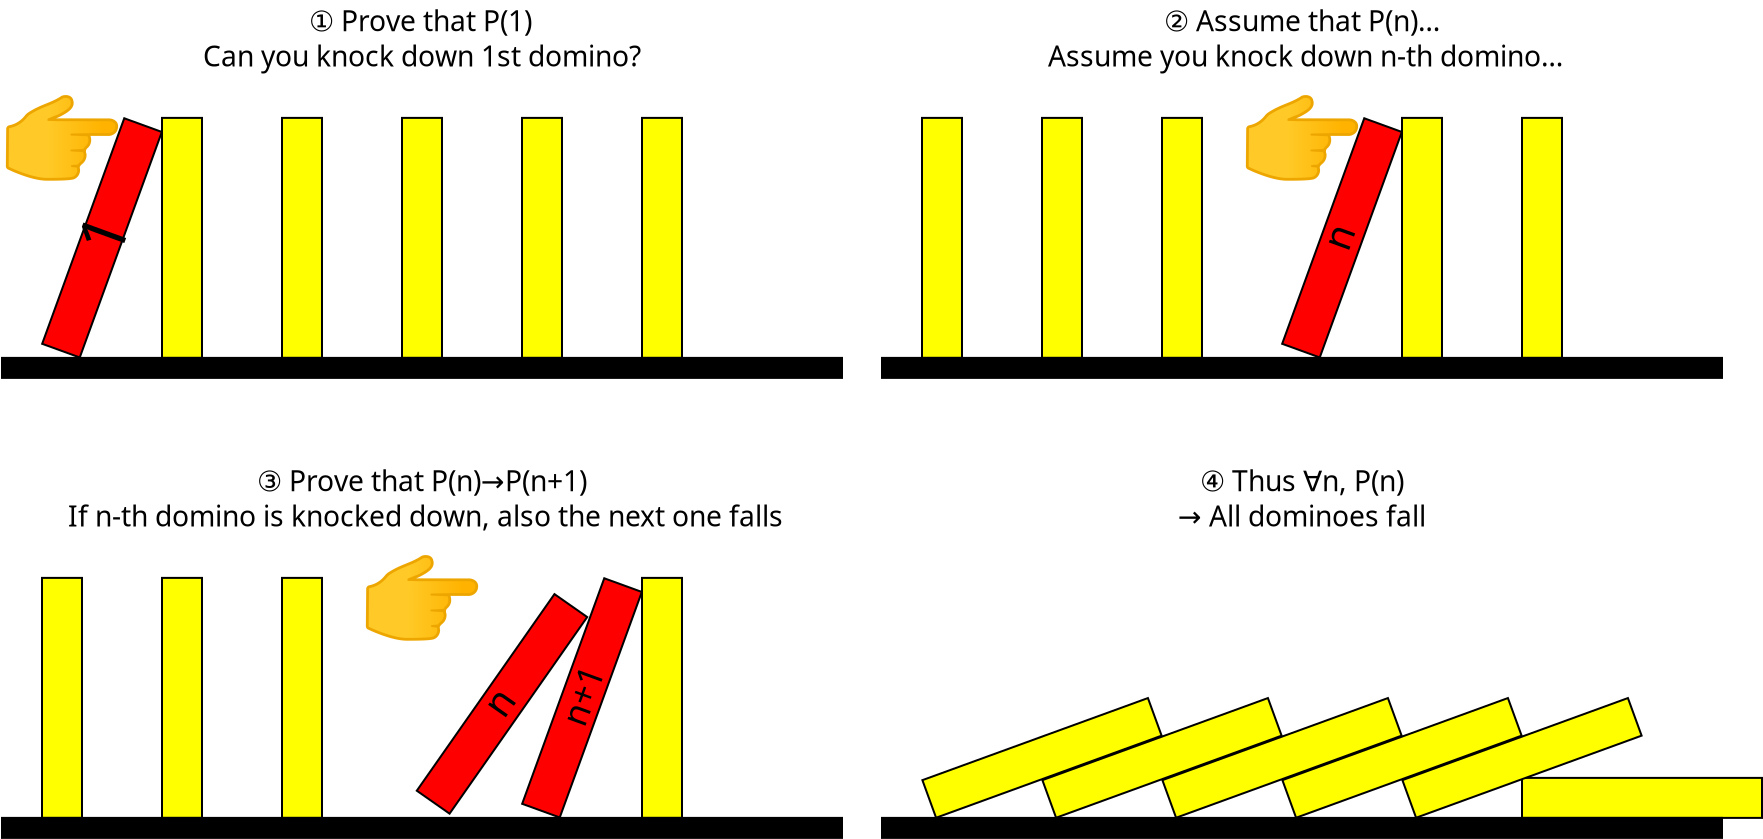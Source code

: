 <?xml version="1.0" encoding="UTF-8"?>
<dia:diagram xmlns:dia="http://www.lysator.liu.se/~alla/dia/">
  <dia:layer name="Background" visible="true" connectable="false"/>
  <dia:layer name="Background" visible="true" connectable="false"/>
  <dia:layer name="Background" visible="true" connectable="false"/>
  <dia:layer name="Background" visible="true" connectable="true" active="true">
    <dia:object type="Standard - Box" version="0" id="O0">
      <dia:attribute name="obj_pos">
        <dia:point val="18,12"/>
      </dia:attribute>
      <dia:attribute name="obj_bb">
        <dia:rectangle val="17.95,11.95;20.05,24.05"/>
      </dia:attribute>
      <dia:attribute name="elem_corner">
        <dia:point val="18,12"/>
      </dia:attribute>
      <dia:attribute name="elem_width">
        <dia:real val="2"/>
      </dia:attribute>
      <dia:attribute name="elem_height">
        <dia:real val="12"/>
      </dia:attribute>
      <dia:attribute name="inner_color">
        <dia:color val="#ff0000ff"/>
      </dia:attribute>
      <dia:attribute name="show_background">
        <dia:boolean val="true"/>
      </dia:attribute>
      <dia:attribute name="angle">
        <dia:real val="20"/>
      </dia:attribute>
    </dia:object>
    <dia:object type="Standard - Text" version="1" id="O1">
      <dia:attribute name="obj_pos">
        <dia:point val="19,18"/>
      </dia:attribute>
      <dia:attribute name="obj_bb">
        <dia:rectangle val="17.957,17.291;20.043,18.709"/>
      </dia:attribute>
      <dia:attribute name="text">
        <dia:composite type="text">
          <dia:attribute name="string">
            <dia:string>#1#</dia:string>
          </dia:attribute>
          <dia:attribute name="font">
            <dia:font family="sans" style="0" name="Helvetica"/>
          </dia:attribute>
          <dia:attribute name="height">
            <dia:real val="1.764"/>
          </dia:attribute>
          <dia:attribute name="pos">
            <dia:point val="19,18.547"/>
          </dia:attribute>
          <dia:attribute name="color">
            <dia:color val="#000000ff"/>
          </dia:attribute>
          <dia:attribute name="alignment">
            <dia:enum val="1"/>
          </dia:attribute>
        </dia:composite>
      </dia:attribute>
      <dia:attribute name="valign">
        <dia:enum val="2"/>
      </dia:attribute>
      <dia:attribute name="text_angle">
        <dia:real val="-70"/>
      </dia:attribute>
      <dia:connections>
        <dia:connection handle="0" to="O0" connection="8"/>
      </dia:connections>
    </dia:object>
    <dia:object type="Standard - Box" version="0" id="O2">
      <dia:attribute name="obj_pos">
        <dia:point val="22,12"/>
      </dia:attribute>
      <dia:attribute name="obj_bb">
        <dia:rectangle val="21.95,11.95;24.05,24.05"/>
      </dia:attribute>
      <dia:attribute name="elem_corner">
        <dia:point val="22,12"/>
      </dia:attribute>
      <dia:attribute name="elem_width">
        <dia:real val="2"/>
      </dia:attribute>
      <dia:attribute name="elem_height">
        <dia:real val="12"/>
      </dia:attribute>
      <dia:attribute name="inner_color">
        <dia:color val="#ffff00ff"/>
      </dia:attribute>
      <dia:attribute name="show_background">
        <dia:boolean val="true"/>
      </dia:attribute>
    </dia:object>
    <dia:object type="Standard - Box" version="0" id="O3">
      <dia:attribute name="obj_pos">
        <dia:point val="28,12"/>
      </dia:attribute>
      <dia:attribute name="obj_bb">
        <dia:rectangle val="27.95,11.95;30.05,24.05"/>
      </dia:attribute>
      <dia:attribute name="elem_corner">
        <dia:point val="28,12"/>
      </dia:attribute>
      <dia:attribute name="elem_width">
        <dia:real val="2"/>
      </dia:attribute>
      <dia:attribute name="elem_height">
        <dia:real val="12"/>
      </dia:attribute>
      <dia:attribute name="inner_color">
        <dia:color val="#ffff00ff"/>
      </dia:attribute>
      <dia:attribute name="show_background">
        <dia:boolean val="true"/>
      </dia:attribute>
    </dia:object>
    <dia:object type="Standard - Box" version="0" id="O4">
      <dia:attribute name="obj_pos">
        <dia:point val="34,12"/>
      </dia:attribute>
      <dia:attribute name="obj_bb">
        <dia:rectangle val="33.95,11.95;36.05,24.05"/>
      </dia:attribute>
      <dia:attribute name="elem_corner">
        <dia:point val="34,12"/>
      </dia:attribute>
      <dia:attribute name="elem_width">
        <dia:real val="2"/>
      </dia:attribute>
      <dia:attribute name="elem_height">
        <dia:real val="12"/>
      </dia:attribute>
      <dia:attribute name="inner_color">
        <dia:color val="#ffff00ff"/>
      </dia:attribute>
      <dia:attribute name="show_background">
        <dia:boolean val="true"/>
      </dia:attribute>
    </dia:object>
    <dia:object type="Standard - Box" version="0" id="O5">
      <dia:attribute name="obj_pos">
        <dia:point val="40,12"/>
      </dia:attribute>
      <dia:attribute name="obj_bb">
        <dia:rectangle val="39.95,11.95;42.05,24.05"/>
      </dia:attribute>
      <dia:attribute name="elem_corner">
        <dia:point val="40,12"/>
      </dia:attribute>
      <dia:attribute name="elem_width">
        <dia:real val="2"/>
      </dia:attribute>
      <dia:attribute name="elem_height">
        <dia:real val="12"/>
      </dia:attribute>
      <dia:attribute name="inner_color">
        <dia:color val="#ffff00ff"/>
      </dia:attribute>
      <dia:attribute name="show_background">
        <dia:boolean val="true"/>
      </dia:attribute>
    </dia:object>
    <dia:object type="Standard - Box" version="0" id="O6">
      <dia:attribute name="obj_pos">
        <dia:point val="46,12"/>
      </dia:attribute>
      <dia:attribute name="obj_bb">
        <dia:rectangle val="45.95,11.95;48.05,24.05"/>
      </dia:attribute>
      <dia:attribute name="elem_corner">
        <dia:point val="46,12"/>
      </dia:attribute>
      <dia:attribute name="elem_width">
        <dia:real val="2"/>
      </dia:attribute>
      <dia:attribute name="elem_height">
        <dia:real val="12"/>
      </dia:attribute>
      <dia:attribute name="inner_color">
        <dia:color val="#ffff00ff"/>
      </dia:attribute>
      <dia:attribute name="show_background">
        <dia:boolean val="true"/>
      </dia:attribute>
    </dia:object>
    <dia:object type="Standard - Box" version="0" id="O7">
      <dia:attribute name="obj_pos">
        <dia:point val="14,24"/>
      </dia:attribute>
      <dia:attribute name="obj_bb">
        <dia:rectangle val="13.95,23.95;56.05,25.05"/>
      </dia:attribute>
      <dia:attribute name="elem_corner">
        <dia:point val="14,24"/>
      </dia:attribute>
      <dia:attribute name="elem_width">
        <dia:real val="42"/>
      </dia:attribute>
      <dia:attribute name="elem_height">
        <dia:real val="1"/>
      </dia:attribute>
      <dia:attribute name="inner_color">
        <dia:color val="#000000ff"/>
      </dia:attribute>
      <dia:attribute name="show_background">
        <dia:boolean val="true"/>
      </dia:attribute>
    </dia:object>
    <dia:object type="Standard - Image" version="0" id="O8">
      <dia:attribute name="obj_pos">
        <dia:point val="14,10"/>
      </dia:attribute>
      <dia:attribute name="obj_bb">
        <dia:rectangle val="14,10;20,16"/>
      </dia:attribute>
      <dia:attribute name="elem_corner">
        <dia:point val="14,10"/>
      </dia:attribute>
      <dia:attribute name="elem_width">
        <dia:real val="6"/>
      </dia:attribute>
      <dia:attribute name="elem_height">
        <dia:real val="6"/>
      </dia:attribute>
      <dia:attribute name="draw_border">
        <dia:boolean val="false"/>
      </dia:attribute>
      <dia:attribute name="keep_aspect">
        <dia:boolean val="true"/>
      </dia:attribute>
      <dia:attribute name="file">
        <dia:string>#/home/mic/Documents/tomamic/images/comp/index.svg#</dia:string>
      </dia:attribute>
      <dia:attribute name="inline_data">
        <dia:boolean val="true"/>
      </dia:attribute>
      <dia:attribute name="pixbuf">
        <dia:composite type="pixbuf">
          <dia:attribute name="data">
            <dia:data>iVBORw0KGgoAAAANSUhEUgAAAyAAAAMgCAYAAADbcAZoAAAABHNCSVQICAgIfAhkiAAAIABJREFU
eJzs3Xmc5Xld3/vX93f22rfu6dlAImH1Ii4JQRZFEa8goigN3T2MF1kGBEXFQIKaAYHEIIqAGhG5
bNPdQ8d4ZQneG+FBzCZGY2JIFKIIhm2Y7lq69jrL73v/qOqe3quq+3fO7/zOeT0fwBxO/+r7/cyp
6jq/9/luIEmSJEmSJEmSJEmSJEmSJEmSJEmSJEmSJEmSJEmSJEmSJEmSJEmSJEmSJEmSJEmSJEmS
JEmSJEmSJEmSJEmSJEmSJEmSJEmSJEmSJEmSJEmSJEmSJEmSJEmSJEmSJEmSJEmSJEmSJEmSJEmS
JEmSJEmSJEmSJEmSJEmSJEmSJEmSJEmSJEmSJEmSJEmSJEmSJEmSJEmSJEmSJEmSJEmSJEmSJEmS
JEmSJEmSJEmSJEmSJEmSJEmSJEmSJEmSJEmSJEmSJEmSJEmSJEmSJEmSJEmSJEmSJEmSJEmSJEmS
JEmSJEmSJEmSJEmSJEmSJEmSJEmSJEmSJEmSJEmSJEmSJEmSJEmSJEmSJEmSJEmSJEmSJEmSJEmS
JEmSJEmSJEmSJEmSJEmSJEmSJEmSJEmSJEmSJEmSJEmSJEmSJEmSJEmSJEmSJEmSJEmSJEmSJEmS
JEmSJEmSJEmSJEmSJEmSJEmSJEmSJEmSJEmSJEmSJEmSJEmSJEmSJEmSJEmSJEmSJEmSJEmSJEmS
JEmSJEmSJEmSJEmSJEmSJEmSJEmSJEmSJEmSJEmSJEmSJEmSJEmSJEmSJEmSJEmSJEmSJEmSJEmS
JEmSJEmSJEmSJEmSJEmSJEmSJEmSJEmSJEmSJEmSJEmSJEmSJEmSJEmSJEmSJEmSJEmSJEmSJEmS
JEmSJEmSJEmSJEmSJEmSJEmSJEmSJElSL4S8C5AkDacYCfef5GAl4UCacjAEZkgJJIyHlHIK1QSa
ADGhTcpKhMVSwjwpC1PT3Beezlbe/x6SpP0xgEiSuibeTTL/SB4eUh4V4WEh8DAiDwe+DjgAlG+k
eeA+4AvA38bIp5PAp0Pkv08f429vuHhJUlcYQCRJmZm/h4m0xHeU4HEx5XEE/h4wkUMpZ0LgP8bI
v4uR/zBb4b+Ew3RyqEOSdAkDiCTphiye5Js6Kd8bAt8DfBs3NqrRFRFOh8C/jvDhdot/c+hO1vKu
SZKGlQFEkrRvC6d4EC2OxMALgIfnXc8+bRL4SEz5rdmjfCIEYt4FSdIwMYBIkvYkRsLCSb4HeBXw
XQzGe8hfBfjVtTLvuf0wG3kXI0nDYBDePCRJXRQjYeFeDhP5eeDRedfTJfdHeHtS5tdmDnM272Ik
aZAZQCRJV7V4km9KI78KPDnvWnpkIUTePF3hreHw9hbAkqRsGUAkSZf58kcYqa/wBuCVQCnvenLw
lzHyE3PH+HjehUjSoDGASJIusnCSJ8XIuyje4vKsRQLv6pR41cHDrOZdjCQNCgOIJAmAhVNMxja/
BLwI3x/Oi/C5kHLH7B18Ku9aJGkQ+AYjSWLhOE+Pgd8Ebs+7lj7VJPJjs8d4d96FSFLRGUAkaYid
PsktSeStwOG8aymIt83czM+Ep9DOuxBJKioDiCQNoXiK0nyLl4XAG4HJvOsplMDvzizzvHAXrbxL
kaQiMoBI0pBZPM5j0+3pVo/Lu5YC+9czU/xQeDpbeRciSUVjAJGkIXH63YwnDd4AvILh3Fo3UyHw
oelD/LDTsSRpf5K8C5AkdVeMhIXjHEsafIbhPdcjczHyrMX7eGvedUhS0TgCIkkDbGe61duBJ+Vd
y6AKgZfNHOE3865DkorCACJJA+jsKWZabd4Q4C4c8ei2Vgh818wR/n3ehUhSERhAJGmAxFOUFtu8
KMKbgNm867mWpFymVCoRSiWSUkJSKhEIECCEB96eYowQIRJJ2x3StEPa6RA7KZ12nyy/CHw+Xecb
D7yQlbxLkaR+V867AElSNs4c56kLbX4ZeEzetVwsUK5VKFerlKtVSpUypUoZCBAvvfayJ67ggWti
Gum0WnRabdqtFu2tZj6hJPKQUOfNwMt637kkFYsjIJJUcGdO8IgAbwGekXct5ySlEtVGg0q9Trle
I1zt3eYGA8iVLk87HVqbW2xtbNBuNvfWZDZijDxt7hgf71mPklRABhBJKqjl9zHbrvK6GLkLqORd
DwGq9Qb18THK1dol7zBXSQFdCCAX/mHa6bC5ts7W2gYxTffQ9g37i5kyjwmH6fSiM0kqIgOIJBXM
F0/RGG3zigivBabyrgegOjJCY2JiZ2rVleQTQM4/ipHN1XU2V9e6H0QCL5w9wv/d3U4kqbgMIJJU
EPGdVBYneGGM/DxwS971wPZC8tHpKSr1+i5X5htAzj+TpqyfXWFrfWMP/Vy3Ly5v8bCHvIDNbnYi
SUXlQYSS1Ofi3SQLxzk2P85fxsi/oB/CR4D6+BiThw7tIXz0j5AkjE5PMj47TUi69hZ4+3idl3Sr
cUkqOkdAJKmPnTnOUwm8OcA35V3LOUm5zOjMDJVabeeZfY5aXPPp7o6AXChtd1iZX+zKrlkh8NfT
n+Hh4fX0ZOGJJBWJAUSS+tDpk3xHEvmnwOPzruVC9YkJGpMT2+d0nL+/L2YAAYidlJX5Rdqt1h76
3benzR7lD7rRsCQVmeeASFIfOX2Sb01S3kTkaXnXcqFyrcrozAylSv6bbWUpJIHx2SmW5xfptLId
CQmBl4MBRJIu5QiIJPWBM/fyyJDyBuDZ9NHv5pAkjExNUhsdu7yqARgBIW5fk7Y7nD2zkPUOWZ1O
mdsOHua+LBuVpKJzBESScjR/gkfHyGtDynOBUt71XKg6MsLIzBRJ0ldldUVSLjE2NcHKwlKWzZbK
LX4Q+BdZNipJRWcAkaQcLJ7km1L4OSI/EEJ/7UhYqpQZmZ7Z2d2qd8eI561Sr1Ft1GluZLh7buA5
GEAk6SJ9M8wvScNg/gSPB34WeDp99js4hEBjcpL6xDgPlHaNADJAU7DOSTsdzt4/T4yZBa9Oq80t
h+7k/qwalKSicwREknpg4QRPTAOvIfJ9eddyJdWREUamp0hKw/22kJRK1EYabK6tZ9VkqVzi6cB7
s2pQkopuuN9pJKnLFk7wxAivj/CdoQ9nM5WrVUampymfP9NDtdERNtfXM5t9FgLfiwFEks7rq+F/
SRoEMRLmT/KsBH4uwrfkXc+VJKUSjckpaqOj13gn2OUOfACnYJ2zMr9Ia6u5h1r2ZGnmZg6Ep5D9
iYeSVEAGEEnKSDxFdb7F0RB4FfANeddzRSFQHx/fOUxwL2vfh2sNyDlb6xusLS3voZa9CfCkmaP8
h8walKQCcwqWJN2g+XuYIPCChTY/EwK35V3P1VQadUamzx0mGIdpg6t9q9SznZKWRp4MBhBJAgOI
JF23pffzkHaFu4i8FJjMu56rOb+tbqOxz68c3oSSJAnlaoV2s5VJeyHwpEwakqQB4BQsSdqn+Xv4
ByS8CvhB+uzwwAslpRL1yUnqY2MQrnCM+a75YnjXgABsrq6zvryyh3r2ZHmmzEw4TCerBiWpqBwB
kaQ9iHeTzD+CZwV4FZEn5F3PtYQkoT4+QX1ygnBZ8NBeVepVyG4ZyMRiyiOB/5FZi5JUUAYQSbqG
+DFq84s8dyHwj0PkEXnXc00hUBsbozE5SVLq24GZwiiVyyRJQpqm2TSY8lgMIJJkAJGkKzl9kluS
lJcsLPHyEJjLu55rClAdGWVkapqkXGaY125krVyt0tzczKStGPlG4J5MGpOkAjOASNIFzpzgOwO8
gsj3E/p3fcc51ZERGlPTOztbKWvlWiWzAELgG7NpSJKKzQAiaeh9+SOMNJa5IwZ+nH49v+MSlXqd
xvQ05aonmHdTpVrNrrHAQ7NrTJKKy9WJkobW0vt5SKfEjxF4ITCddz17Ua5VaUxPU6lda0vdPe4k
5S5Y19wF61wbC1+5fw817Ul7ZoWRcBfZ7O0rSQXlCIikoRIjYf5evjOBH+9Engns5Tjw3JWrNepT
k1RHRrafcJlHjwSScom0ncnuueXTIzwY+OssGpOkojKASBoKp9/NeKnOHQsneUWARxXl/r1cq9GY
mqLSGMHUkY9SqZxVAKFS4lYMIJKGnAFE0kA7cy+PJPIjIfKSWJBpVgDlep3GxCSVcyMeyk2pUqK1
lU1baeBANi1JUnEZQCQNnM+/h/p4neeEyMtIeXze9exHpd6gPjVFpV7PuxTtSJLsNkMLkYOZNSZJ
BWUAkTQw7v8ADy0l3EXgBURm865nPyqNBo3JKcoGj74Tkuz2a0kDM5k1JkkFZQCRVGjxbpL5h/Gd
IeElRJ4N/X92x4UqjQaNqRnKtQy3e1WmQsgugATwGy1p6BlAJBXSmVPcGjq8aCHy4gC3Fmt9dqA6
OkpjcpLS+XM8CvUvMFSyDCBEHOKSNPQMIJIKI0bCwkmeCryMNs+kYL/DQkiojY9Tn5wkKRWq9OGW
ZQBxBESSivXmLWk4Lb6HqVjl8MJJXgk8Ku969isplaiNT1CfnCQkO8eOOOBRHLseVriftjyEUJIM
IJL61unjfEuS8JI05Q4ChduPtlSpUBufoDYxke00HvVUmqaZtRUCGW3oK0nFZQCR1Fd2Dgw8EgMv
Ax5LBAp2716u16lPTFIdHcOhjuKLaXbfwxgNIJJkAJHUFxbu4f9IS7wsRI5FmMi7nutRHR2jPjlF
uVbb/WIVRozZjYDEhLOZNSZJBWUAkZSb+DFqi0s8JwZeGiNPCAUcLAhJsr2+Y3yCpFLJuxx1QdrJ
cApW5L7MGpOkgjKASOq5+z/AQ5MyL5pf4kcDHCjiLKXt9R2T1MbHH1hYroHUbmW3bjwxgEiSAURS
b8RPUp6/j2eGlJcS+G5i0VZ2AAEqjVHqE5NUGiO4vmPwxRjptNuZtddK+UpmjUlSQRlAJHXV6Q9w
cynhzoWv8GMh8KACxg5CklAdG6M+MUWpWjV3ZKUAr2On1c6yzuaB2/hCZq1JUkEZQCRlLt5NsvAw
vjsEXhrh+2JBf9eUKhVqE5PUxiecZjWkOq3sRj+AvwlPIdMGJamICnlTIKk/LZ9grg0/Og8vCfD1
BfiA+3IBKvWR7WlWI6OF2wJY2Wo1s9s1N8BnMmtMkgrMACLphp07MLC1c2BgEe/ZQymhNjpBfXKK
pOKvRgEx0tpqZtZcCv85s8YkqcB8l5V0XeLHqC0s8v0EXgI8tYgHBgKUazVq45NUxy88rbyQYzfK
WHOrmekhhMAfZ9mYJBWVAUTSviwe58GdhJctLPFCAnN513M9theVj1OfmKRU9dBAXVlzfSPL5jpJ
mf+SZYOSVFQGEEm7ipGw8EG+O6S8PIVnhEgp75quR6laoz4xSXXMszt0bWknpbmZ3fQr4E9nDnsK
uiSBAUTSNczfw0QIPG/hJD8BPLqQE5NCoDo6Rm18ksrIztkdhfwXUS9tra+T8Q/K/5dlY5JUZAYQ
SZc5cy+PDCmvBO6IMJp3PdcjqVSoj09Sm5gklAo5YKOcxBjZWst0+hUh5d9k2qAkFZgBRNJ5Cyd4
Yhp4TUh5BkVcUh6g0hjZXlQ+Np53NSqorfUN0jTNssmvTlf5VJYNSlKRGUCkIXff+xmtVnh+jLwy
wiNCAacnJaUytYkJahOTJOVK3uWowGKMbK6sZdwo/zIcppNto5JUXAYQaUjNn+T2CC8PkRfHyEze
9VyPcmOE+sQU1dGxIo7XqA9trK5lPfoBgXuzbVCSis23bGnInD7Ot5TglTHwPKBwwwXbW+huHxh4
8Ra6ex262csi9F0uiJc92H9blz29z7auefke28r7dbjil/X4dYgPXNNptzl7ej7rTQo+M3OER4Xg
1geSdI4jINIQiO+ksjjGD8XATwKPK+KdUKlWoz45TXXULXTVBRHWlpaz3yEt8puGD0m6mAFEGmDz
9zAREl66AD8O3JZ3PfsVQqA6NkFtcpJyvbH9pLdyu/AFuh5bGxu0m62sm90owfuzblSSis4AIg2g
0x/g5lDiJ4G7IkzmXc9+JZUK9clpauPnttD1pnrvAr5e+5N2Oqwvr2TeboT3TB1jMfOGJangDCDS
AFm6l6/vdPgJAi8GGnnXsy8BKo1RahNTbqGr3omwuniWmGYe2lqlwC9l3agkDQIDiDQATt/LN5c6
/GQn5SiBQp26l5TKVCcmqU9OuYVuJhz92I+15eVuTL0CODF9hC90o2FJKjoDiFRQMRIW7+XpMfJq
Up4cC7anXaUxQm1yemcL3YIVr4HQXN/I/MTzHa1O5E3daFiSBoEBRCqY+E4qC2P8wOJJXhPhW/Ku
Zz9CklAdn6A+MU2pVtv9C6Qu6bTb27tedUEIvPPgUf6qK41L0gAwgEgFcf8pxkodXrwQ+Sng9iJN
tCnV6tQnp6iOTbiFrnKXpikrZxaJsSt/i1ZakTd2o2FJGhQGEKnPnX4346HBK0Kbnwbm8q5nrx7Y
QnfqgS10pZzFNGXlzAJpp9OV9kPkTTcd42tdaVySBoQBROpT959irNTihQT+MXBT3vXsVVKpUJ+Y
ojYxtbOFrtQfYoyszC/RabW71cX/nF7lV7rVuCQNCgOI1GdOv5vxUp0fi21eTWAm73r2xC101e8i
rC4s0W42u9ZDGnhFuIuubKklSYPEACL1iaXjTHcCPwm8siiHB4ZSaXu0wy101c8irC4t0drc6loX
IfIbB47yb7vWgSQNEAOIlLPl9zHbrvBTHfhxYCLvevaiVKtRn5ymOj5JcAtd9bMIq0tnaa5vdrOX
v9qY4NXd7ECSBokBRMrJ8gnmWpFXtLZHPfp/xGNnmlV9cprK6Fje1Uh7EFldOEtzs6vho03Knbc+
k/VudiJJg8QAIvXYfe/nYKXMz7TgZQT6/k4+JAm1iSnqk9MkFadZqRhimrIyv9jNNR/b/QReP3cH
n+pqJ5I0YAwgUo/cf4qxcouXx8BrKcBUq1K1Sm180t2sVDjpzla7nVaX14NHPjFb5p91txNJGjwG
EKnL4imqiy3+r9jmDTFwMO96dlNuNKhPzriblQop7XS2w0e7a1vtnvOlSuB54TDdOVBEkgaYAUTq
kniK0kKHH1lo8zoCt+ddz7WEEKhOTFKfnKFUreZdjnRd2s0mq/OLpGna7a42YsqzJ+7gTLc7kqRB
ZACRuuDMcZ660OaXgcfkXcu1hCShNj5JfWaWpOSvAxXX1to6a2eXIcZudxVD4EWzd/An3e5IkgaV
dxxShk6f5DuSyC8Cj8u7lmtJyhXqUzPUJiYJSZJ3OdL1i7B29ixbaz3ahCrwxpkjnOhNZ5I0mAwg
UgbmT/BoAncTeU7etVxLqVqjPj1DbXwC8PwOFVtMU1bnF2ltdXenq/P9RU7MfpbX9aQzSRpg3oFI
N2DxOA9OE15L5IVA324VVW40aEzNFvj8jnjFh1e9Zre2dr10lwviZQ/239ZlT++zrUF4Ha74ZXtr
q9NssTK/SNrp2Rrwj8+UeUY4TG/SjiQNMEdApOtw/ykOJR3+SRp5EZH+PBwjBKpj4zSmZylVa3lX
I2Vma3Wd9bPLxO6v99gW+FSrxQ+Eo4YPScqCAUTahy+eotHo8KrQ5jXQn4cInj84cGqapNyf2Ui6
HjFNWVtcornR1ZPNL+4T/ms55emzd7LWs04lacAZQKQ9iJGwcIIfps2bga/Lu54rcUcrDbLW1hZr
C0u9nHIF8OkqPG3iGIu97FSSBp1rQKRdLNzDE2LCrwB/P+9ariQkJepT09SnpglJ3y5DuUEDtvbh
ik+7BuRqT26cXWFjZWUPfWTqL1ptnnLoTu7vdceSNOj8mFS6ivmT3B5S3hQDd9CHYT2UStQnp6lP
ThNKgxo8NMzSTofVhUXaPdrl6gJ/Wi3z9NmjnO51x5I0DAwg0iXuez+j1QqvjZGfjoF63vVcKimV
t8/wmJzyDA8NrK31ddaXlondP9X8Uh/vlPnB8cOs9rpjSRoWBhDpAgsneGaEd8TIg/Ou5VJJqbQd
PKamCcHgocGUdjqsL53t6ULzcwL83tktjjzkKL3vXJKGiAFEAs6c4BEh8rYIT8u7lkudP7V8cooQ
+m4mmJSZrbV11s+ezWPUAwLvnT7Ei2eeQrv3nUvScDGAaKidPcVMp8UvRLiL0F9/H5JKhcb0LLXx
STB4aICl7TZri0u0trbyKSDyxtmj/Hw+nUvS8OmrGy6pV+LdJIsP40XtNm8iMJd3PRdKyuXt4DEx
ZfDQYIuwubbKRi8PFbxYJ8JPzR3jHXl0LknDygCiobN4km9aiPwL4HF513KhkJSoT89s72rl4nIN
uE67zdr8Iu1mboeLLwDPmzvKH+RVgCQNKwOIhsZ972e0XOHn08jPAH2zb20ICbWJSRozc26nq4EX
Y2RzeYWN5VX2fmZJ5j6bdnjWgefz2bwKkKRhZgDRUNjZ3erXidyedy3nhbAdPKbnSMr+VdTga21s
sra0RNru6WnmF4mBj4YOxw48n+XcipCkIeddjwba/R/goaUSvxbhe/Ku5ULVsXEaswcoVap5lyJ1
XafdZn1xidZmrrvbxhh48+xneG14PTlssyVJOscAooEUP0ZtYYnXRngNUMu7nnMqI2OMzB2gVO2b
kqSuiTGysbzM5soq5LPI/JzlNPD8A0f4cJ5FSJK2ucWOBs7CSZ4UI78FPCLvWs4p10cYmT1AudHI
u5SCild8eNVrdmtr10t3uSBe9mD/bV329D7b6vPXobmxwfriEmknv+lWOz4dE5479zz+Mu9CJEnb
HAHRwFg4xWRs889j5CX0SbguVWuMzB6gMjqWdynSxbo0INFptVhfOpv3dCuAGCK/cbbJzzzkBZ5s
Lkn9xACigbBwgmfGNr8O/bHIPJRKNKbnqE9N512K1BOxk25Pt1pdzbsUgDNp4IUHjjrlSpL6kQFE
hXb/KQ6VOrw9Rp6Tdy0AIQRqUzM0pmc9y0PDIUY2V88dJpj/2u4An0zLPP/AYb6cdy2SpCszgKiw
5k/wItq8BZjMuxYC1MYmacwecEtdDY3m+jrrZ8+Sttt5lwLQinD3zGf55+5yJUn9zTslFc7pk9yS
pPw28L151wJQbowwMneQcq2edylST7S3mqwvLdHe2sq7lHP+JgaOzh3hj/MuRJK0OwOICmXhOM+L
kd8gkPviiqRcYWTuINWx8bxLkXoi7XRYX1yiub6edynnROC3SHn13B0eLChJRWEAUSF8/j3UJ6r8
8xj4ibxrcZ2Hhk2Mka2VlZ11Hrme5/GAwOcjvHjuCJ/IuxRJ0v4YQNT35u/hUSR8EPiGvGupjo0z
MneQpFzJuxSp+2Jka22NjaVl0jT38zzOSYG3b47xs7c+k74ZipEk7Z0BRH1t4R6+LybcQ84LzUvV
KiNzN1EZGc2zDKlnWhsbrC8u0umPBeYAhMBfh8iLpo/yh3nXIkm6fgYQ9aV4N8nCI3hdjPwcOR4q
GJKExswc9clpCH1xtqHUVa3NTTaWlmg3m3mXcqF2gF86u8kveKigJBWfAUR958sfYWRxlRNEnpVn
HdWxiZ3pVv41Ubflv66i09ze2aoPTjC/1J+nCT964Hn8Wd6FSJKy4Z2V+sry+5htrfKhGHlCXjU4
3Uq9F8grhKSdNhtnl9nqjxPML7RG5C0zFf5pOExfDcdIkm6MAUR94/S9PKyZ8rEQ+fo8+g8hUJ+e
pTE963QrDby002FzeZnN1VXol52ttsUIJ2KHf3jg+Xw172IkSdkzgKgvzJ/g0aT8AXBzHv1XGqOM
HLiJUrWaR/caer0LALGTsrmyzObKCjHtuwPDPwv8+NxR/iDvQiRJ3WMAUe7m7+EfAB+D3h8umJTL
jMzd5GGCGnixk26PeKz00VkeD1gGXj9zM28PT6F/tt2SJHWFAUS5On2S7yDyEWCs133XJqcYmTlA
KJV63bXUMzHdGfFY7ssRjxgjJ2PCPzxwhK/kXYwkqTcMIMrN/Em+LY/wUapWGT1wiHJjpJfdSj21
HTxW2Fxe7sfgAfDpNPATB47yb/MuRJLUWwYQ5WLxOI9NIx+ll+EjBOpTMzRm5gguMteAium5qVZ9
OeIBcIbIG2du4dedbiVJw8kAop5buJdvSFM+QQ/XfJTrDUYPHqJUrfWqS6mn0k6bzbPLbK2u9OMa
D4CNEHhrZ51fPPBCVvIuRpKUHwOIemr+Hm6LKb8PzPSkwxAYmZ2jPjmb43nqUvd0Wi02l8+ytbbW
b9vpnhMjnEjKvHbmMP8772IkSfkzgKhnlo4z3Qn8PnBbL/orVaqMHbqFUq3ei+6k3ojQbm4R08jW
8jLNzfV+OEj9av5DTPnpuTv4k7wLkST1DwOIeiK+k8pi4HeBb+hFf7XJKUbmDhJC0ovupK5L2222
VlfZXDkLkX5d3wFAhM8FeM3sUf5V3rVIkvqPAUQ9MT/G2wN8R7f7CaUSYwdvpjLa8119pczFGGmt
r7O5fJb21lbe5ezFEvDG2TLvCIdp5l2MJKk/GUDUdQvHeVkMvLTb/ZQqVcZvuZ2kUul2V1JXtbe2
aK6usLW62q8Lyi/VCvCb5Ravn/gR5vMuRpLU31yWq65aPMG3p/AHQFdTQaUxytihWzxUcGDFKz68
6jW7tbXrpbtcEC97sP+24sX/J+102FpZYWtlhbRTnN1pA3y40+HVB57PZ/OuRZJUDAYQdc3iSb4u
jfwJMNfNfmqT04weOIg/zoNs8AJITCOtjTWaK6u0tjb7ek3HVfxRGnjtgSMeJChJ2h+nYKkr7j/F
WNrmQ3Q5fIwcuIn6ZM+OE5FuWNpusbGwSHN9rSjTqy716TTwcweO8OG8C5EkFZNbBClzMRJKHd4H
PKab/YzedLPhQ4UROx1WvvpVlr70RbbWCrO240J/E+D5M5/lsYYPSdKNcAREmVs4wd0Ent3NPsZu
uoXq+EQ3u5Ay0Wm12FhapLm6mncp1+urIfKG6VV+O9xFK+9iJEnF56R5ZerMcZ4dAr9DF3+2DB/D
qGBrQGKkub7G1soyrY2NPdbVdxaIvCPd5JcPvJCVvIuRJA0OA4gyc+aZLJ5GAAAgAElEQVQe/l5I
+CQw2p0eAmOHbqY6ZvgYPsUIIGm7TXPnsMC0XZydrC6xFuBXwxZvmX4BS3kXI0kaPE7BUiaWjvN3
OoGP0rXwAaM3HTJ8qC+1NjbYWlmmuVbYaVYAmwHe1YI33XSUr+VdjCRpcBlAdMOW38dsK/Ax4GC3
+mjMzFEbn+xW89K+pZ02zZUVNpfPFurcjitYI/LuWOHNs4f5ct7FSJIGnwFEN+SLp2i02nwEeHi3
+qiOT9CY6epuvtLeRGhtrrO1vExzbY29T/vqS8sBfr1S5q3jhzmddzGSpOFhANF1i6coLbY5EeHx
3eqjXB9h7ODN3Wpe2pPttR07ox3FXdtxzgKBt5dS3j51jMW8i5EkDR8DiK7bYou3xcAPdKv9UqXK
+M23QnCvBOXg3GjHyjLN1cKPdgDcHyK/0tnkN9zVSpKUJwOIrsv8cd4QAy/vVvuhVGLs5tsIpVK3
upCuKO10aK6cZXNlmbQ1AMdeBD5Pyts2J3jXrc9kPe9yJEkygGjfFk7wjyL8XDf7GLvpFkrVaje7
kB5wfrTj7PbajuKdUn4l/y5G3jZb5kPhCJ28i5Ek6RwDiPblzEleHiP/rJt9jMwdpDLStd18pfNi
mrK1sszm2SXS9gCMdkCTwIfo8Cuzd/CpvIuRJOlKDCDas/mT/CiRd3Szj9r4JPWpmW52IdHe2toe
7VhZJg7GaMd9BN7VKfEbBw9zX97FSJJ0LQYQ7cn8CX6IyDuBrq0IL9fqjBw81K3mNeRiJ6W5tsLm
2UU6zWbe5WShA3ySyG/NrPJ74S4GYghHkjT4DCDa1fxxngMcp4s/L0mpvL3o3B2vlLH2xgaby0vb
p5QPxmjHnwPvrZY57vkdkqQiMoDomhaOcywG3ksXf1ZCCIzdfBtJ2R9HZSOm6fa5HWeX6DS38i7n
RnWA/wR8qNPhQwefz1/nXZAkSTfCj5t1VfMneAHwLqCre+GO3Xwr1dHxbnahwotXfHjpNe2tTbaW
z9JcXSGmaS8K67aVEPmZyPaBgWnCVkj7Zivd5Uj+u2uVS7RDpz/ONdkKrNUiuc/vi03i9AtYyrsO
SboaA4iuaOEkL42RXweSbvYzcuAm6pPT3exCA+HaASRtt1g7/TVa62u9K0nSXmwCG3kXseMs0A+f
TLQCrOZdxI6VCO28iwA6BJbzLgKAyDqBy4fOI6sx0EoiSxG+RuQrBL4Uynxp5jBnc6i00AwgusyZ
k/xEiPwqXf75qE/NMjJ3oJtdaGBcPYB0mlusfPVLpO1+eA+VJA2bCKdD5L8T+B9EPp0m/PncIf5b
eEpfhLu+ZADRRc4c57Uh8KZu91Mdm2Ds0C3d7kYD48oBJHY6nP3S3w7KGR6SpMGxSuQ/xYR/n8Af
Tk/yn8PTrzCyMqQMIAIgnqK02OJtMfDybvdVbowwccvt4I5X2rMrB5C1+7/K1kp/jNpLknQNGzHw
iSTlI80Ov3foTu7Pu6A8eQcoPv8e6hM17gF+qNt9lWo1Jm59MCHp6tISDZzLA0inucXZL34hl2ok
SboBLeAPgQ+mG3zwwAv7YyONXjKADLml40x3Ah8CntTtvpJKhYnbHkxScrtd7dflAWTt9NfYWnaj
H0lSoa0S+GCEd80d4Y/zLqZXDCBDbP4ktxP5feDR3e4rKVeYuO1BJOVKt7vSQLokgERY+tvPkXZc
3ydJGhifDpFfm67w3nA4/y29u8kAMqQWT/JNaeTDwG3d7isplRm/7UGUKtVud6WBdXEA6bSanP3f
n8+vHEmSuudLRN6yOcG7bn1m35z9lCkDyBCaP8kPE3kvMNrtvkKpxMStD6JUrXW7Kw20iwNIa22V
lfu+nF85kiR13/0h8ivNDr926E4G6qArVwIPkRgJ8ye5m8gpehQ+xm+53fChzKWxH84SkySpqw7G
wC9Wynxm/iTPzbuYLDkCMiQ+/x7q4zV+O8CxXvQXQsL4rbdRro/0ojsNvItHQJqrK6x+7Sv5lSNJ
Uo9F+MMk5cdn7uDTeddyowwgQ2D+JLeHlN+LgW/uRX8hSRi/+TbKDcOHsnJxAGlvbrD85f+dXzmS
JOWjDfza5jg/W+T1IU7BGnBnjvNUIn/as/CxM+3K8KFuKtXqhOCvL0nS0CkDP1lf4U8WTvCYvIu5
Xr6DD6h4N8n8Se4Ogf8XONiLPs+Hj3qjF91piIUQqI6N512GJEl5eVSEPz5znFfEWLwZTYUrWLtb
OcWBZpvjwHf3qs+kVGb8Vhecq1suP4gwbbc5+8XPE1MXpEuShleEj1ThRyeOcibvWvbKADJgFk7w
xAj3Arf2qs+kXGb8lgdRqnrOh7rl8gAC22tBVu77MrHT6X1J3RDxt7Ik6Xr8TUz4vrnn8Zd5F7IX
vtUNiHg3yeLD+Icx8Ea25wf2RFKuMHHrg0gqnnCubrpyAAGInQ6bZxdpbayRttvEdPuCGFOIl1ws
SdLgWoqBH547wifyLmQ3BpABsHicB6eB9wNP7mW/pWqN8VtvJyn1LO9oaF09gOzhDy6+Ku1cHmLS
S8NKhABp5wrTu2K84rSvmF4+ChNjhCtem5K223SaTTqtFukVvlaSpP2KsAU8b+4ov5d3LddiACm4
M8e5MwTeAUz0st9KY4Sxm28jJO5joF7ILoBA3MOlu1wQ99nfLk9tB5LW9gjOVQLOZV94w4M7DzSw
p/6u4493vXjnWxGJ177uumrYYztpvKT/6xAve7D3L41X+3nswehdjBfk7l6PFu70faN/F29Amsbs
74L2UW7MeYTWAeKB1g6BH5k5wom8C7kaA0hBLb+P2VaF3wR+uNd9V8cmGLvpZgj++KhXBjuAXFdb
N/o67OnuY68B5Drbuu4bb1+Hi67J4iZ+z3ejV7ku7uGa3doZytfhCtfdUCDN6vfbXvu8vtch7/Cz
3/7jztd0dga10xQ6O/9M+zfItSM8p19HQryDLKCFe/nemPLbwC297rs+NcvI3IFed6uhZwC57Dpv
vHe5fIheh0LeePs6XPW6vgggebwOxZTG7TDSbkM7hXYn/4B1ToQtIt83d4yP513LpQwgBbJyigNb
bd4a4Fge/Y/M3UR9ajqPrjX0DCCXXeeN9y6XD9HrUMgbb1+Hq15nACm8dgdaHWi1tkNJzs7GhMf3
2+5YBpACiJEwf5I7A/wyMNvr/kOSMHrTzVRHPfhNeTGAXHadN967XD5Er0Mhb7x9Ha56nQFkoKQR
mm3YakFeO8ZH+Fy1xeMmfoT5fCq4nAGkzy3dy9d3OryTwHfl0X9SqTB+6FZKtXoe3Us7DCCXXeeN
9y6XD9HrUMgbb1+Hq15nABlY7c52EGm29/Gjlp1/PXOEZ4bQH98QA0ifiqeoLrb56Qj/BGjkUUO5
PsL4zbcSSqU8upcuYAC57DpvvHe5fIheh0LeePs6XPU6A8jAixE2m7DZ6nkQedXsUX6lpz1ehQGk
Dy2c4Jlxe7rV382rhtrkFKNzN7nTlfqEAeSy67zx3uXyIXodCnnj7etw1esMIEMjAltN2Gj2LIg0
Q8q3ztzBp3vS2zV4d9lHTn+Ahyclfhl4Rn5VBEZm56hP93ypiXQNBpDLrvPGe5fLh+h1KOSNt6/D
Va8zgAydGGG9uR1Gut8ZfzJT4fHhMLmegOsR1n1g6TjTHXgdgZcBlbzqCKUSY4dupdIYyasESZKk
oRICjNagWoL1re1tfbvXGX9vocUrgLd1sZc9lKHcfP491Ceq3EXg58lhd6sLlesjjN18C0nJTKp+
5AjIZdf5yf8ulw/R61DIT/59Ha56nSMgQy1GWNvcXqjeRYuVFn83z12xvNvMQXwnlfkxjoSE1xF5
SN711CenGZk76HoPSZKkHIUAY43t6VhrTbqV36ZbFX4O+KmutL4H3nH2ULybZPFhHCHhdTHy0Lzr
CaUSYzfdQmVkNO9SpF04AnLZdX7yv8vlQ/Q6FPKTf1+Hq17nCIh2tDqwurGPH8v9aRJ46OwRvtiV
1neR5NHpsIl3k5w5zrMXHs6fx8A9/RA+yo0RJm9/iOFDkiSpD1VKMN7o2gSVKqkjIAMpnqI63+Jo
CLwaeGTe9ZzTmJ6lMXsg7zKkfXAE5LLr/OR/l8uH6HUo5Cf/vg5Xvc4REF2i3YGV9a68kquVFl+X
x1oQ14B0wf2nGCt1ePFCm58OgdvyruecUrXK6MGbKddzOddQkiRJ+1QuwdjIdgjJ2FiryguAt2Te
8i4MIBm67/0crFR4BW1eDszkXc+FapNTjMweJCTOupMkSSqSSgka1e1DCzMV+VFyCCBOwcrAwgme
mEZeRuCHAtTyrudCSanM6E03u9ZDBecUrMuuc+rRLpcP0etQyKlHvg5Xvc4pWLqGlfXtxekZ+7bZ
o/xR5q1egyMg1+n0uxkv1TkSAz8W4Rv7cQfb6tg4owcOEUqlvEuRJEnSDRqtw9m1zGPdc8EA0tdO
38s3hw4vDoFjEcbzrudKknKZkbmbqI71ZXmSJEm6DkmyPRVrPdupWM8CfjLTFnfRh5/b95/F4zy4
A8dC4A76aDerK6lPTtOYPeBaDw0Yp2Bddp1Tj3a5fIheh0JOPfJ1uOp1TsHSLiLboyBpml2bScJj
p5/Hn2fX4rU5AnIVS8eZTuE5MXBHCk8MfR7WSrU6owcOUa7X8y5FkiRJXRKAehXWN7NrM015KhhA
cvG1E9xUhmfGwLPake/utwXlVxKShMbMHPWpafo8I0mSJCkDtTJshH0M2u3uCcAvZ9baLoY+gJy5
l0cmKc+K8P3A44AkFGS0sDo2zsjcQZJyJe9SJEmS1CMhQLUMW63MmnxCjIQQejNnbugCyPw9TAR4
ckz4LuAZpPzdguSN88q1OiNzByk3RvIuRZIkSTmoVTINIAeXTvAg4G8za/EaBj6AfPEUjdE230Lk
CTHwVODJEap513U9knKZxvQctcmpvEuRJElSjsql7ZGQrKZhxRKPwgByfRZOMUnKt8UO30bgybHN
4yLUirw8IoSE+vQM9akZd7eSJEkSsH1CerOdTVsx8mjg97Np7doKH0AWj/PgCE9MA98W4EmxzaOB
5FzgKHDuAKA2Pkljds51HpIkSbpIuZxdACHy8Ixa2lXhAsgXT9EYafF9BP5P4LtTuB2KHzQuEqA6
OkFjZo5StZCzxSRJktRl5WwnxtySaWvXUJgAcuYEjwiBn6LNcwlM5l1Pt1THxneCR9/vACxJkqQc
lTIMIBFuzq61a+v7ALL0fh7SKfOLwA8TGdgFENXRMRqzBwwekiRJ2pMQsluIHgwgED9JeeE+frYT
+UfAwB7vXR2boD49Q7k2sP+KUh8p2qbbkiRdWxKgk83bW89mGPVlAFk6zt9Z+CofBL4171q6ISQJ
tfFJ6lMzJBUXl0uSJOn6hOwWQtd6dRhh3wWQxRN8ewd+B5jLu5asJaUytalp6pNThKSUdzmSJEkq
uAwDSMLvUwW2MmvxKvoqgCyc5Blp5HcYsClXpWqN+tQ01fFJQoY/JZIkSVJWFhaoMUwBZP443xMj
v0tBTym/VAiB6vgEtYkpyvVG3uVIUgG4Rqe/+f2RBt16lVYv+umLALJwgsdEOMUAhI9StUZtcora
2ASh5DQrSdq7gDe5/czvjzTobvuf3R/9gD4IIPP3MEHgXxGZyLuW6xWShOro+PZoR8PRDkmSJPVG
Flvw7miF15Nm1to15B5AYsJvEHlo3nXsWwhUR0epjk1SGR1zbYck3TA/Xe9vfn+kfpRhANnMrKVd
5BpA5u/laaQcy7OGfQlQrjeojk5QG3eKlSRJkvKVZhdAzmbW0i5yCyDxk5QXvsrb8+p/z0Kg0hih
MjJGdWycpJz7oJEkqV84KCApTzG7EZAIp7NpaXe53U3Pf4U7QuDhefV/LSEpURkdpTo6TmVklJAk
eZckSZIkXSTLBRshDngAiZGwcJJX59H3FQUoVevbIx2jY1Qaje0nJUm6FjeGkpSjTie7tmIY8ABy
5l6+PYFH5tH3OaVKlcrIKOXGCJXGiOs5JEmSVCidDD8ACfCV7Fq7tlwCSAJ39LrPUqW6HTZGRijX
R1zLIUm6cY5+KEs39PPkD+MwynIEJET+OrvWrq3nd+HxFKX5Nt/f1QlOIVCu1ynXRqg0GpTrDUc4
JEmSNFCyDCAd+KvsWru2ngeQMy0emwQOZN1uqVajOjZBpT5CqV73XA5JkiQNrBihneEq9CQZ4BGQ
AI/PtL0QGDlwE7WJqSyblSRJkvpWJ9szy1dmPsOXM23xGnofQAKPybK9sUO3Uhkdy7JJSZIkqa81
29m1FeHPwusz3dX3mnp+wEWAh2bVVm1iyvAhaX9cpylJGgCtDANIgD/NrrXd9TyARLglq7bqU9NZ
NSVJkiQVQppmOwUrwH/JrrXd5XHE93gWjYRSiVK1lkVTkiRJUmFstbJtL0T+U7YtXlseAWQki0aS
kud4SJIkafhkuf4D+F/Tx/jbTFvcRR4BJJMDOdxmV5IkScOm1cl2+lWEj2fX2t7kEUDy6FOSJEkq
vM1mxg2G3geQPOYxZRNAHAGRJEnSEOmk2e5+RWS93ebfZNjinhR2CpYkSZI0TDayH/342KE7Wcu4
1V0VdwqWAyCSJEkaEu0ONLPf/epfZdvi3hQ3gEQTiCRJkobD+lbmTa60K3w081b3oLABxCUgkiRJ
GgZbre0RkIydOHiY1cxb3YOeBpB4Ksv1HyYQSZIkDbY07croB2nCb2Xf6t70dgRkMcP+zB+SJEka
cGtbEGPGjUb+5MDz+LOMW92zngaQL1TdAUuSJEnai/WtjLfdfcAvdaXVPeppAKnOeQihJEmStJut
VhcOHQQifG6mwu9m3/Le9TQQVDay7M85WJIkSRo87Q6sbXan7QC/GA6T/ZL2fehpACk1XQMiSZIk
XU0nhdWNrjX/v2ZWeF/XWt+j3gaQkN0akGACkSRJ0gDppLCyAWnWi853xMA/CneR8XGG+9fTABIq
GaYG84ckSZIGRLsDy+vb2+52ReA/zh3h/+lS6/tS7mVnCe6CJUmSJF2o1dmedpX5drsPaCcpr+ha
6/vU0wCy3ibJrkOHQCRJklRsm01YbwLdCx8Ab50+xn/rag/70NsRkA5JZmMg5g9JkiQVVIzbO101
u3POx4W+0Grz+q73sg89DSChRkL3X2RJkiSpb53bZrfTrfUeD+iEwJ2H7mSt6z3tQ8/XgGQ1uuQu
WJIkSSqSGGFjCzZ7tQ9V4J/OHOHf96i3PevtCEiHpLvT2yRJkqT+02zD+lYXd7m6VOA/zhziF3rU
2770NoAESpktsHEARJIkSX2u1d4e9Wj3Knhsuy+WeG54Sn8ufuhpAGm2CKUMjyKUNAwcN+1vfn8k
6Upabdhobq/36LEm8Oy5w3y55z3vUW9HQLI8B8T8IUmSpD4SIzRb22s8erDA/GolvGTuKH+US+97
1NsAUiEhq2+GH7pJkiSpD7TasNXaPlCwi4cJ7i7w6rkjvC/HCvaktwEkJcmuMYdAJEmS1HtpCq10
O3i02jmHjgf80uwR3pJ3EXvR8wASM4ogxg9JktQrMUKMcWcGxl7uNneuCfs4OiCLm9grtOFntjcm
jdvTqTqd7f+209ymV11d5K2zx3h13mXsVc93wcosIPqXSZKkoRMv+Kg5pg88Ti94fNE150PDJc9z
4fPnHsZz/yFNI7GdkgLpBW3oOoT8b9vC+f/Zu+3Q2Y1qMverM0d5FcfyLmPvehpA2iWSJLPEmPeP
siRJxXb+5jzGS27I4wU3Xuceb9+NnXv+0usv+toHOnjgcXrBY3Ye7zQWIw98PRf0fWF/BbkT1BX0
QX7b88BVscQIPz93lDdxNO9S9qenAYSY4RoQSZL6RLzgo9LIBY/jpTfT8bLHMXLR9efulCJXuXlP
L/qTi2/+LwsRl48KXDhqIKmw2kReOneMd+ddyPUo7ja8joBIknqo3WrT2tik1WyRdjqkfTcJXNKQ
WIiBw3NH+UTehVyv3gaQLEdAzB+SpB7otDusL63QajbzLkWS/kenww8efD5/nXchN6KnU6Ky3IbX
HR0kSd3WbjZZPrNg+JCUtxjgHetl/n7RwwcUeRcsh0AkSV2UdlJWFpZcMyEpb/eHlBfO3MFH8y4k
K71dhL7njbAlScrXxuqq4UNSrgJ8uFLmReOHOZ13LVnqaQDpQMkEIkkqgubGVt4lSBpeX42B18we
4QN5F9INvd0WN9NF6EYZSVJ3xDQlpu5yJannmhHenG7w8LkBDR9Q6G14JUnqEj/kktR7HyfllXN3
8Bd5F9JthV0D4luDJKlbQgiUKmU6rXbepUgacAE+mQbeNHekuOd67Ffvd8HKbD2fEUSS1D310RHW
lpbzLkPS4Po48E9mjvJHeRfSa70dAfEgQklSQdRGGjQ3NmlteQaIpMxshsi/JPCWmaP897yLyUtP
A0jqLliSpAIZm55ideksrU13xJJ0Q/4iRN5fDrx74hhn8i4mb71fA5LVFCwXCEqSuiwkgfGZSZrr
m2ysrtFpd/IuSVJRBD5P5MNJ5L3Tx/hveZfTT4q7C5ZnQ0mSeqQ6Uqc6UqfTatPaatJpd0g7HYgQ
Y0qMEGPc3ro3QvRNShpGaYD/GiMfTeEjc0f4s5DdR+8DpbBrQBwAkST1WqlSplS54K3zoluLi+8z
YowPhJEYzweUGIEYSePO8+nOnxEh3TmDZCfCnA80575+57/e0kh9YQn4FJE/JvCpZItPTb+ApfN/
eiy/wvpdb0dAIknMKjiYQCRJfSyEAOHSHeivkByuGCZ2TxjbIy87oeWScJJeMBKzHWh4IOxwcTg6
F4DOf5128zsEFs7/v8g4occf6F5o+8Pdydz631YP0MizgAgTZH/e3DqBVSKrwBngiwE+l0Y+V+7w
ucnn8wVHOK5Pb//CJCR+myRJunEhhPMh5+r2+KZ7wR7558PJzqhMTM89d0HIgQtGbrgo/FwUhM5/
Hee/rugifHTuCO/Luw71gTvzLqC43AVLkiSdd9nIzfnPlK8RIK4xFe2ySy+YirY9Pe3cc1wcbs5P
Q4vATojZGcG5MNRc2E4vBPgeMIBIN6Kwa0A8CESSpOIJIRBKV7gduM6paOevuTCQ7PyTnRGa5lab
ra3MTrV/WjxFKRzGLdGk65RhINhdyLI/84ckDbfBmNGjDIUQSJJAqZRQLieUKyUqlRK1Wqaft87O
d/jWLBuUhk1PAwgZLg4KJhBJkrQHpXK2a5OTlO/ItEFpyPR2BCTLKVjmD0mStAchQLmS3S1IhG/P
rDFpCBV2BMShd0mStFeVSoajIIEnxFOZb/kqDY3eBpAs5015DogkSdqjTAMITJxJ+cYsG5SGSU8D
SJr9ATGSJEm7KpeT7S2GM5KkfHNmjUlDxjUgkiRpKFQyXAcSgiMg0vXq9RSsDNeAmEAkSdLelTOc
hhUjj82sMWnI9DqAZNafS0AkSdJ+lMuZ3vY8JkbnY0jXo7hTsCRJkvYh4wAycfaD/J0sG5SGRa8D
QaaTLyVJkvYjyxDS7rgORLoevd0Fy0XokiQpR1kGkJC4DkS6Hr0dAUky7M+DCCVJ0j6VShne+kQe
nl1j0vDo7RqQLM8BcQqWJEnap6Sc6f3DbVk2Jg2L3o6AZDgFy/ghSZL2K9MRELg1y8akYVHYAGIE
kSRJ+5WEQEgyu4e4Jd7tDp/SfvV2ClaWa0AkSZKuQym7AFK5/+EcyKoxaVi4C5YkSRoqGY6AUA3c
kllj0pAo7iJ0E4gkSboOSYYBJHZcByLtV4EPIsysJUmSNESSDHfSjCUOZtaYNCQKvAhdkiRp/7Kc
ghUi9cwak4ZEbwNByHAbXs8BkaTr5Emu/c3vT7dleQsRoZpda9Jw6O0akJDhGhB/P0uSpOuQZQAJ
BhBp39wFS5IkDZkM14BEapk1Jg2JAq8BMYFIkqTcOQIi7VNxDyI0f0iSpOuQ6TLS4AiItF+93pXK
NSCSJClXMcN7iADt7FqThkNhp2C5C5YkSboe8f9v797D5L7u+o5/zm9ue5e0Kzm2IdROSZyWBJo4
hCTwYJs6iXEcSEyjaFeyDeQG5dI+wBOStuCmLRTSQmmBtH1oGnJRTJVwKQE/NLRJuKQPAUJCQgk2
cSzLN1kr7WVmZ+f2+53TP2ZX2tVopdnV+Z3f/Gber+eRd3b37PeclVe789lzsx4TiNOqv2LAaMjv
RYQAAAB74HMGRBEBBNitsHtAOAULAABkzPldx131WQwYBWGP4fW5B4QlWAAAYA+szyVYViv+igGj
IfRFhCzBAgAAmbIJe0CALLEHBAAAjBSfMyBOWvZWDBgRuQ0ghk0gAABgD6y13kqtl/Wor2LAqMjv
PSDkDwAAsEvWOp+nYD357MNqeKsGjIgc7wEhgQAAgN2JY2+zH5L0tz6LAaMi7ClYPo/hBQAA2CUC
CJC9sDMgbEIHAAAZSjwGECM94q0YMELCBgKvFxGyBAsAAPTPOSnuJD5L/o3PYsCoyO0mdOIHAADY
jThOfN6B7kpF/Ym/csDoCBtAfG5CJ4EAAIBd6LS9zn48PH1Yiz4LAqMit/eAyJFAAABA/9p+A8in
fRYDRknQAOK4BwQAAGQg7livN6BL+mOfxYBRks9TsAgfAABgF1rt2Gs9GzEDAuxVPveAsPwKAAD0
yTmp3fK6/Orxg2/kDhBgr/J5DC/5AwAA9KndieWcz/Ov9JvG+DxQCxgtuTyGl/wBAAD61Wx0vNaL
jH7Da0FgxOTzFCwuIQSAbPG7X/iU4tdTu514vf1c0tn917H/A7gaYTeh+7wJHQAA4Aqajbbvkr9l
bpPfHe3AiAl7DK+vTejMgAAAgCvotBPFfmc/JKeP+i0IjJ5c7gFh6h8AAFzJ+rr32Y+vzD6s3/dd
FBg1Od0D4qUKAAAYUs1mR0nid/bDSP/FvEuep1SA0ZPLAEL+AAAAO7HOqbHu9+QrSc2i9D7fRYFR
lM8lWOwBAQAAO6ivtfze+yHJSCdmFnTWa1FgRIUOIH6SA3tAAJ6hwfwAACAASURBVADAJbRasTpt
r7eeS5ISo1/0XhQYUcyAAACAoWATp/W6943ncka/c2hef+69MDCicrkHhE0gAABgKydprdb0vvRK
knNW/9J3UWCU5XMGBAAAYIv6Wkux51OvJMlIHzt0VJ/1XhgYYbncA2JYggUAADY01ztqt1K5nNwZ
w+wH4Fs+Z0DYhA4AACS1W3EaFw5u+sCBeX0ureLAqMpnAAEAACOv00m0VmulVb5qE70zreLAKMvp
JnSWYAEAMMriONFatZlafSf9i0P36OnUOgBGWDFwf36SA/kDAICRFXcS1aqpnHi16fNzRb0nreLA
qAsdQNgDAgB7wjc+QJI67Vhr1Waa/yJiZ/VWc1j+bzMEICmnAYRTsAAAGD3tVqy1tfSWXW341weP
6c/S7gQYZflcggUAAEZKs9HRej21DeebPjN7nX467U6AUZfLGRBiDAAAo6Ox3lYjvaN2N9VtpHvN
bUrlQhEAFwQNIE6K2IUOAAD6VV9rqdXspN6PM/r+Q0f0cOodAQh7DK9hBgQAMJQ4JCANocKHpF84
OK8PhugIQF7vAXEkEAAAhtl6PVj4+OPZmt4eoiMAXaEDCCuwAADAZTUbbTUbqe/5kKTHykXdbd6m
IEkHQFewAOLuVyRP0YH8AQDAcOp04hCnXUnSORfp26cPazFEZwAuCDcDcqvPvoggAAAMG5tYrVVT
v+dDclqX1V0Hj+hL6XcG4GLhAkjD0wZ0AAAwlNZqTTmX+ob+xBkdnTumP0m7IwCXFiyAPLHmsS8m
QAAAGCqN9bbiOEm7m8Q43XdwQb+VdkcAdhbsHpBSU5G33gwJBACAYREniRqN1Pd9dGS0MLugj6bd
EYDLCzYDUugEP3ELAADkwPpaK+2rVDqS5ufmCR/AIAg2A1KMVLCeajEBAgDAcGg1O4o7qS69qhun
w7NH9WCanQDoX7AAYsoed25wESEAALnnnFMjxSN3nbQoq9fMHdOfpdYJgF0LtiwqMh5PwSJ/AACQ
e61mR9amtPbK6FHr9M0HCR/AwAkWQNZj9oAAAIAu56Tmemq3nf+1En3rNUf1t2l1AGDvgi3BisYU
KfZUjE0gAADkWqvZTmv240sl6ZaZYzqbRnEAVy/YrIRJPPaV+h1FAAAgTa1GJ42yp2X1qpkFwgcw
yMLNgMjfHhDDDAgAAJlz1sk5t/Gyu6ncOXvh7a7bxrrN152clZycbOLrbMzzrKR7547pCd+FAfgV
LoBYRZbcAADAQLgQEpyctdsCg7NOTm57eNjafuP1QWKMfmZ2Xr+f9TgAXFm4Y3gTnzehe6oDAEAO
bZtp2DoLsSU4dN/eDRY9IWLAwoMHnzlwre7PehAA+hMsgLSNCpzDCwAYdZszCNqccUg2QoLdnInY
CBaSZJ2sNt6+ER5SWLqUf0Y/Ym7zdtQNgJSFmwEpKRLfMwEAebYZFLbOPpx/3W5bnrS5tMm6rW2G
buYhc0b67dl5/d+sxwGgf+ECiOUeEABA/jjn1Ko31Go0lXT4JfuAsSbST2Y9CAC7EzaA+IognIIF
AAjAxolqS8tK4iTroeASnNGDB47oL7MeB4DdCXcPiM9jeH0VAgBgB8451ZZWCB8DzEgfynoMAHYv
XAApeuyLBAIASFmr3lASs+RqgNU7Hf1O1oMAsHvh9mU4n32RQAAA6Wo3mlkPAZfhpN+89l7Vsx4H
gN0LFkBij0uwAABIG7Mfg81In8h6DAD2JtwSrMTjtAUTIACAlDlOzB1oUaS/yHoMAPYml5vQSSAA
gLQVSkzcD7Dm/lX9ddaDALA34faAFPz1RfwAAKStXKlkPQTsxOmL5m3qZD0MAHsTbgbE6yZ0AADS
NTY1oSjiR9cgcpGeyXoMAPYun0uwuIgQAJAyE0WamtuvqEAIGThW1ayHAGDvwp2CxQwIACBniqWS
9h2a1dgksyGDxBjVsh4DgL0rhurIRIrEiSIAcPX4XhqUiSJN7JvSxL4p2cTKOStnnaztvnTWyrmt
L7uP7ebjjfbwyGk96yEA2LtwAcSo4O+HJkuwAADhdZdjbZkJcT0PdtQNJomcc7LWXSK0XAgrdvN9
m+04E3g7o/1ZDwHA3gULILIeT8EifwAAcsZERibqbofctimyJ1tcOmxsBpZt4eX8Y7cRbOy217c+
HipO12Y9BAB7F24GxClyvoIDAQQAMGKMMTKFgqLz6cVte3FpF97ZXTa2GUwuFV42Hsttf9/G2waJ
MwQQIM/CzYA4Rf6CAwkEAIDdMJFRIdr8+bllDsad/89l7Ti7cn7J2CXCi3NyrrtyISpEijuJn89F
+iovhQBkIlgAsUYFYgMAAPkURUY7Hqrvdnxlm6VFb6fnXrP4gK4/NK+nfBUEEE64MwWNz2kLogyA
PBisZStA1nzeqWKcXuqtGICgcnoRobdKAAAgkCjy+rvIV/krBiCkcDMgXEQIAMBIKxY9/i7S6du9
FQMQVC5nQAzn8AIAkDs+A4ikGxZ/Tc/zWRBAGOFmJSKPfbGsGgCA3CmUvAYQGatXey0IIIh8LsFi
AgQAcNX4bVZohULkdR+Ike7wVgxAMMECiPW6B4QEAgBAHpXKXm8AuMU9qIrPggDSF24PiOEULAAA
Rp3nADJ5dlkv8FkQQPpyeg8IAADIo1LJ7x3IkdGLvBYEkLqQR+P6OwWLLAMAQC6ZyKjocTO6cfoH
3ooBCCKXx/ACAID8KnkMII4ZECB3ws2AWI/TFkyAAACQW573gXy9z2IA0hfuFCyf94CQQAAAyK2C
3wsJp5bfp/0+CwJIVy73gAAAgPwyRooK/p6CJOO6zlsxAKnL6R4QZkAAAMizgscAIksAAfIklzeh
G/IHAAC55jOARI4AAuRJPu8BIYAAAJBrUeTvh7kzutZbMQCpC7cEy7IECwAAdBmPyxmcNOatGIDU
hTsFy+ceEPIHAAC5ZnyejelxmTeA9IX7B+vzGF7nrRIAAMiAz5XZfosBSFvIJVge94DwfQYAgFzz
+aOcGRAgV7gHBAAABOd8rmZgBgTIlVwuweK7DAAA+easxwRiZP0VA5C2cEuwvE6PEkEAAMgz53FD
p7E6460YgNSFXILlry/yBwAAueY8rsFyhgAC5Ek+j+EFAAC5lsQeZ0CkZ7wVA5C6fC7B4hQsAABy
zSb+tm3EjgAC5Em4JViGI/IAAEBX4jGAFAggQK7kcg8I8x8AAOSXc87fHhCn9bljqvopBiCEcEuw
fO4BYQkWAAC51ekk/ooZPeyvGIAQws2AcEspAACQFPsMINKXfBYDkL5wp2B5vIgQAADkl9cA4ggg
QN7k8xQsdoEAAJBPTko6/jagm0h/4a0YgCBCzkp43APirRIAAAioE8deb0GPC/qst2IAgsjpKVgk
EAAA8qjTiv0Vczp1zWGd9lcQQAj5vAeE/AEAQC612x4DiNGn/RUDEEq4PSDW4xIsAACQO0mceL0B
XUaf9FcMQCjhTsHyehM6UyAAAORN2+fyK0kFo094LQggiJAXEXIMLwAAI6zV7PgrZvTo/iN6xF9B
AKHk8yJCJkAAAMiVTjuWtR6XX1l9zF8xACGF3ITubQ8Ip2ABAJAvXmc/JDkRQIC8yucpWAAAIDec
c2q3vAaQ1bmS/tBnQQDh5PQmdABIi78L0pAG/v/kUbPR9lrPSP/THJbfogCCyeVFhDIswQIAIA+c
c94DiIt03GtBAEEFCyBO3AMCAMCoaTU6ctbrzNWZ2Wdx/C6QZ5yCBQAAUuHk1Gy0fJd9wNwmvxeK
AAgql5vQOQULAIDB16y3Zf3OfshE+m9eCwIILp97QAAAGAZDvKfeJjaN2Y8/nj2iv/JdFEBYIUOB
vz0gbEIHAGCg1deacp4DlpH+q9+KALIQ7hheZkAAABgJ7VZHnbb3bRqnV1v6qO+iAMILeQqWn76Y
/AAAYGDZxKpea3qva6T/cOP3yH9hAMHlbw+II4EAADCo6rWmnO+1V9JS0tB/9l0UQDbyF0DIHwCy
NMSbhoGr1VhvqtNJ4YRcp1889CbV/BcGkIXcbUInfwAAMHjarY4ade+nXklSvWT0S2kUBpCN/F1E
yAlYAAAMlCS2qtca6RR3+tmZBZ1NpziALIQ7BcvjRYQAAGAwWOtUq9bT2PchSY+tl/Tv0ygMIDsh
T8Hydw8IAADInHNOtZW6bGLT6cDox559WClNrQDISjFgX57CDkuwAADImnNOtdV1JXGSSn0jfWp2
nns/gGHEKVgAAGBXnJzWVtcV+79scFNb0j9JqziAbHEKFgAA6JuT09rKeho3nV/ow+ldswv6Qmod
AMhUyCVYnrIDEQQAgCxs7vmIO+ksu9rwmbnr9e40OwCQrZABxM8mdPIHAADBJbHV2mpdSVobziXJ
ad1a3WduU3rTKwAyFyyAOCkiOwAAkD9xO1ZtNbWjds9zkd5+6KgeSrUTAJkLFkCMtxkQYgwAAKG0
mx3Va3WlnD0k6dcOzuuXU+8FQOZyuAcEAACE0Kg31ag3Q3T1xU6sN4foCED28rcHBAAApMo5p3qt
oXazHaK7mpMOX3uv6iE6A5C93F1EaJhIAQAgNdZara3UFad0weBFEmM0PzevvwnRGYDBkL8ZEPIH
AACpsIlVdWVNNs2TrrZwTv90bkG/G6QzAAMjh6dgkUAAAPAtSRLVluuyNkz4kNO7Dh7VL4XpDMAg
CXYTugl76zoAAOhT3IlVXVoLFz6M3ju7oHeF6QzAoAkZCgggAAAMmLgT5o6PLT46e62+zxgF6xDA
YAkZCrgHBACAAZLEiWqra3I2YPi4TvPcdA6MtpABxEtyIH4AAHD1kjhRdblG+AAQXLgA4rgHBACA
QWCtVW053MyHk47P1rRA+AAghQwgxlNfLMECAGDPnHWqrYTbcG6kX5x7SPeat6kTpEMAAy93FxEC
AIC9W6vWlXSCXDLojNM7Z4/qZ0N0BiA/8hdAmAABAGBPGvWmOq0gExFN4/Tm2aM6HqIzAPmSv5vQ
SSAAAOxapx2rsdYI0dVZY3T37IL+KERnAPInyLIo52TEKVgAAGTCWqu11bUQXX1eRi+enSd8ANhZ
mH0ZH/HZDxEEAIDdWK+thzjx6vdkdcvcvB5PuyMA+RZqY7i/I3jJHwAA9K3VaKvdTHnfh9N/mi3q
rrljqqbbEYBhEGQPyMm6oplKiJ4AABg91lrZxJ5/6ayTTaySJFHSSfXqDeeMfujggn45zU4ADJcg
AaR8UJFqnopxDwgAYIQ465QkidzWkGGdbJJ0X0+snAt2m/m2oRnpB+fm9Z4sOgeQX0ECSKnBHSAA
AGzjNmYu4uTCDEZiZW2ybTZjQCXO6c1zR/WrWQ8EQP4ECSCFtiJfEYT5DwC9MvntL3BZ50PFZsCw
dtushU2CXAaYBuekNx08qvdnPRAA+RQmgBgV/H2bJYIAALKVxMmWMJFsCxduY/ZiWDnpJw4uED4A
7F2QABLFipKSp2LkDwBARpI40drSipI4t7MXV+u/H1zQT2U9CAD5FmRvhhlnDwgAIP/WlldHOXz8
/mxN35f1IADkX5Bg0PB5DwhTIACADHTa7bSPtB1YTlpMirrXvE0pXygCYBQEWYJlEmZAAGB0Dcch
AZ1mO+shZMVFVt978LBOZz0QAMMhSDCIfAYQJkAAABkY1dkPY/TLs8f0O1mPA8DwCLMHpOyvH0MC
AQBkYJhPttqR06l6QW/PehgAhgtLowAAwCU5o5989mE1sh4HgOESJIDEkreFszYZzSlwAEC2omjk
fmf3xbmiPpT1IAAMnzBLsGqq+6oVN5vdO1gBAAioUApybsvAMEbvNIc1smcOA0hPkABy6E2qSar6
qOVsolbNSykAAPpWrlSyHkJI/292Xr+b9SAADKeQ88knfRVaP3dGtsNR5ACAcIqVkoqlUtbDCMPp
V7IeAoDhFSyAGKe/9FXLJYmqT51S0m75KgkAwBVNzc6oWB76EOLk9OtZDwLA8Aq2oNVKf2qke7zV
63S0euqkytPTqszsU2l8QlwSAgBIU1QoaObgAdnEyibJxp+Nx3GixFrZxMrl+8jeL84d0xNZDwLA
8AoWQFxBHzfevx87tWtVtWtVmUJBlen9Gtu/X1Fx6H87BQDIUFSIFBUiyW3+vNl+OIqTk43t9oCS
WFmbKIm7IWWAb4j/TNYDADDcggWQQ0f08LkP6yFJN6VR3yWJmivn1FxdUmVqRmMHZlUoj9SGQQDA
gDAyKhQLKhQLF73nQujoBpONcLIxc2LjLY8zmkVxTl/IpGMAIyPomYJO+qCR/k26nTi1aqtq1VZV
mpzS+IE5FcfGU+0SQCAD+wtj5FLGX09RIereLdJzvG93YM65CyHFbp1Fseff7lI4lt4YPe29KABs
EfZQ86J+VbF+UlI5RHed+po69TUVxyc0fmBOpYnJEN0CAHDVjNlpFmWT64aR2Gp9raG47el0yEg1
P4UA4NKCXut68LCelMLfqho31lV76nGtnnpUreoqFxkCAIZCFEUqlooq7hhSds9ZTXgrBgCXEDSA
SFLB6aeclMn5uUm7pfqZp7Xy2CNqLJ+TS7jgFQAwBDweAmmkg/6qAUCv4AFk/1F9RUa/ELrfrWwc
q3FuUSsnH1F98bSSTjvL4QAAcFWM8ZdAjNE3eCsGAJcQPIBIUmtK/0rSw1n0vZVzVq3VFa2e+orW
nn5CcWM96yEBALBrhYLHJVjSS7wVA4BLyOzmvrPH9VJj9EcKtCG9X8XKmMYOzKo8OS15/I0SgL1y
l3y4Y5sr1bpi0ys0cD0Pdl+r5827rHXZ5n3W6uuv7DKNhuHvoe/9gL7+Hi7R7pIftstaTorbsarL
1T4/7opVW3P7tc/cmc1yaQDDL5MZEEk6eFR/KqMfzKr/ncStptZOP6WVxx5Rc4V9IgCAwRcV/f04
N1JlaUUv9lYQAC6SWQCRpLl5/YqR/m2WY9iJjWOtn13UymOPaH3xGdmOp+MNAQDwLIo2bmb3xehl
/ooBwHaZBhBJml3QP5P0c1mPYyfOWjVXl7Xy2CNaO/2k4mYj6yEBANCj2HOh4VVwbEQHkJ7MA4gk
zS3ox4z0dmV+L+3ltddqqj7xmKpPPKZ2rcp9IgCAgeE1gEjP8VkMALYaiAAiSbML+nfO6JWSnsl6
LFcSNxtae+YprZx8ROvnFmVjlmcBALLlOYDc6LMYAGw1cMc8LT6g6yOnX5L0+qzH0jdjVJ6a1ti+
AyqOjWc9GmDIcApWTxtOweqj+WidgrX5cunMUp8fe0W22tLkjd+jpq+CALBp4ALIpqXjutMZ/bSU
r3WoxcqYKvsOqDw94/ViKGB0EUB62hBA+mg+ggFE0urZVSWeTm+MjG48MK+TXooBwBYDswTrYrNH
9eDsQ3qxNfpOSf9bA74/ZFPcaqp+5mmtnPyyGizPAgAE5PMkLOc0460YAGyRm1/RL53Q17hYd0t6
k6QXZD2e/hmVp6ZU2XdApfGJrAcD5BAzID1tmAHpo/lozoDUV+tqNf3cH2isvmX2mD7tpRgAbJGb
ALLJOZnlB3SXk94h6RVZj2c3CqWyKjP7VJnZL1MoZD0cICcIID1tCCB9NB/RAFKrq7Xu6QJzpzvm
jup/+SkGABcM7BKsnRgjN7ugj80t6Jut0W1Sfr45Jp221s8tauXkI6qfeVpxi719AAB/fO49dNKk
t2IAsEXuAshWh+b1qbkF3WEj3Syjj0jys/MuZc5Ztaqrqj5+UtXHT6pVXZVzNuthAQDyzuNuSRcp
9lcNAC7IdQDZdOiI/mJuXocLsZ7rjH5W0krWY+rX+U3rj35Z9cXTSlqeps4BALgKkRU/kACkYigC
yKb99+rRg/N6R8HpOUZ6p6Snsh5Tv5y1aq2uaPXxR1V78pTaa7VdrE8GAEByHqdArNT2VgwAtsjd
JvTdcCdUPtfREWP0I8rZfSKSFBWK5zetR6VS1sMBMsIm9J42bELvo/lobkJfW11Tu+knN3AKFoC0
DHUA2erscd1ujH5U0quVt8/bSKXxSVVm9qk8OS1xwSFGCgGkpw0BpI/moxlAqstVxW0/WzeM1dfP
HtMXvRQDgC1G7pnsmeN6bkH6QRm9RdJ41uPZLVMoqDw1rbF9B1QoV7IeDhAAAaSnDQGkj+ajGUBW
z60qif2cx1Lq6ODMfTrnpRgAbDFyAWTTmRO6ttDRD8jo+yXNZT2evSiOjasys1/lqWmZaKi28wBb
EEB62hBA+mg+mgFk+cyynIf9g05qzc1r3Ji+BwMAfRvZALLJPajKuWW90Ri9Q9Lfy3o8e2GiSOXJ
aZWnZ1Sa4Nh2DBsCSE8bAkgfzUcvgCRxotVzq31+7BUYPTo3r+f4KQYA2438r83NnWodPKoPzD6k
Fzjp9ZL+KOsx7ZazVq3aqmpPPa7VU4+qubosZ3NxJQoAwJMk8fh93+lpf8UAYLuRnwG5lMXjujky
+iEnHTFSLjdaGGNUmppWZWa/SuMTWQ8HuArMgPS0YQakj+ajNwPSqDfUWGv0+bGXZ6QPzC7oPi/F
AOAiIz8DcimHjuqzcwv67kpRzzZO75DTqazHtFvOObVrVdWePKWVk1/W+rlFJR2OdAeAYeXr9CtJ
ctIXvBUDgIswA9IHd7+i5Zv0Gif9sKTbsx7P1ShWxlSe3qfK9IxMoZD1cIA+MAPS0ybIDMgI/D0M
2QyIrw3okqRIr547oo/7KQYA2xFAdmn5Ab3ISt8nq2Myyu3aJmOMSpNTqkzvU2lyUnwpYHARQHra
EED6aD7sAWT730PciVVdqvY5hiuzia4/dA/7QACkg2ede1Q7oUOtjt5iusf4fnXW47kaUbGo8tQ+
VWZmuFsEA4gA0tOGANJH89EKID73f0g6N7egg76KAcDFCCBXyX1SxaWn9Hpj9I+ddGvW47laxcqY
yjP7VJliiRYGBQGkpw0BpI/moxVAqktVxR1ve0B+d25Bd/kqBgAXI4B4tPhrep5x+l7j9BZJs1mP
52qVJia7Fx1OTkmGLxVkhQDS04YA0kfz0QkgNrZaObvSZ/99+dG5Bf28z4IAsBXPKlNw+gOaLJW0
4Jy+30gvyno8V8sUCqpMzag8PaPi2HjWw8HIIYD0tCGA9NF8dAJIs97Uem29z/6vLHJ60YGj+ry3
ggBwEQJIyhaP6+Yo0lvzvml9U1QsqTw5pfLUjIrjhBGEQADpaUMA6aP56ASQ1bOrSmJvlxCem31I
15h3yfoqCAAXI4AEsnRC+9TRG53RD0v6uqzH40OhXFF5alrl6RkVSuWsh4OhRQDpaUMA6aP5aASQ
Truj2lKtz7778tG5Bb3BZ0EAuBgBJDDnZM59WP/QRHqrnF4nqZT1mHzYDCOV6X2KSkPxKWFgEEB6
2hBA+mg+GgFkbXlN7Za/S2ad9N0HF/R+bwUB4BIIIBk69yF9tSK9RdL3KudH+Z5npNLYhMrTMypP
TctEnKSFq0UA6WlDAOmj+fAHkCROtHp2tc9++6moVqGlaw98j7zuaAeAixFABoC7X9G55+nbhm1W
ROqepFWenlF5clomirIeDnKJANLThgDSR/PhDyBrK2tqN/3Nfhjpt2cX9J3eCgLADgggA+bMCV1b
7Og+RXqzc/rarMfjizFGxYnJ7p6RqWkZQxhBvwggPW0IIH00H+4AksSx19kPSTJGR2fn9WGvRQHg
EgggA2zYTtDaZEyk4sREN4wwM4IrIoD0tCGA9NF8uAPI2nLN694PSU1ZPWvumKo+iwLApRBAcmD1
hGbjju6R0ZslvSDr8fhkTKTS5KTKk9MqTU4RRnAJBJCeNgSQPpoPbwDptDqqLfvNCcbpg7NHda/X
ogCwAwJIzpyfFXFakDSV9Xh8K46Pqzw5o/L0tKJCMevhYCAQQHraEED6aD6cAcQ5p9Wzq7KJt3s/
unWtXnrwmP7Ma1EA2AEBJKceP6HxiY7uktFbJd2e9Xi8M1JxbCOMTE0rKhJGRhcBpKcNAaSP5sMZ
QNardTXXm3321bc/nFvQLb6LAsBOCCBDYOlDeqGL9N2SFiRdm/FwUtENI90N7NwzMmoIID1tCCB9
NB++ABJ3OqqeS2WLxj+aW9Cvp1EYAC6FADJENo/zjaR7nfRdw7RxfavNSw9Lk1MqVsayHg5SRwDp
aUMA6aP5cAUQa62qZ1dlre2zn749NlvU3zWH5XdNFwBcBgFkSK0c1wEb6Y3O6V5JL896PGkplMoq
TU6rPDml4vh41sNBKgggPW0IIH00H6IA4qTq8qridtxnH/0z0g/MLug93gsDwGUQQEbA4gd1UxRp
Xkb3SHpO1uNJi4kKKk1MqDQ5pfLElEyBW9iHAwGkpw0BpI/mwxNAUtr3IUkPz9b0AvM2ddIoDgA7
IYCMEHe/ouWb9ApndI+G9BStrYrj4ypPTKk0Na1CqZz1cLBnBJCeNgSQPpoPRwBprje1Xq33WXvX
2PsBIBMEkBG1+F5NmzF9V2R0n5Nu0ZB/LRRKZZWmplSamFJpbFwyQ/3pDhkCSE8bAkgfzfMfQFIO
H5+ZndfLjel74ADgDc/CoOUHdIN1utcY3eOcvjbr8aTNRFF3qdbElEoTk4qKnKo12AggPW0IIH00
z3cAaTWaqq+mFj4USbceWNAfpNYBAFwGAQTbnH1A32Sc5iW9QdL1WY8nhO5G9m4YKY5PyDA7MmAI
ID1tCCB9NM9vAGmuN9Kc+ZCkE3MLemOaHQDA5fBMC5fk7ld09nm6JTKal/RdkmazHlMIxkQqjk+o
NDGp0sSECuVK1kMCAaS3zTAEkCvsfeir1hAGkPXqWlobzje7W6wU9XXTh7WYWicAcAUEEFyRO6HC
uY5ui6R7ndHrJE1nPaZQokKhG0jGJ1WaZLlWNgggPW0IIH00z1cAcc5pbbWmTrPdZ509cjo8d1Qf
SbcTALg8Agh25cmPaWK8qu9QpCPW6Q4jjdQUQaFcUWljhqQ4PiETRVkPaQQQQHraEED6aJ6fAJLE
sdZWakrilO8CNPrI3LwOp9sJAFwZAQR7tvw+7bdjulvdz9nK+gAACsNJREFUPSO3SRqxizeMimNj
GzMkEyqOjRNIUkEA6WlDAOmjeT4CSKO2rsbaep8fu3csvQIwSAgg8OLMCV0bxXqDkeYlvUwj+bW1
EUjGJlQaH2eGxBsCSE8bAkgfzQc7gCRxovpKTXHH/+3ml5BIumtuQb8XojMAuJIRfJKItC0/oBuc
0xErHTbSi7IeT5aKlYtmSLidfQ8IID1tCCB9NB/MAOKcVXOtoWa9Idd3/1fHSD8+u6B3B+kMAPpA
AEGqlo/r71jpdTK6S9KtkooZDylTUamk0tiECpUxFcfHVSyP8a/wigggPW0IIH00H7AA4qRWo6lG
rS5rbZ/9evHrs/N6AxcOAhgkPPVBMIsP6PqC0+uc9HoRRiRJJiqoODau4vi4SmPjKoyNyRiWbW1H
AOlpQwDpo/ngBJB2o6n12rpskvIm84s46XOtaX3LV71W6W8yAYBdIIAgE9X3a65d1GtldLeRXilp
LOsxDQajQrncDSWVMRXGxlQsV6SRvhyRANLThgDSR/NsA0in1VGn1VK70Qo947HpTOT00gNH9VgW
nQPA5YzysxoMiMX3ajqa0J1yulvSnZKmsh7TIDHGdJdsjY11X1bGVChVRuhfLwGkpw0BpI/m4QKI
c05Jp6O43VGn3X0Zan/HDlYio287MK/PZTkIANjJyDyFQT48+j6N7avolc7objl9h0bkBvbdMlGk
QqWiQrk7Q9J9XBnSU7cIID1tCCB9NE8ngCRxoiSOZeNEcSdW0omVxEFOsupX3Vi9evaYPp31QABg
JwQQDCz3SRXPPaVbFelu4/Q6SddlPaaBZqRCsdwNI5UxFcoVFSuVIbi9nQDS04YA0kfzvQUQ55xs
kiiJE9k4kbXdl0kcK0mS/r/UsrFmjV57aF6fynogAHA5BBDkgrtf0dLz9TLn9Foj3SXpBVmPKS9M
FKlQLqtQqqhQLivafFwq5WRvCQGkpw0BpI/m29/pnJNLrKy1skkim1g5m5x/bK2VjZOsl05djaqx
upOZDwB5kIdnH0CPlQ/oxrig1xjptc7oFiNVsh5T7hijQqmkQqnSDSXlsgqlkqJiWVGhOEDfHQgg
PW1GOIA4a+WclbPdQOGcu/C67QaJ8y+TC6/nOFj047R1uuvQUX0264EAQD8G5ikGsFdnTmgq6uhV
xug1kl4j6VlZjyn3jFGhWFJULCkqly48Lm38KYQ8QZkA0tMmhwHEWSsnJ1nXDQ1WG8FhIzycf7wR
KuyWULElYKDHlyKjOw/M62TWAwGAfhFAMFTc/YrOPV/faKTXyOoOGd0saRh3ZmfLGEWFQjeUFAoy
haKi4safQlFm82Uh8nCvCQGkp80eA4hzbmPfg5M2AsDW922+f3NWQc7J2W77boBQ9/XNNtaef5/c
hRrdOlbdF4SG1Dh9vCAd2X9Uy1kPBQB2gwCCoVY7oUOdjl5lje4w0qskXZP1mEaOMYqiSCYqyESR
TGHLS1PohhRJiiKZjW9JJorO70/ZdrKXjwCy+WjjSXN/tTafiKuvAHLhSfeVx2U3nsT3fqzOP/nv
vuK2LSNyWy61c1vf5y4OFjt9nsgx54zePVfQPzeHFfZ2QwDwgACCkeHuV3T2+Xqxke4w0h1yepmk
QtbjAoBdWHJObzl4VL+R9UAAYK8IIBhZK8d1IJFul9ErZXS7nG7MekwAcBmfkNV9c8f0RNYDAYCr
QQABNqwc13OsdLuLdLucbpN0MOsxAYCkuox+YvZv9B/Nu8SmGgC5RwABdnBRIHm1pJmsxwRgtDjp
D6zTW645qr/NeiwA4AsBBOiDe1CVs8t6RSTd4oxuNdI3SRrLelwAhtZjMvrxuXn9j6wHAgC+EUCA
PXj0fRrbX9ZLrdGtcvpWSS+X0UTW4wKQe2tO+plGUT//7MNqZD0YAEgDAQTwwJ1Qebmtb7TdW9lv
kdErJE1lPS4AOeG0Luk95ZLePX1Yi1kPBwDSRAABUuA+qeLKab0wkV4hp5cbo1dwyhaAS1iW03uT
kn7umsM6nfVgACAEAggQyOIHdZ2JNsKI9HIn3WykStbjAhBcIqf/46QHWjM68VWv1XrWAwKAkAgg
QEbcg6osrepmSd/krF5ijF4i6bni3yUwjE5K+oRx+kSppI+zzArAKOOJDjBAlk5on411c+T0ja4b
SF4i6YaMhwVgd6ykLzunPzeRPlUw+sT+I3ok60EBwKAggAADrvphHexIL3FGLzHSi5zTNxjpRklR
1mMDoKakv5L0eSN9zhl9PinoC9cc1lrWAwOAQUUAAXLInVB5KdZzndPNRrpZRn/fSd9gpENZjw0Y
QrGkU5K+IqOvGKuvuO7jv569Tg+Z2xRnPUAAyBMCCDBElh/QDc7phdbphZK+LjK6yUnPkzSd9diA
AbYs6Ql1Q8YTcnrSGZ2S0RPW6tShNZ00b1Mn4zECwNAggAAj4NyH9NWuoJsip5skPd9Jz1c3mHyN
+D6A4VR30mkjPWOMFp3TGRmddk6LxuhM5HQ6kZ5pTesUp1ABQFg88QBG2JMf08REVc9LIt1opBtk
dYMzG4+7f5g5QZZiSTV1ZyiqkpY2Hi85o6XIacltvM06LRULWnKRlhvjOkuoAIDBRQABsKPq+zXX
KuqGyJwPJM+W07Uyuk7SsyRdL0IKpLakuqR1SS1JVTl1ZLQqqS2jupzWZdSSVdUZxZHTiu1+TFWR
apKqzmrFSVVnVI2nVSNEAMBwIoAAuCpPfkwTk3VdZ2Nda003lJhI1xirWWu0T0b7jdM+aduf/ZkO
Ot+cpJVLPJbpzg5svuP8Y5ktj3doEzmtyMlttF+Rk3ORVp1VR1I1itRKrNaNUb3o1I5ircbjimcP
a9Xz5wcAGHIEEACZWDmuAy7Svo5VyUgzkmQiFWW7MyqRVHbSpCQZo4qcJvbSj5Xapvubdq9MQWs2
2Xljsou0IrvxhH7r26VqWUoufnsz0dpYobfevgNaN3eqdfUjBgAAAAAAAAAAAAAAAAAAAAAAAAAA
AAAAAAAAAAAAAAAAAAAAAAAAAAAAAAAAAAAAAAAAAAAAAAAAAAAAAAAAAAAAAAAAAAAAAAAAAAAA
AAAAAAAAAAAAAAAAAAAAAAAAAAAAAAAAAAAAAAAAAAAAAAAAAAAAAAAAAAAAAAAAAAAAAAAAAAAA
AAAAAAAAAAAAAAAAAAAAAAAAAAAAAAAAAAAAAAAAAAAAAAAAAAAAAAAAAAAAAAAAAAAAAAAAAAAA
AAAAAAAAAAAAAAAAAAAAAAAAAAAAAAAAAAAAAAAAAAAAAAAAAAAAAAAAAAAAAAAAAAAAAAAAAAAA
AAAAAAAAAAAAAAAAAAAAAAAAAAAAAAAAAAAAAAAAAAAAAAAAAAAAAAAAAAAAAAAAAAAAAAAAAAAA
AAAAAAAAAAAAAAAAAAAAAAAAAAAAAAAAAAAAAAAAAAAAAAAAAAAAAAAAAAAAAAAAAAAAAAAAAAAA
AAAAAAAAAAAAAAAAAAAAAAAAAAAAAAAAAAAAAAAAAAAAAAAAAAAAAAAAAAAAAAAAAAAAAAAAAAAA
AAAAAAAAAAAAAAAAAAAAAAAAAAAAAAAAAAAAAAAAAAAAAAAAAAAAAAAAAAAAAAAAAAAAAAAAAAAA
AAAAAAAAAAAAAAAAAAAAAAAAAAAAAAAAAAAAAAAAAAAAAAAAAAAAAAAAAAAAAAAAAAAAAAAAAIBR
8v8BswtyOgvn42gAAAAASUVORK5CYII=</dia:data>
          </dia:attribute>
        </dia:composite>
      </dia:attribute>
    </dia:object>
    <dia:object type="Standard - Box" version="0" id="O9">
      <dia:attribute name="obj_pos">
        <dia:point val="80,12"/>
      </dia:attribute>
      <dia:attribute name="obj_bb">
        <dia:rectangle val="79.95,11.95;82.05,24.05"/>
      </dia:attribute>
      <dia:attribute name="elem_corner">
        <dia:point val="80,12"/>
      </dia:attribute>
      <dia:attribute name="elem_width">
        <dia:real val="2"/>
      </dia:attribute>
      <dia:attribute name="elem_height">
        <dia:real val="12"/>
      </dia:attribute>
      <dia:attribute name="inner_color">
        <dia:color val="#ff0000ff"/>
      </dia:attribute>
      <dia:attribute name="show_background">
        <dia:boolean val="true"/>
      </dia:attribute>
      <dia:attribute name="angle">
        <dia:real val="20"/>
      </dia:attribute>
    </dia:object>
    <dia:object type="Standard - Text" version="1" id="O10">
      <dia:attribute name="obj_pos">
        <dia:point val="81,18"/>
      </dia:attribute>
      <dia:attribute name="obj_bb">
        <dia:rectangle val="79.862,17.236;82.121,18.809"/>
      </dia:attribute>
      <dia:attribute name="text">
        <dia:composite type="text">
          <dia:attribute name="string">
            <dia:string>#n#</dia:string>
          </dia:attribute>
          <dia:attribute name="font">
            <dia:font family="sans" style="0" name="Helvetica"/>
          </dia:attribute>
          <dia:attribute name="height">
            <dia:real val="1.764"/>
          </dia:attribute>
          <dia:attribute name="pos">
            <dia:point val="81,18.523"/>
          </dia:attribute>
          <dia:attribute name="color">
            <dia:color val="#000000ff"/>
          </dia:attribute>
          <dia:attribute name="alignment">
            <dia:enum val="1"/>
          </dia:attribute>
        </dia:composite>
      </dia:attribute>
      <dia:attribute name="valign">
        <dia:enum val="2"/>
      </dia:attribute>
      <dia:attribute name="text_angle">
        <dia:real val="-70"/>
      </dia:attribute>
      <dia:connections>
        <dia:connection handle="0" to="O9" connection="8"/>
      </dia:connections>
    </dia:object>
    <dia:object type="Standard - Box" version="0" id="O11">
      <dia:attribute name="obj_pos">
        <dia:point val="66,12"/>
      </dia:attribute>
      <dia:attribute name="obj_bb">
        <dia:rectangle val="65.95,11.95;68.05,24.05"/>
      </dia:attribute>
      <dia:attribute name="elem_corner">
        <dia:point val="66,12"/>
      </dia:attribute>
      <dia:attribute name="elem_width">
        <dia:real val="2"/>
      </dia:attribute>
      <dia:attribute name="elem_height">
        <dia:real val="12"/>
      </dia:attribute>
      <dia:attribute name="inner_color">
        <dia:color val="#ffff00ff"/>
      </dia:attribute>
      <dia:attribute name="show_background">
        <dia:boolean val="true"/>
      </dia:attribute>
    </dia:object>
    <dia:object type="Standard - Box" version="0" id="O12">
      <dia:attribute name="obj_pos">
        <dia:point val="72,12"/>
      </dia:attribute>
      <dia:attribute name="obj_bb">
        <dia:rectangle val="71.95,11.95;74.05,24.05"/>
      </dia:attribute>
      <dia:attribute name="elem_corner">
        <dia:point val="72,12"/>
      </dia:attribute>
      <dia:attribute name="elem_width">
        <dia:real val="2"/>
      </dia:attribute>
      <dia:attribute name="elem_height">
        <dia:real val="12"/>
      </dia:attribute>
      <dia:attribute name="inner_color">
        <dia:color val="#ffff00ff"/>
      </dia:attribute>
      <dia:attribute name="show_background">
        <dia:boolean val="true"/>
      </dia:attribute>
    </dia:object>
    <dia:object type="Standard - Box" version="0" id="O13">
      <dia:attribute name="obj_pos">
        <dia:point val="60,12"/>
      </dia:attribute>
      <dia:attribute name="obj_bb">
        <dia:rectangle val="59.95,11.95;62.05,24.05"/>
      </dia:attribute>
      <dia:attribute name="elem_corner">
        <dia:point val="60,12"/>
      </dia:attribute>
      <dia:attribute name="elem_width">
        <dia:real val="2"/>
      </dia:attribute>
      <dia:attribute name="elem_height">
        <dia:real val="12"/>
      </dia:attribute>
      <dia:attribute name="inner_color">
        <dia:color val="#ffff00ff"/>
      </dia:attribute>
      <dia:attribute name="show_background">
        <dia:boolean val="true"/>
      </dia:attribute>
    </dia:object>
    <dia:object type="Standard - Box" version="0" id="O14">
      <dia:attribute name="obj_pos">
        <dia:point val="84,12"/>
      </dia:attribute>
      <dia:attribute name="obj_bb">
        <dia:rectangle val="83.95,11.95;86.05,24.05"/>
      </dia:attribute>
      <dia:attribute name="elem_corner">
        <dia:point val="84,12"/>
      </dia:attribute>
      <dia:attribute name="elem_width">
        <dia:real val="2"/>
      </dia:attribute>
      <dia:attribute name="elem_height">
        <dia:real val="12"/>
      </dia:attribute>
      <dia:attribute name="inner_color">
        <dia:color val="#ffff00ff"/>
      </dia:attribute>
      <dia:attribute name="show_background">
        <dia:boolean val="true"/>
      </dia:attribute>
    </dia:object>
    <dia:object type="Standard - Box" version="0" id="O15">
      <dia:attribute name="obj_pos">
        <dia:point val="90,12"/>
      </dia:attribute>
      <dia:attribute name="obj_bb">
        <dia:rectangle val="89.95,11.95;92.05,24.05"/>
      </dia:attribute>
      <dia:attribute name="elem_corner">
        <dia:point val="90,12"/>
      </dia:attribute>
      <dia:attribute name="elem_width">
        <dia:real val="2"/>
      </dia:attribute>
      <dia:attribute name="elem_height">
        <dia:real val="12"/>
      </dia:attribute>
      <dia:attribute name="inner_color">
        <dia:color val="#ffff00ff"/>
      </dia:attribute>
      <dia:attribute name="show_background">
        <dia:boolean val="true"/>
      </dia:attribute>
    </dia:object>
    <dia:object type="Standard - Box" version="0" id="O16">
      <dia:attribute name="obj_pos">
        <dia:point val="58,24"/>
      </dia:attribute>
      <dia:attribute name="obj_bb">
        <dia:rectangle val="57.95,23.95;100.05,25.05"/>
      </dia:attribute>
      <dia:attribute name="elem_corner">
        <dia:point val="58,24"/>
      </dia:attribute>
      <dia:attribute name="elem_width">
        <dia:real val="42"/>
      </dia:attribute>
      <dia:attribute name="elem_height">
        <dia:real val="1"/>
      </dia:attribute>
      <dia:attribute name="inner_color">
        <dia:color val="#000000ff"/>
      </dia:attribute>
      <dia:attribute name="show_background">
        <dia:boolean val="true"/>
      </dia:attribute>
    </dia:object>
    <dia:object type="Standard - Image" version="0" id="O17">
      <dia:attribute name="obj_pos">
        <dia:point val="76,10"/>
      </dia:attribute>
      <dia:attribute name="obj_bb">
        <dia:rectangle val="76,10;82,16"/>
      </dia:attribute>
      <dia:attribute name="elem_corner">
        <dia:point val="76,10"/>
      </dia:attribute>
      <dia:attribute name="elem_width">
        <dia:real val="6"/>
      </dia:attribute>
      <dia:attribute name="elem_height">
        <dia:real val="6"/>
      </dia:attribute>
      <dia:attribute name="draw_border">
        <dia:boolean val="false"/>
      </dia:attribute>
      <dia:attribute name="keep_aspect">
        <dia:boolean val="true"/>
      </dia:attribute>
      <dia:attribute name="file">
        <dia:string>#/home/mic/Documents/tomamic/images/comp/index.svg#</dia:string>
      </dia:attribute>
      <dia:attribute name="inline_data">
        <dia:boolean val="true"/>
      </dia:attribute>
      <dia:attribute name="pixbuf">
        <dia:composite type="pixbuf">
          <dia:attribute name="data">
            <dia:data>iVBORw0KGgoAAAANSUhEUgAAAyAAAAMgCAYAAADbcAZoAAAABHNCSVQICAgIfAhkiAAAIABJREFU
eJzs3Xmc5Xld3/vX93f22rfu6dlAImH1Ii4JQRZFEa8goigN3T2MF1kGBEXFQIKaAYHEIIqAGhG5
bNPdQ8d4ZQneG+FBzCZGY2JIFKIIhm2Y7lq69jrL73v/qOqe3quq+3fO7/zOeT0fwBxO/+r7/cyp
6jq/9/luIEmSJEmSJEmSJEmSJEmSJEmSJEmSJEmSJEmSJEmSJEmSJEmSJEmSJEmSJEmSJEmSJEmS
JEmSJEmSJEmSJEmSJEmSJEmSJEmSJEmSJEmSJEmSJEmSJEmSJEmSJEmSJEmSJEmSJEmSJEmSJEmS
JEmSJEmSJEmSJEmSJEmSJEmSJEmSJEmSJEmSJEmSJEmSJEmSJEmSJEmSJEmSJEmSJEmSJEmSJEmS
JEmSJEmSJEmSJEmSJEmSJEmSJEmSJEmSJEmSJEmSJEmSJEmSJEmSJEmSJEmSJEmSJEmSJEmSJEmS
JEmSJEmSJEmSJEmSJEmSJEmSJEmSJEmSJEmSJEmSJEmSJEmSJEmSJEmSJEmSJEmSJEmSJEmSJEmS
JEmSJEmSJEmSJEmSJEmSJEmSJEmSJEmSJEmSJEmSJEmSJEmSJEmSJEmSJEmSJEmSJEmSJEmSJEmS
JEmSJEmSJEmSJEmSJEmSJEmSJEmSJEmSJEmSJEmSJEmSJEmSJEmSJEmSJEmSJEmSJEmSJEmSJEmS
JEmSJEmSJEmSJEmSJEmSJEmSJEmSJEmSJEmSJEmSJEmSJEmSJEmSJEmSJEmSJEmSJEmSJEmSJEmS
JEmSJEmSJEmSJEmSJEmSJEmSJEmSJEmSJEmSJEmSJEmSJEmSJEmSJEmSJEmSJEmSJEmSJEmSJEmS
JEmSJEmSJEmSJEmSJEmSJEmSJEmSJElSL4S8C5AkDacYCfef5GAl4UCacjAEZkgJJIyHlHIK1QSa
ADGhTcpKhMVSwjwpC1PT3Beezlbe/x6SpP0xgEiSuibeTTL/SB4eUh4V4WEh8DAiDwe+DjgAlG+k
eeA+4AvA38bIp5PAp0Pkv08f429vuHhJUlcYQCRJmZm/h4m0xHeU4HEx5XEE/h4wkUMpZ0LgP8bI
v4uR/zBb4b+Ew3RyqEOSdAkDiCTphiye5Js6Kd8bAt8DfBs3NqrRFRFOh8C/jvDhdot/c+hO1vKu
SZKGlQFEkrRvC6d4EC2OxMALgIfnXc8+bRL4SEz5rdmjfCIEYt4FSdIwMYBIkvYkRsLCSb4HeBXw
XQzGe8hfBfjVtTLvuf0wG3kXI0nDYBDePCRJXRQjYeFeDhP5eeDRedfTJfdHeHtS5tdmDnM272Ik
aZAZQCRJV7V4km9KI78KPDnvWnpkIUTePF3hreHw9hbAkqRsGUAkSZf58kcYqa/wBuCVQCnvenLw
lzHyE3PH+HjehUjSoDGASJIusnCSJ8XIuyje4vKsRQLv6pR41cHDrOZdjCQNCgOIJAmAhVNMxja/
BLwI3x/Oi/C5kHLH7B18Ku9aJGkQ+AYjSWLhOE+Pgd8Ebs+7lj7VJPJjs8d4d96FSFLRGUAkaYid
PsktSeStwOG8aymIt83czM+Ep9DOuxBJKioDiCQNoXiK0nyLl4XAG4HJvOsplMDvzizzvHAXrbxL
kaQiMoBI0pBZPM5j0+3pVo/Lu5YC+9czU/xQeDpbeRciSUVjAJGkIXH63YwnDd4AvILh3Fo3UyHw
oelD/LDTsSRpf5K8C5AkdVeMhIXjHEsafIbhPdcjczHyrMX7eGvedUhS0TgCIkkDbGe61duBJ+Vd
y6AKgZfNHOE3865DkorCACJJA+jsKWZabd4Q4C4c8ei2Vgh818wR/n3ehUhSERhAJGmAxFOUFtu8
KMKbgNm867mWpFymVCoRSiWSUkJSKhEIECCEB96eYowQIRJJ2x3StEPa6RA7KZ12nyy/CHw+Xecb
D7yQlbxLkaR+V867AElSNs4c56kLbX4ZeEzetVwsUK5VKFerlKtVSpUypUoZCBAvvfayJ67ggWti
Gum0WnRabdqtFu2tZj6hJPKQUOfNwMt637kkFYsjIJJUcGdO8IgAbwGekXct5ySlEtVGg0q9Trle
I1zt3eYGA8iVLk87HVqbW2xtbNBuNvfWZDZijDxt7hgf71mPklRABhBJKqjl9zHbrvK6GLkLqORd
DwGq9Qb18THK1dol7zBXSQFdCCAX/mHa6bC5ts7W2gYxTffQ9g37i5kyjwmH6fSiM0kqIgOIJBXM
F0/RGG3zigivBabyrgegOjJCY2JiZ2rVleQTQM4/ipHN1XU2V9e6H0QCL5w9wv/d3U4kqbgMIJJU
EPGdVBYneGGM/DxwS971wPZC8tHpKSr1+i5X5htAzj+TpqyfXWFrfWMP/Vy3Ly5v8bCHvIDNbnYi
SUXlQYSS1Ofi3SQLxzk2P85fxsi/oB/CR4D6+BiThw7tIXz0j5AkjE5PMj47TUi69hZ4+3idl3Sr
cUkqOkdAJKmPnTnOUwm8OcA35V3LOUm5zOjMDJVabeeZfY5aXPPp7o6AXChtd1iZX+zKrlkh8NfT
n+Hh4fX0ZOGJJBWJAUSS+tDpk3xHEvmnwOPzruVC9YkJGpMT2+d0nL+/L2YAAYidlJX5Rdqt1h76
3benzR7lD7rRsCQVmeeASFIfOX2Sb01S3kTkaXnXcqFyrcrozAylSv6bbWUpJIHx2SmW5xfptLId
CQmBl4MBRJIu5QiIJPWBM/fyyJDyBuDZ9NHv5pAkjExNUhsdu7yqARgBIW5fk7Y7nD2zkPUOWZ1O
mdsOHua+LBuVpKJzBESScjR/gkfHyGtDynOBUt71XKg6MsLIzBRJ0ldldUVSLjE2NcHKwlKWzZbK
LX4Q+BdZNipJRWcAkaQcLJ7km1L4OSI/EEJ/7UhYqpQZmZ7Z2d2qd8eI561Sr1Ft1GluZLh7buA5
GEAk6SJ9M8wvScNg/gSPB34WeDp99js4hEBjcpL6xDgPlHaNADJAU7DOSTsdzt4/T4yZBa9Oq80t
h+7k/qwalKSicwREknpg4QRPTAOvIfJ9eddyJdWREUamp0hKw/22kJRK1EYabK6tZ9VkqVzi6cB7
s2pQkopuuN9pJKnLFk7wxAivj/CdoQ9nM5WrVUampymfP9NDtdERNtfXM5t9FgLfiwFEks7rq+F/
SRoEMRLmT/KsBH4uwrfkXc+VJKUSjckpaqOj13gn2OUOfACnYJ2zMr9Ia6u5h1r2ZGnmZg6Ep5D9
iYeSVEAGEEnKSDxFdb7F0RB4FfANeddzRSFQHx/fOUxwL2vfh2sNyDlb6xusLS3voZa9CfCkmaP8
h8walKQCcwqWJN2g+XuYIPCChTY/EwK35V3P1VQadUamzx0mGIdpg6t9q9SznZKWRp4MBhBJAgOI
JF23pffzkHaFu4i8FJjMu56rOb+tbqOxz68c3oSSJAnlaoV2s5VJeyHwpEwakqQB4BQsSdqn+Xv4
ByS8CvhB+uzwwAslpRL1yUnqY2MQrnCM+a75YnjXgABsrq6zvryyh3r2ZHmmzEw4TCerBiWpqBwB
kaQ9iHeTzD+CZwV4FZEn5F3PtYQkoT4+QX1ygnBZ8NBeVepVyG4ZyMRiyiOB/5FZi5JUUAYQSbqG
+DFq84s8dyHwj0PkEXnXc00hUBsbozE5SVLq24GZwiiVyyRJQpqm2TSY8lgMIJJkAJGkKzl9kluS
lJcsLPHyEJjLu55rClAdGWVkapqkXGaY125krVyt0tzczKStGPlG4J5MGpOkAjOASNIFzpzgOwO8
gsj3E/p3fcc51ZERGlPTOztbKWvlWiWzAELgG7NpSJKKzQAiaeh9+SOMNJa5IwZ+nH49v+MSlXqd
xvQ05aonmHdTpVrNrrHAQ7NrTJKKy9WJkobW0vt5SKfEjxF4ITCddz17Ua5VaUxPU6lda0vdPe4k
5S5Y19wF61wbC1+5fw817Ul7ZoWRcBfZ7O0rSQXlCIikoRIjYf5evjOBH+9Engns5Tjw3JWrNepT
k1RHRrafcJlHjwSScom0ncnuueXTIzwY+OssGpOkojKASBoKp9/NeKnOHQsneUWARxXl/r1cq9GY
mqLSGMHUkY9SqZxVAKFS4lYMIJKGnAFE0kA7cy+PJPIjIfKSWJBpVgDlep3GxCSVcyMeyk2pUqK1
lU1baeBANi1JUnEZQCQNnM+/h/p4neeEyMtIeXze9exHpd6gPjVFpV7PuxTtSJLsNkMLkYOZNSZJ
BWUAkTQw7v8ADy0l3EXgBURm865nPyqNBo3JKcoGj74Tkuz2a0kDM5k1JkkFZQCRVGjxbpL5h/Gd
IeElRJ4N/X92x4UqjQaNqRnKtQy3e1WmQsgugATwGy1p6BlAJBXSmVPcGjq8aCHy4gC3Fmt9dqA6
OkpjcpLS+XM8CvUvMFSyDCBEHOKSNPQMIJIKI0bCwkmeCryMNs+kYL/DQkiojY9Tn5wkKRWq9OGW
ZQBxBESSivXmLWk4Lb6HqVjl8MJJXgk8Ku969isplaiNT1CfnCQkO8eOOOBRHLseVriftjyEUJIM
IJL61unjfEuS8JI05Q4ChduPtlSpUBufoDYxke00HvVUmqaZtRUCGW3oK0nFZQCR1Fd2Dgw8EgMv
Ax5LBAp2716u16lPTFIdHcOhjuKLaXbfwxgNIJJkAJHUFxbu4f9IS7wsRI5FmMi7nutRHR2jPjlF
uVbb/WIVRozZjYDEhLOZNSZJBWUAkZSb+DFqi0s8JwZeGiNPCAUcLAhJsr2+Y3yCpFLJuxx1QdrJ
cApW5L7MGpOkgjKASOq5+z/AQ5MyL5pf4kcDHCjiLKXt9R2T1MbHH1hYroHUbmW3bjwxgEiSAURS
b8RPUp6/j2eGlJcS+G5i0VZ2AAEqjVHqE5NUGiO4vmPwxRjptNuZtddK+UpmjUlSQRlAJHXV6Q9w
cynhzoWv8GMh8KACxg5CklAdG6M+MUWpWjV3ZKUAr2On1c6yzuaB2/hCZq1JUkEZQCRlLt5NsvAw
vjsEXhrh+2JBf9eUKhVqE5PUxiecZjWkOq3sRj+AvwlPIdMGJamICnlTIKk/LZ9grg0/Og8vCfD1
BfiA+3IBKvWR7WlWI6OF2wJY2Wo1s9s1N8BnMmtMkgrMACLphp07MLC1c2BgEe/ZQymhNjpBfXKK
pOKvRgEx0tpqZtZcCv85s8YkqcB8l5V0XeLHqC0s8v0EXgI8tYgHBgKUazVq45NUxy88rbyQYzfK
WHOrmekhhMAfZ9mYJBWVAUTSviwe58GdhJctLPFCAnN513M9theVj1OfmKRU9dBAXVlzfSPL5jpJ
mf+SZYOSVFQGEEm7ipGw8EG+O6S8PIVnhEgp75quR6laoz4xSXXMszt0bWknpbmZ3fQr4E9nDnsK
uiSBAUTSNczfw0QIPG/hJD8BPLqQE5NCoDo6Rm18ksrIztkdhfwXUS9tra+T8Q/K/5dlY5JUZAYQ
SZc5cy+PDCmvBO6IMJp3PdcjqVSoj09Sm5gklAo5YKOcxBjZWst0+hUh5d9k2qAkFZgBRNJ5Cyd4
Yhp4TUh5BkVcUh6g0hjZXlQ+Np53NSqorfUN0jTNssmvTlf5VJYNSlKRGUCkIXff+xmtVnh+jLwy
wiNCAacnJaUytYkJahOTJOVK3uWowGKMbK6sZdwo/zIcppNto5JUXAYQaUjNn+T2CC8PkRfHyEze
9VyPcmOE+sQU1dGxIo7XqA9trK5lPfoBgXuzbVCSis23bGnInD7Ot5TglTHwPKBwwwXbW+huHxh4
8Ra6ex262csi9F0uiJc92H9blz29z7auefke28r7dbjil/X4dYgPXNNptzl7ej7rTQo+M3OER4Xg
1geSdI4jINIQiO+ksjjGD8XATwKPK+KdUKlWoz45TXXULXTVBRHWlpaz3yEt8puGD0m6mAFEGmDz
9zAREl66AD8O3JZ3PfsVQqA6NkFtcpJyvbH9pLdyu/AFuh5bGxu0m62sm90owfuzblSSis4AIg2g
0x/g5lDiJ4G7IkzmXc9+JZUK9clpauPnttD1pnrvAr5e+5N2Oqwvr2TeboT3TB1jMfOGJangDCDS
AFm6l6/vdPgJAi8GGnnXsy8BKo1RahNTbqGr3omwuniWmGYe2lqlwC9l3agkDQIDiDQATt/LN5c6
/GQn5SiBQp26l5TKVCcmqU9OuYVuJhz92I+15eVuTL0CODF9hC90o2FJKjoDiFRQMRIW7+XpMfJq
Up4cC7anXaUxQm1yemcL3YIVr4HQXN/I/MTzHa1O5E3daFiSBoEBRCqY+E4qC2P8wOJJXhPhW/Ku
Zz9CklAdn6A+MU2pVtv9C6Qu6bTb27tedUEIvPPgUf6qK41L0gAwgEgFcf8pxkodXrwQ+Sng9iJN
tCnV6tQnp6iOTbiFrnKXpikrZxaJsSt/i1ZakTd2o2FJGhQGEKnPnX4346HBK0Kbnwbm8q5nrx7Y
QnfqgS10pZzFNGXlzAJpp9OV9kPkTTcd42tdaVySBoQBROpT959irNTihQT+MXBT3vXsVVKpUJ+Y
ojYxtbOFrtQfYoyszC/RabW71cX/nF7lV7rVuCQNCgOI1GdOv5vxUp0fi21eTWAm73r2xC101e8i
rC4s0W42u9ZDGnhFuIuubKklSYPEACL1iaXjTHcCPwm8siiHB4ZSaXu0wy101c8irC4t0drc6loX
IfIbB47yb7vWgSQNEAOIlLPl9zHbrvBTHfhxYCLvevaiVKtRn5ymOj5JcAtd9bMIq0tnaa5vdrOX
v9qY4NXd7ECSBokBRMrJ8gnmWpFXtLZHPfp/xGNnmlV9cprK6Fje1Uh7EFldOEtzs6vho03Knbc+
k/VudiJJg8QAIvXYfe/nYKXMz7TgZQT6/k4+JAm1iSnqk9MkFadZqRhimrIyv9jNNR/b/QReP3cH
n+pqJ5I0YAwgUo/cf4qxcouXx8BrKcBUq1K1Sm180t2sVDjpzla7nVaX14NHPjFb5p91txNJGjwG
EKnL4imqiy3+r9jmDTFwMO96dlNuNKhPzriblQop7XS2w0e7a1vtnvOlSuB54TDdOVBEkgaYAUTq
kniK0kKHH1lo8zoCt+ddz7WEEKhOTFKfnKFUreZdjnRd2s0mq/OLpGna7a42YsqzJ+7gTLc7kqRB
ZACRuuDMcZ660OaXgcfkXcu1hCShNj5JfWaWpOSvAxXX1to6a2eXIcZudxVD4EWzd/An3e5IkgaV
dxxShk6f5DuSyC8Cj8u7lmtJyhXqUzPUJiYJSZJ3OdL1i7B29ixbaz3ahCrwxpkjnOhNZ5I0mAwg
UgbmT/BoAncTeU7etVxLqVqjPj1DbXwC8PwOFVtMU1bnF2ltdXenq/P9RU7MfpbX9aQzSRpg3oFI
N2DxOA9OE15L5IVA324VVW40aEzNFvj8jnjFh1e9Zre2dr10lwviZQ/239ZlT++zrUF4Ha74ZXtr
q9NssTK/SNrp2Rrwj8+UeUY4TG/SjiQNMEdApOtw/ykOJR3+SRp5EZH+PBwjBKpj4zSmZylVa3lX
I2Vma3Wd9bPLxO6v99gW+FSrxQ+Eo4YPScqCAUTahy+eotHo8KrQ5jXQn4cInj84cGqapNyf2Ui6
HjFNWVtcornR1ZPNL+4T/ms55emzd7LWs04lacAZQKQ9iJGwcIIfps2bga/Lu54rcUcrDbLW1hZr
C0u9nHIF8OkqPG3iGIu97FSSBp1rQKRdLNzDE2LCrwB/P+9ariQkJepT09SnpglJ3y5DuUEDtvbh
ik+7BuRqT26cXWFjZWUPfWTqL1ptnnLoTu7vdceSNOj8mFS6ivmT3B5S3hQDd9CHYT2UStQnp6lP
ThNKgxo8NMzSTofVhUXaPdrl6gJ/Wi3z9NmjnO51x5I0DAwg0iXuez+j1QqvjZGfjoF63vVcKimV
t8/wmJzyDA8NrK31ddaXlondP9X8Uh/vlPnB8cOs9rpjSRoWBhDpAgsneGaEd8TIg/Ou5VJJqbQd
PKamCcHgocGUdjqsL53t6ULzcwL83tktjjzkKL3vXJKGiAFEAs6c4BEh8rYIT8u7lkudP7V8cooQ
+m4mmJSZrbV11s+ezWPUAwLvnT7Ei2eeQrv3nUvScDGAaKidPcVMp8UvRLiL0F9/H5JKhcb0LLXx
STB4aICl7TZri0u0trbyKSDyxtmj/Hw+nUvS8OmrGy6pV+LdJIsP40XtNm8iMJd3PRdKyuXt4DEx
ZfDQYIuwubbKRi8PFbxYJ8JPzR3jHXl0LknDygCiobN4km9aiPwL4HF513KhkJSoT89s72rl4nIN
uE67zdr8Iu1mboeLLwDPmzvKH+RVgCQNKwOIhsZ972e0XOHn08jPAH2zb20ICbWJSRozc26nq4EX
Y2RzeYWN5VX2fmZJ5j6bdnjWgefz2bwKkKRhZgDRUNjZ3erXidyedy3nhbAdPKbnSMr+VdTga21s
sra0RNru6WnmF4mBj4YOxw48n+XcipCkIeddjwba/R/goaUSvxbhe/Ku5ULVsXEaswcoVap5lyJ1
XafdZn1xidZmrrvbxhh48+xneG14PTlssyVJOscAooEUP0ZtYYnXRngNUMu7nnMqI2OMzB2gVO2b
kqSuiTGysbzM5soq5LPI/JzlNPD8A0f4cJ5FSJK2ucWOBs7CSZ4UI78FPCLvWs4p10cYmT1AudHI
u5SCild8eNVrdmtr10t3uSBe9mD/bV329D7b6vPXobmxwfriEmknv+lWOz4dE5479zz+Mu9CJEnb
HAHRwFg4xWRs889j5CX0SbguVWuMzB6gMjqWdynSxbo0INFptVhfOpv3dCuAGCK/cbbJzzzkBZ5s
Lkn9xACigbBwgmfGNr8O/bHIPJRKNKbnqE9N512K1BOxk25Pt1pdzbsUgDNp4IUHjjrlSpL6kQFE
hXb/KQ6VOrw9Rp6Tdy0AIQRqUzM0pmc9y0PDIUY2V88dJpj/2u4An0zLPP/AYb6cdy2SpCszgKiw
5k/wItq8BZjMuxYC1MYmacwecEtdDY3m+jrrZ8+Sttt5lwLQinD3zGf55+5yJUn9zTslFc7pk9yS
pPw28L151wJQbowwMneQcq2edylST7S3mqwvLdHe2sq7lHP+JgaOzh3hj/MuRJK0OwOICmXhOM+L
kd8gkPviiqRcYWTuINWx8bxLkXoi7XRYX1yiub6edynnROC3SHn13B0eLChJRWEAUSF8/j3UJ6r8
8xj4ibxrcZ2Hhk2Mka2VlZ11Hrme5/GAwOcjvHjuCJ/IuxRJ0v4YQNT35u/hUSR8EPiGvGupjo0z
MneQpFzJuxSp+2Jka22NjaVl0jT38zzOSYG3b47xs7c+k74ZipEk7Z0BRH1t4R6+LybcQ84LzUvV
KiNzN1EZGc2zDKlnWhsbrC8u0umPBeYAhMBfh8iLpo/yh3nXIkm6fgYQ9aV4N8nCI3hdjPwcOR4q
GJKExswc9clpCH1xtqHUVa3NTTaWlmg3m3mXcqF2gF86u8kveKigJBWfAUR958sfYWRxlRNEnpVn
HdWxiZ3pVv41Ubflv66i09ze2aoPTjC/1J+nCT964Hn8Wd6FSJKy4Z2V+sry+5htrfKhGHlCXjU4
3Uq9F8grhKSdNhtnl9nqjxPML7RG5C0zFf5pOExfDcdIkm6MAUR94/S9PKyZ8rEQ+fo8+g8hUJ+e
pTE963QrDby002FzeZnN1VXol52ttsUIJ2KHf3jg+Xw172IkSdkzgKgvzJ/g0aT8AXBzHv1XGqOM
HLiJUrWaR/caer0LALGTsrmyzObKCjHtuwPDPwv8+NxR/iDvQiRJ3WMAUe7m7+EfAB+D3h8umJTL
jMzd5GGCGnixk26PeKz00VkeD1gGXj9zM28PT6F/tt2SJHWFAUS5On2S7yDyEWCs133XJqcYmTlA
KJV63bXUMzHdGfFY7ssRjxgjJ2PCPzxwhK/kXYwkqTcMIMrN/Em+LY/wUapWGT1wiHJjpJfdSj21
HTxW2Fxe7sfgAfDpNPATB47yb/MuRJLUWwYQ5WLxOI9NIx+ll+EjBOpTMzRm5gguMteAium5qVZ9
OeIBcIbIG2du4dedbiVJw8kAop5buJdvSFM+QQ/XfJTrDUYPHqJUrfWqS6mn0k6bzbPLbK2u9OMa
D4CNEHhrZ51fPPBCVvIuRpKUHwOIemr+Hm6LKb8PzPSkwxAYmZ2jPjmb43nqUvd0Wi02l8+ytbbW
b9vpnhMjnEjKvHbmMP8772IkSfkzgKhnlo4z3Qn8PnBbL/orVaqMHbqFUq3ei+6k3ojQbm4R08jW
8jLNzfV+OEj9av5DTPnpuTv4k7wLkST1DwOIeiK+k8pi4HeBb+hFf7XJKUbmDhJC0ovupK5L2222
VlfZXDkLkX5d3wFAhM8FeM3sUf5V3rVIkvqPAUQ9MT/G2wN8R7f7CaUSYwdvpjLa8119pczFGGmt
r7O5fJb21lbe5ezFEvDG2TLvCIdp5l2MJKk/GUDUdQvHeVkMvLTb/ZQqVcZvuZ2kUul2V1JXtbe2
aK6usLW62q8Lyi/VCvCb5Ravn/gR5vMuRpLU31yWq65aPMG3p/AHQFdTQaUxytihWzxUcGDFKz68
6jW7tbXrpbtcEC97sP+24sX/J+102FpZYWtlhbRTnN1pA3y40+HVB57PZ/OuRZJUDAYQdc3iSb4u
jfwJMNfNfmqT04weOIg/zoNs8AJITCOtjTWaK6u0tjb7ek3HVfxRGnjtgSMeJChJ2h+nYKkr7j/F
WNrmQ3Q5fIwcuIn6ZM+OE5FuWNpusbGwSHN9rSjTqy716TTwcweO8OG8C5EkFZNbBClzMRJKHd4H
PKab/YzedLPhQ4UROx1WvvpVlr70RbbWCrO240J/E+D5M5/lsYYPSdKNcAREmVs4wd0Ent3NPsZu
uoXq+EQ3u5Ay0Wm12FhapLm6mncp1+urIfKG6VV+O9xFK+9iJEnF56R5ZerMcZ4dAr9DF3+2DB/D
qGBrQGKkub7G1soyrY2NPdbVdxaIvCPd5JcPvJCVvIuRJA0OA4gyc+aZLJ5GAAAgAElEQVQe/l5I
+CQw2p0eAmOHbqY6ZvgYPsUIIGm7TXPnsMC0XZydrC6xFuBXwxZvmX4BS3kXI0kaPE7BUiaWjvN3
OoGP0rXwAaM3HTJ8qC+1NjbYWlmmuVbYaVYAmwHe1YI33XSUr+VdjCRpcBlAdMOW38dsK/Ax4GC3
+mjMzFEbn+xW89K+pZ02zZUVNpfPFurcjitYI/LuWOHNs4f5ct7FSJIGnwFEN+SLp2i02nwEeHi3
+qiOT9CY6epuvtLeRGhtrrO1vExzbY29T/vqS8sBfr1S5q3jhzmddzGSpOFhANF1i6coLbY5EeHx
3eqjXB9h7ODN3Wpe2pPttR07ox3FXdtxzgKBt5dS3j51jMW8i5EkDR8DiK7bYou3xcAPdKv9UqXK
+M23QnCvBOXg3GjHyjLN1cKPdgDcHyK/0tnkN9zVSpKUJwOIrsv8cd4QAy/vVvuhVGLs5tsIpVK3
upCuKO10aK6cZXNlmbQ1AMdeBD5Pyts2J3jXrc9kPe9yJEkygGjfFk7wjyL8XDf7GLvpFkrVaje7
kB5wfrTj7PbajuKdUn4l/y5G3jZb5kPhCJ28i5Ek6RwDiPblzEleHiP/rJt9jMwdpDLStd18pfNi
mrK1sszm2SXS9gCMdkCTwIfo8Cuzd/CpvIuRJOlKDCDas/mT/CiRd3Szj9r4JPWpmW52IdHe2toe
7VhZJg7GaMd9BN7VKfEbBw9zX97FSJJ0LQYQ7cn8CX6IyDuBrq0IL9fqjBw81K3mNeRiJ6W5tsLm
2UU6zWbe5WShA3ySyG/NrPJ74S4GYghHkjT4DCDa1fxxngMcp4s/L0mpvL3o3B2vlLH2xgaby0vb
p5QPxmjHnwPvrZY57vkdkqQiMoDomhaOcywG3ksXf1ZCCIzdfBtJ2R9HZSOm6fa5HWeX6DS38i7n
RnWA/wR8qNPhQwefz1/nXZAkSTfCj5t1VfMneAHwLqCre+GO3Xwr1dHxbnahwotXfHjpNe2tTbaW
z9JcXSGmaS8K67aVEPmZyPaBgWnCVkj7Zivd5Uj+u2uVS7RDpz/ONdkKrNUiuc/vi03i9AtYyrsO
SboaA4iuaOEkL42RXweSbvYzcuAm6pPT3exCA+HaASRtt1g7/TVa62u9K0nSXmwCG3kXseMs0A+f
TLQCrOZdxI6VCO28iwA6BJbzLgKAyDqBy4fOI6sx0EoiSxG+RuQrBL4Uynxp5jBnc6i00AwgusyZ
k/xEiPwqXf75qE/NMjJ3oJtdaGBcPYB0mlusfPVLpO1+eA+VJA2bCKdD5L8T+B9EPp0m/PncIf5b
eEpfhLu+ZADRRc4c57Uh8KZu91Mdm2Ds0C3d7kYD48oBJHY6nP3S3w7KGR6SpMGxSuQ/xYR/n8Af
Tk/yn8PTrzCyMqQMIAIgnqK02OJtMfDybvdVbowwccvt4I5X2rMrB5C1+7/K1kp/jNpLknQNGzHw
iSTlI80Ov3foTu7Pu6A8eQcoPv8e6hM17gF+qNt9lWo1Jm59MCHp6tISDZzLA0inucXZL34hl2ok
SboBLeAPgQ+mG3zwwAv7YyONXjKADLml40x3Ah8CntTtvpJKhYnbHkxScrtd7dflAWTt9NfYWnaj
H0lSoa0S+GCEd80d4Y/zLqZXDCBDbP4ktxP5feDR3e4rKVeYuO1BJOVKt7vSQLokgERY+tvPkXZc
3ydJGhifDpFfm67w3nA4/y29u8kAMqQWT/JNaeTDwG3d7isplRm/7UGUKtVud6WBdXEA6bSanP3f
n8+vHEmSuudLRN6yOcG7bn1m35z9lCkDyBCaP8kPE3kvMNrtvkKpxMStD6JUrXW7Kw20iwNIa22V
lfu+nF85kiR13/0h8ivNDr926E4G6qArVwIPkRgJ8ye5m8gpehQ+xm+53fChzKWxH84SkySpqw7G
wC9Wynxm/iTPzbuYLDkCMiQ+/x7q4zV+O8CxXvQXQsL4rbdRro/0ojsNvItHQJqrK6x+7Sv5lSNJ
Uo9F+MMk5cdn7uDTeddyowwgQ2D+JLeHlN+LgW/uRX8hSRi/+TbKDcOHsnJxAGlvbrD85f+dXzmS
JOWjDfza5jg/W+T1IU7BGnBnjvNUIn/as/CxM+3K8KFuKtXqhOCvL0nS0CkDP1lf4U8WTvCYvIu5
Xr6DD6h4N8n8Se4Ogf8XONiLPs+Hj3qjF91piIUQqI6N512GJEl5eVSEPz5znFfEWLwZTYUrWLtb
OcWBZpvjwHf3qs+kVGb8Vhecq1suP4gwbbc5+8XPE1MXpEuShleEj1ThRyeOcibvWvbKADJgFk7w
xAj3Arf2qs+kXGb8lgdRqnrOh7rl8gAC22tBVu77MrHT6X1J3RDxt7Ik6Xr8TUz4vrnn8Zd5F7IX
vtUNiHg3yeLD+Icx8Ea25wf2RFKuMHHrg0gqnnCubrpyAAGInQ6bZxdpbayRttvEdPuCGFOIl1ws
SdLgWoqBH547wifyLmQ3BpABsHicB6eB9wNP7mW/pWqN8VtvJyn1LO9oaF09gOzhDy6+Ku1cHmLS
S8NKhABp5wrTu2K84rSvmF4+ChNjhCtem5K223SaTTqtFukVvlaSpP2KsAU8b+4ov5d3LddiACm4
M8e5MwTeAUz0st9KY4Sxm28jJO5joF7ILoBA3MOlu1wQ99nfLk9tB5LW9gjOVQLOZV94w4M7DzSw
p/6u4493vXjnWxGJ177uumrYYztpvKT/6xAve7D3L41X+3nswehdjBfk7l6PFu70faN/F29Amsbs
74L2UW7MeYTWAeKB1g6BH5k5wom8C7kaA0hBLb+P2VaF3wR+uNd9V8cmGLvpZgj++KhXBjuAXFdb
N/o67OnuY68B5Drbuu4bb1+Hi67J4iZ+z3ejV7ku7uGa3doZytfhCtfdUCDN6vfbXvu8vtch7/Cz
3/7jztd0dga10xQ6O/9M+zfItSM8p19HQryDLKCFe/nemPLbwC297rs+NcvI3IFed6uhZwC57Dpv
vHe5fIheh0LeePs6XPW6vgggebwOxZTG7TDSbkM7hXYn/4B1ToQtIt83d4yP513LpQwgBbJyigNb
bd4a4Fge/Y/M3UR9ajqPrjX0DCCXXeeN9y6XD9HrUMgbb1+Hq15nACm8dgdaHWi1tkNJzs7GhMf3
2+5YBpACiJEwf5I7A/wyMNvr/kOSMHrTzVRHPfhNeTGAXHadN967XD5Er0Mhb7x9Ha56nQFkoKQR
mm3YakFeO8ZH+Fy1xeMmfoT5fCq4nAGkzy3dy9d3OryTwHfl0X9SqTB+6FZKtXoe3Us7DCCXXeeN
9y6XD9HrUMgbb1+Hq15nABlY7c52EGm29/Gjlp1/PXOEZ4bQH98QA0ifiqeoLrb56Qj/BGjkUUO5
PsL4zbcSSqU8upcuYAC57DpvvHe5fIheh0LeePs6XPU6A8jAixE2m7DZ6nkQedXsUX6lpz1ehQGk
Dy2c4Jlxe7rV382rhtrkFKNzN7nTlfqEAeSy67zx3uXyIXodCnnj7etw1esMIEMjAltN2Gj2LIg0
Q8q3ztzBp3vS2zV4d9lHTn+Ahyclfhl4Rn5VBEZm56hP93ypiXQNBpDLrvPGe5fLh+h1KOSNt6/D
Va8zgAydGGG9uR1Gut8ZfzJT4fHhMLmegOsR1n1g6TjTHXgdgZcBlbzqCKUSY4dupdIYyasESZKk
oRICjNagWoL1re1tfbvXGX9vocUrgLd1sZc9lKHcfP491Ceq3EXg58lhd6sLlesjjN18C0nJTKp+
5AjIZdf5yf8ulw/R61DIT/59Ha56nSMgQy1GWNvcXqjeRYuVFn83z12xvNvMQXwnlfkxjoSE1xF5
SN711CenGZk76HoPSZKkHIUAY43t6VhrTbqV36ZbFX4O+KmutL4H3nH2ULybZPFhHCHhdTHy0Lzr
CaUSYzfdQmVkNO9SpF04AnLZdX7yv8vlQ/Q6FPKTf1+Hq17nCIh2tDqwurGPH8v9aRJ46OwRvtiV
1neR5NHpsIl3k5w5zrMXHs6fx8A9/RA+yo0RJm9/iOFDkiSpD1VKMN7o2gSVKqkjIAMpnqI63+Jo
CLwaeGTe9ZzTmJ6lMXsg7zKkfXAE5LLr/OR/l8uH6HUo5Cf/vg5Xvc4REF2i3YGV9a68kquVFl+X
x1oQ14B0wf2nGCt1ePFCm58OgdvyruecUrXK6MGbKddzOddQkiRJ+1QuwdjIdgjJ2FiryguAt2Te
8i4MIBm67/0crFR4BW1eDszkXc+FapNTjMweJCTOupMkSSqSSgka1e1DCzMV+VFyCCBOwcrAwgme
mEZeRuCHAtTyrudCSanM6E03u9ZDBecUrMuuc+rRLpcP0etQyKlHvg5Xvc4pWLqGlfXtxekZ+7bZ
o/xR5q1egyMg1+n0uxkv1TkSAz8W4Rv7cQfb6tg4owcOEUqlvEuRJEnSDRqtw9m1zGPdc8EA0tdO
38s3hw4vDoFjEcbzrudKknKZkbmbqI71ZXmSJEm6DkmyPRVrPdupWM8CfjLTFnfRh5/b95/F4zy4
A8dC4A76aDerK6lPTtOYPeBaDw0Yp2Bddp1Tj3a5fIheh0JOPfJ1uOp1TsHSLiLboyBpml2bScJj
p5/Hn2fX4rU5AnIVS8eZTuE5MXBHCk8MfR7WSrU6owcOUa7X8y5FkiRJXRKAehXWN7NrM015KhhA
cvG1E9xUhmfGwLPake/utwXlVxKShMbMHPWpafo8I0mSJCkDtTJshH0M2u3uCcAvZ9baLoY+gJy5
l0cmKc+K8P3A44AkFGS0sDo2zsjcQZJyJe9SJEmS1CMhQLUMW63MmnxCjIQQejNnbugCyPw9TAR4
ckz4LuAZpPzdguSN88q1OiNzByk3RvIuRZIkSTmoVTINIAeXTvAg4G8za/EaBj6AfPEUjdE230Lk
CTHwVODJEap513U9knKZxvQctcmpvEuRJElSjsql7ZGQrKZhxRKPwgByfRZOMUnKt8UO30bgybHN
4yLUirw8IoSE+vQM9akZd7eSJEkSsH1CerOdTVsx8mjg97Np7doKH0AWj/PgCE9MA98W4EmxzaOB
5FzgKHDuAKA2Pkljds51HpIkSbpIuZxdACHy8Ixa2lXhAsgXT9EYafF9BP5P4LtTuB2KHzQuEqA6
OkFjZo5StZCzxSRJktRl5WwnxtySaWvXUJgAcuYEjwiBn6LNcwlM5l1Pt1THxneCR9/vACxJkqQc
lTIMIBFuzq61a+v7ALL0fh7SKfOLwA8TGdgFENXRMRqzBwwekiRJ2pMQsluIHgwgED9JeeE+frYT
+UfAwB7vXR2boD49Q7k2sP+KUh8p2qbbkiRdWxKgk83bW89mGPVlAFk6zt9Z+CofBL4171q6ISQJ
tfFJ6lMzJBUXl0uSJOn6hOwWQtd6dRhh3wWQxRN8ewd+B5jLu5asJaUytalp6pNThKSUdzmSJEkq
uAwDSMLvUwW2MmvxKvoqgCyc5Blp5HcYsClXpWqN+tQ01fFJQoY/JZIkSVJWFhaoMUwBZP443xMj
v0tBTym/VAiB6vgEtYkpyvVG3uVIUgG4Rqe/+f2RBt16lVYv+umLALJwgsdEOMUAhI9StUZtcora
2ASh5DQrSdq7gDe5/czvjzTobvuf3R/9gD4IIPP3MEHgXxGZyLuW6xWShOro+PZoR8PRDkmSJPVG
Flvw7miF15Nm1to15B5AYsJvEHlo3nXsWwhUR0epjk1SGR1zbYck3TA/Xe9vfn+kfpRhANnMrKVd
5BpA5u/laaQcy7OGfQlQrjeojk5QG3eKlSRJkvKVZhdAzmbW0i5yCyDxk5QXvsrb8+p/z0Kg0hih
MjJGdWycpJz7oJEkqV84KCApTzG7EZAIp7NpaXe53U3Pf4U7QuDhefV/LSEpURkdpTo6TmVklJAk
eZckSZIkXSTLBRshDngAiZGwcJJX59H3FQUoVevbIx2jY1Qaje0nJUm6FjeGkpSjTie7tmIY8ABy
5l6+PYFH5tH3OaVKlcrIKOXGCJXGiOs5JEmSVCidDD8ACfCV7Fq7tlwCSAJ39LrPUqW6HTZGRijX
R1zLIUm6cY5+KEs39PPkD+MwynIEJET+OrvWrq3nd+HxFKX5Nt/f1QlOIVCu1ynXRqg0GpTrDUc4
JEmSNFCyDCAd+KvsWru2ngeQMy0emwQOZN1uqVajOjZBpT5CqV73XA5JkiQNrBihneEq9CQZ4BGQ
AI/PtL0QGDlwE7WJqSyblSRJkvpWJ9szy1dmPsOXM23xGnofQAKPybK9sUO3Uhkdy7JJSZIkqa81
29m1FeHPwusz3dX3mnp+wEWAh2bVVm1iyvAhaX9cpylJGgCtDANIgD/NrrXd9TyARLglq7bqU9NZ
NSVJkiQVQppmOwUrwH/JrrXd5XHE93gWjYRSiVK1lkVTkiRJUmFstbJtL0T+U7YtXlseAWQki0aS
kud4SJIkafhkuf4D+F/Tx/jbTFvcRR4BJJMDOdxmV5IkScOm1cl2+lWEj2fX2t7kEUDy6FOSJEkq
vM1mxg2G3geQPOYxZRNAHAGRJEnSEOmk2e5+RWS93ebfZNjinhR2CpYkSZI0TDayH/342KE7Wcu4
1V0VdwqWAyCSJEkaEu0ONLPf/epfZdvi3hQ3gEQTiCRJkobD+lbmTa60K3w081b3oLABxCUgkiRJ
GgZbre0RkIydOHiY1cxb3YOeBpB4Ksv1HyYQSZIkDbY07croB2nCb2Xf6t70dgRkMcP+zB+SJEka
cGtbEGPGjUb+5MDz+LOMW92zngaQL1TdAUuSJEnai/WtjLfdfcAvdaXVPeppAKnOeQihJEmStJut
VhcOHQQifG6mwu9m3/Le9TQQVDay7M85WJIkSRo87Q6sbXan7QC/GA6T/ZL2fehpACk1XQMiSZIk
XU0nhdWNrjX/v2ZWeF/XWt+j3gaQkN0akGACkSRJ0gDppLCyAWnWi853xMA/CneR8XGG+9fTABIq
GaYG84ckSZIGRLsDy+vb2+52ReA/zh3h/+lS6/tS7mVnCe6CJUmSJF2o1dmedpX5drsPaCcpr+ha
6/vU0wCy3ibJrkOHQCRJklRsm01YbwLdCx8Ab50+xn/rag/70NsRkA5JZmMg5g9JkiQVVIzbO101
u3POx4W+0Grz+q73sg89DSChRkL3X2RJkiSpb53bZrfTrfUeD+iEwJ2H7mSt6z3tQ8/XgGQ1uuQu
WJIkSSqSGGFjCzZ7tQ9V4J/OHOHf96i3PevtCEiHpLvT2yRJkqT+02zD+lYXd7m6VOA/zhziF3rU
2770NoAESpktsHEARJIkSX2u1d4e9Wj3Knhsuy+WeG54Sn8ufuhpAGm2CKUMjyKUNAwcN+1vfn8k
6Upabdhobq/36LEm8Oy5w3y55z3vUW9HQLI8B8T8IUmSpD4SIzRb22s8erDA/GolvGTuKH+US+97
1NsAUiEhq2+GH7pJkiSpD7TasNXaPlCwi4cJ7i7w6rkjvC/HCvaktwEkJcmuMYdAJEmS1HtpCq10
O3i02jmHjgf80uwR3pJ3EXvR8wASM4ogxg9JktQrMUKMcWcGxl7uNneuCfs4OiCLm9grtOFntjcm
jdvTqTqd7f+209ymV11d5K2zx3h13mXsVc93wcosIPqXSZKkoRMv+Kg5pg88Ti94fNE150PDJc9z
4fPnHsZz/yFNI7GdkgLpBW3oOoT8b9vC+f/Zu+3Q2Y1qMverM0d5FcfyLmPvehpA2iWSJLPEmPeP
siRJxXb+5jzGS27I4wU3Xuceb9+NnXv+0usv+toHOnjgcXrBY3Ye7zQWIw98PRf0fWF/BbkT1BX0
QX7b88BVscQIPz93lDdxNO9S9qenAYSY4RoQSZL6RLzgo9LIBY/jpTfT8bLHMXLR9efulCJXuXlP
L/qTi2/+LwsRl48KXDhqIKmw2kReOneMd+ddyPUo7ja8joBIknqo3WrT2tik1WyRdjqkfTcJXNKQ
WIiBw3NH+UTehVyv3gaQLEdAzB+SpB7otDusL63QajbzLkWS/kenww8efD5/nXchN6KnU6Ky3IbX
HR0kSd3WbjZZPrNg+JCUtxjgHetl/n7RwwcUeRcsh0AkSV2UdlJWFpZcMyEpb/eHlBfO3MFH8y4k
K71dhL7njbAlScrXxuqq4UNSrgJ8uFLmReOHOZ13LVnqaQDpQMkEIkkqgubGVt4lSBpeX42B18we
4QN5F9INvd0WN9NF6EYZSVJ3xDQlpu5yJannmhHenG7w8LkBDR9Q6G14JUnqEj/kktR7HyfllXN3
8Bd5F9JthV0D4luDJKlbQgiUKmU6rXbepUgacAE+mQbeNHekuOd67Ffvd8HKbD2fEUSS1D310RHW
lpbzLkPS4Po48E9mjvJHeRfSa70dAfEgQklSQdRGGjQ3NmlteQaIpMxshsi/JPCWmaP897yLyUtP
A0jqLliSpAIZm55ideksrU13xJJ0Q/4iRN5fDrx74hhn8i4mb71fA5LVFCwXCEqSuiwkgfGZSZrr
m2ysrtFpd/IuSVJRBD5P5MNJ5L3Tx/hveZfTT4q7C5ZnQ0mSeqQ6Uqc6UqfTatPaatJpd0g7HYgQ
Y0qMEGPc3ro3QvRNShpGaYD/GiMfTeEjc0f4s5DdR+8DpbBrQBwAkST1WqlSplS54K3zoluLi+8z
YowPhJEYzweUGIEYSePO8+nOnxEh3TmDZCfCnA80575+57/e0kh9YQn4FJE/JvCpZItPTb+ApfN/
eiy/wvpdb0dAIknMKjiYQCRJfSyEAOHSHeivkByuGCZ2TxjbIy87oeWScJJeMBKzHWh4IOxwcTg6
F4DOf5128zsEFs7/v8g4occf6F5o+8Pdydz631YP0MizgAgTZH/e3DqBVSKrwBngiwE+l0Y+V+7w
ucnn8wVHOK5Pb//CJCR+myRJunEhhPMh5+r2+KZ7wR7558PJzqhMTM89d0HIgQtGbrgo/FwUhM5/
Hee/rugifHTuCO/Luw71gTvzLqC43AVLkiSdd9nIzfnPlK8RIK4xFe2ySy+YirY9Pe3cc1wcbs5P
Q4vATojZGcG5MNRc2E4vBPgeMIBIN6Kwa0A8CESSpOIJIRBKV7gduM6paOevuTCQ7PyTnRGa5lab
ra3MTrV/WjxFKRzGLdGk65RhINhdyLI/84ckDbfBmNGjDIUQSJJAqZRQLieUKyUqlRK1Wqaft87O
d/jWLBuUhk1PAwgZLg4KJhBJkrQHpXK2a5OTlO/ItEFpyPR2BCTLKVjmD0mStAchQLmS3S1IhG/P
rDFpCBV2BMShd0mStFeVSoajIIEnxFOZb/kqDY3eBpAs5015DogkSdqjTAMITJxJ+cYsG5SGSU8D
SJr9ATGSJEm7KpeT7S2GM5KkfHNmjUlDxjUgkiRpKFQyXAcSgiMg0vXq9RSsDNeAmEAkSdLelTOc
hhUjj82sMWnI9DqAZNafS0AkSdJ+lMuZ3vY8JkbnY0jXo7hTsCRJkvYh4wAycfaD/J0sG5SGRa8D
QaaTLyVJkvYjyxDS7rgORLoevd0Fy0XokiQpR1kGkJC4DkS6Hr0dAUky7M+DCCVJ0j6VShne+kQe
nl1j0vDo7RqQLM8BcQqWJEnap6Sc6f3DbVk2Jg2L3o6AZDgFy/ghSZL2K9MRELg1y8akYVHYAGIE
kSRJ+5WEQEgyu4e4Jd7tDp/SfvV2ClaWa0AkSZKuQym7AFK5/+EcyKoxaVi4C5YkSRoqGY6AUA3c
kllj0pAo7iJ0E4gkSboOSYYBJHZcByLtV4EPIsysJUmSNESSDHfSjCUOZtaYNCQKvAhdkiRp/7Kc
ghUi9cwak4ZEbwNByHAbXs8BkaTr5Emu/c3vT7dleQsRoZpda9Jw6O0akJDhGhB/P0uSpOuQZQAJ
BhBp39wFS5IkDZkM14BEapk1Jg2JAq8BMYFIkqTcOQIi7VNxDyI0f0iSpOuQ6TLS4AiItF+93pXK
NSCSJClXMcN7iADt7FqThkNhp2C5C5YkSboe8f9v797D5L7u+o5/zm9ue5e0Kzm2IdROSZyWBJo4
hCTwYJs6iXEcSEyjaFeyDeQG5dI+wBOStuCmLRTSQmmBtH1oGnJRTJVwKQE/NLRJuKQPAUJCQgk2
cSzLN1kr7WVmZ+f2+53TP2ZX2tVopdnV+Z3f/Gber+eRd3b37PeclVe789lzsx4TiNOqv2LAaMjv
RYQAAAB74HMGRBEBBNitsHtAOAULAABkzPldx131WQwYBWGP4fW5B4QlWAAAYA+szyVYViv+igGj
IfRFhCzBAgAAmbIJe0CALLEHBAAAjBSfMyBOWvZWDBgRuQ0ghk0gAABgD6y13kqtl/Wor2LAqMjv
PSDkDwAAsEvWOp+nYD357MNqeKsGjIgc7wEhgQAAgN2JY2+zH5L0tz6LAaMi7ClYPo/hBQAA2CUC
CJC9sDMgbEIHAAAZSjwGECM94q0YMELCBgKvFxGyBAsAAPTPOSnuJD5L/o3PYsCoyO0mdOIHAADY
jThOfN6B7kpF/Ym/csDoCBtAfG5CJ4EAAIBd6LS9zn48PH1Yiz4LAqMit/eAyJFAAABA/9p+A8in
fRYDRknQAOK4BwQAAGQg7livN6BL+mOfxYBRks9TsAgfAABgF1rt2Gs9GzEDAuxVPveAsPwKAAD0
yTmp3fK6/Orxg2/kDhBgr/J5DC/5AwAA9KndieWcz/Ov9JvG+DxQCxgtuTyGl/wBAAD61Wx0vNaL
jH7Da0FgxOTzFCwuIQSAbPG7X/iU4tdTu514vf1c0tn917H/A7gaYTeh+7wJHQAA4Aqajbbvkr9l
bpPfHe3AiAl7DK+vTejMgAAAgCvotBPFfmc/JKeP+i0IjJ5c7gFh6h8AAFzJ+rr32Y+vzD6s3/dd
FBg1Od0D4qUKAAAYUs1mR0nid/bDSP/FvEuep1SA0ZPLAEL+AAAAO7HOqbHu9+QrSc2i9D7fRYFR
lM8lWOwBAQAAO6ivtfze+yHJSCdmFnTWa1FgRIUOIH6SA3tAAJ6hwfwAACAASURBVADAJbRasTpt
r7eeS5ISo1/0XhQYUcyAAACAoWATp/W6943ncka/c2hef+69MDCicrkHhE0gAABgKydprdb0vvRK
knNW/9J3UWCU5XMGBAAAYIv6Wkux51OvJMlIHzt0VJ/1XhgYYbncA2JYggUAADY01ztqt1K5nNwZ
w+wH4Fs+Z0DYhA4AACS1W3EaFw5u+sCBeX0ureLAqMpnAAEAACOv00m0VmulVb5qE70zreLAKMvp
JnSWYAEAMMriONFatZlafSf9i0P36OnUOgBGWDFwf36SA/kDAICRFXcS1aqpnHi16fNzRb0nreLA
qAsdQNgDAgB7wjc+QJI67Vhr1Waa/yJiZ/VWc1j+bzMEICmnAYRTsAAAGD3tVqy1tfSWXW341weP
6c/S7gQYZflcggUAAEZKs9HRej21DeebPjN7nX467U6AUZfLGRBiDAAAo6Ox3lYjvaN2N9VtpHvN
bUrlQhEAFwQNIE6K2IUOAAD6VV9rqdXspN6PM/r+Q0f0cOodAQh7DK9hBgQAMJQ4JCANocKHpF84
OK8PhugIQF7vAXEkEAAAhtl6PVj4+OPZmt4eoiMAXaEDCCuwAADAZTUbbTUbqe/5kKTHykXdbd6m
IEkHQFewAOLuVyRP0YH8AQDAcOp04hCnXUnSORfp26cPazFEZwAuCDcDcqvPvoggAAAMG5tYrVVT
v+dDclqX1V0Hj+hL6XcG4GLhAkjD0wZ0AAAwlNZqTTmX+ob+xBkdnTumP0m7IwCXFiyAPLHmsS8m
QAAAGCqN9bbiOEm7m8Q43XdwQb+VdkcAdhbsHpBSU5G33gwJBACAYREniRqN1Pd9dGS0MLugj6bd
EYDLCzYDUugEP3ELAADkwPpaK+2rVDqS5ufmCR/AIAg2A1KMVLCeajEBAgDAcGg1O4o7qS69qhun
w7NH9WCanQDoX7AAYsoed25wESEAALnnnFMjxSN3nbQoq9fMHdOfpdYJgF0LtiwqMh5PwSJ/AACQ
e61mR9amtPbK6FHr9M0HCR/AwAkWQNZj9oAAAIAu56Tmemq3nf+1En3rNUf1t2l1AGDvgi3BisYU
KfZUjE0gAADkWqvZTmv240sl6ZaZYzqbRnEAVy/YrIRJPPaV+h1FAAAgTa1GJ42yp2X1qpkFwgcw
yMLNgMjfHhDDDAgAAJlz1sk5t/Gyu6ncOXvh7a7bxrrN152clZycbOLrbMzzrKR7547pCd+FAfgV
LoBYRZbcAADAQLgQEpyctdsCg7NOTm57eNjafuP1QWKMfmZ2Xr+f9TgAXFm4Y3gTnzehe6oDAEAO
bZtp2DoLsSU4dN/eDRY9IWLAwoMHnzlwre7PehAA+hMsgLSNCpzDCwAYdZszCNqccUg2QoLdnInY
CBaSZJ2sNt6+ER5SWLqUf0Y/Ym7zdtQNgJSFmwEpKRLfMwEAebYZFLbOPpx/3W5bnrS5tMm6rW2G
buYhc0b67dl5/d+sxwGgf+ECiOUeEABA/jjn1Ko31Go0lXT4JfuAsSbST2Y9CAC7EzaA+IognIIF
AAjAxolqS8tK4iTroeASnNGDB47oL7MeB4DdCXcPiM9jeH0VAgBgB8451ZZWCB8DzEgfynoMAHYv
XAApeuyLBAIASFmr3lASs+RqgNU7Hf1O1oMAsHvh9mU4n32RQAAA6Wo3mlkPAZfhpN+89l7Vsx4H
gN0LFkBij0uwAABIG7Mfg81In8h6DAD2JtwSrMTjtAUTIACAlDlOzB1oUaS/yHoMAPYml5vQSSAA
gLQVSkzcD7Dm/lX9ddaDALA34faAFPz1RfwAAKStXKlkPQTsxOmL5m3qZD0MAHsTbgbE6yZ0AADS
NTY1oSjiR9cgcpGeyXoMAPYun0uwuIgQAJAyE0WamtuvqEAIGThW1ayHAGDvwp2CxQwIACBniqWS
9h2a1dgksyGDxBjVsh4DgL0rhurIRIrEiSIAcPX4XhqUiSJN7JvSxL4p2cTKOStnnaztvnTWyrmt
L7uP7ebjjfbwyGk96yEA2LtwAcSo4O+HJkuwAADhdZdjbZkJcT0PdtQNJomcc7LWXSK0XAgrdvN9
m+04E3g7o/1ZDwHA3gULILIeT8EifwAAcsZERibqbofctimyJ1tcOmxsBpZt4eX8Y7cRbOy217c+
HipO12Y9BAB7F24GxClyvoIDAQQAMGKMMTKFgqLz6cVte3FpF97ZXTa2GUwuFV42Hsttf9/G2waJ
MwQQIM/CzYA4Rf6CAwkEAIDdMJFRIdr8+bllDsad/89l7Ti7cn7J2CXCi3NyrrtyISpEijuJn89F
+iovhQBkIlgAsUYFYgMAAPkURUY7Hqrvdnxlm6VFb6fnXrP4gK4/NK+nfBUEEE64MwWNz2kLogyA
PBisZStA1nzeqWKcXuqtGICgcnoRobdKAAAgkCjy+rvIV/krBiCkcDMgXEQIAMBIKxY9/i7S6du9
FQMQVC5nQAzn8AIAkDs+A4ikGxZ/Tc/zWRBAGOFmJSKPfbGsGgCA3CmUvAYQGatXey0IIIh8LsFi
AgQAcNX4bVZohULkdR+Ike7wVgxAMMECiPW6B4QEAgBAHpXKXm8AuMU9qIrPggDSF24PiOEULAAA
Rp3nADJ5dlkv8FkQQPpyeg8IAADIo1LJ7x3IkdGLvBYEkLqQR+P6OwWLLAMAQC6ZyKjocTO6cfoH
3ooBCCKXx/ACAID8KnkMII4ZECB3ws2AWI/TFkyAAACQW573gXy9z2IA0hfuFCyf94CQQAAAyK2C
3wsJp5bfp/0+CwJIVy73gAAAgPwyRooK/p6CJOO6zlsxAKnL6R4QZkAAAMizgscAIksAAfIklzeh
G/IHAAC55jOARI4AAuRJPu8BIYAAAJBrUeTvh7kzutZbMQCpC7cEy7IECwAAdBmPyxmcNOatGIDU
hTsFy+ceEPIHAAC5ZnyejelxmTeA9IX7B+vzGF7nrRIAAMiAz5XZfosBSFvIJVge94DwfQYAgFzz
+aOcGRAgV7gHBAAABOd8rmZgBgTIlVwuweK7DAAA+easxwRiZP0VA5C2cEuwvE6PEkEAAMgz53FD
p7E6460YgNSFXILlry/yBwAAueY8rsFyhgAC5Ek+j+EFAAC5lsQeZ0CkZ7wVA5C6fC7B4hQsAABy
zSb+tm3EjgAC5Em4JViGI/IAAEBX4jGAFAggQK7kcg8I8x8AAOSXc87fHhCn9bljqvopBiCEcEuw
fO4BYQkWAAC51ekk/ooZPeyvGIAQws2AcEspAACQFPsMINKXfBYDkL5wp2B5vIgQAADkl9cA4ggg
QN7k8xQsdoEAAJBPTko6/jagm0h/4a0YgCBCzkp43APirRIAAAioE8deb0GPC/qst2IAgsjpKVgk
EAAA8qjTiv0Vczp1zWGd9lcQQAj5vAeE/AEAQC612x4DiNGn/RUDEEq4PSDW4xIsAACQO0mceL0B
XUaf9FcMQCjhTsHyehM6UyAAAORN2+fyK0kFo094LQggiJAXEXIMLwAAI6zV7PgrZvTo/iN6xF9B
AKHk8yJCJkAAAMiVTjuWtR6XX1l9zF8xACGF3ITubQ8Ip2ABAJAvXmc/JDkRQIC8yucpWAAAIDec
c2q3vAaQ1bmS/tBnQQDh5PQmdABIi78L0pAG/v/kUbPR9lrPSP/THJbfogCCyeVFhDIswQIAIA+c
c94DiIt03GtBAEEFCyBO3AMCAMCoaTU6ctbrzNWZ2Wdx/C6QZ5yCBQAAUuHk1Gy0fJd9wNwmvxeK
AAgql5vQOQULAIDB16y3Zf3OfshE+m9eCwIILp97QAAAGAZDvKfeJjaN2Y8/nj2iv/JdFEBYIUOB
vz0gbEIHAGCg1deacp4DlpH+q9+KALIQ7hheZkAAABgJ7VZHnbb3bRqnV1v6qO+iAMILeQqWn76Y
/AAAYGDZxKpea3qva6T/cOP3yH9hAMHlbw+II4EAADCo6rWmnO+1V9JS0tB/9l0UQDbyF0DIHwCy
NMSbhoGr1VhvqtNJ4YRcp1889CbV/BcGkIXcbUInfwAAMHjarY4ade+nXklSvWT0S2kUBpCN/F1E
yAlYAAAMlCS2qtca6RR3+tmZBZ1NpziALIQ7BcvjRYQAAGAwWOtUq9bT2PchSY+tl/Tv0ygMIDsh
T8Hydw8IAADInHNOtZW6bGLT6cDox559WClNrQDISjFgX57CDkuwAADImnNOtdV1JXGSSn0jfWp2
nns/gGHEKVgAAGBXnJzWVtcV+79scFNb0j9JqziAbHEKFgAA6JuT09rKeho3nV/ow+ldswv6Qmod
AMhUyCVYnrIDEQQAgCxs7vmIO+ksu9rwmbnr9e40OwCQrZABxM8mdPIHAADBJbHV2mpdSVobziXJ
ad1a3WduU3rTKwAyFyyAOCkiOwAAkD9xO1ZtNbWjds9zkd5+6KgeSrUTAJkLFkCMtxkQYgwAAKG0
mx3Va3WlnD0k6dcOzuuXU+8FQOZyuAcEAACE0Kg31ag3Q3T1xU6sN4foCED28rcHBAAApMo5p3qt
oXazHaK7mpMOX3uv6iE6A5C93F1EaJhIAQAgNdZara3UFad0weBFEmM0PzevvwnRGYDBkL8ZEPIH
AACpsIlVdWVNNs2TrrZwTv90bkG/G6QzAAMjh6dgkUAAAPAtSRLVluuyNkz4kNO7Dh7VL4XpDMAg
CXYTugl76zoAAOhT3IlVXVoLFz6M3ju7oHeF6QzAoAkZCgggAAAMmLgT5o6PLT46e62+zxgF6xDA
YAkZCrgHBACAAZLEiWqra3I2YPi4TvPcdA6MtpABxEtyIH4AAHD1kjhRdblG+AAQXLgA4rgHBACA
QWCtVW053MyHk47P1rRA+AAghQwgxlNfLMECAGDPnHWqrYTbcG6kX5x7SPeat6kTpEMAAy93FxEC
AIC9W6vWlXSCXDLojNM7Z4/qZ0N0BiA/8hdAmAABAGBPGvWmOq0gExFN4/Tm2aM6HqIzAPmSv5vQ
SSAAAOxapx2rsdYI0dVZY3T37IL+KERnAPInyLIo52TEKVgAAGTCWqu11bUQXX1eRi+enSd8ANhZ
mH0ZH/HZDxEEAIDdWK+thzjx6vdkdcvcvB5PuyMA+RZqY7i/I3jJHwAA9K3VaKvdTHnfh9N/mi3q
rrljqqbbEYBhEGQPyMm6oplKiJ4AABg91lrZxJ5/6ayTTaySJFHSSfXqDeeMfujggn45zU4ADJcg
AaR8UJFqnopxDwgAYIQ465QkidzWkGGdbJJ0X0+snAt2m/m2oRnpB+fm9Z4sOgeQX0ECSKnBHSAA
AGzjNmYu4uTCDEZiZW2ybTZjQCXO6c1zR/WrWQ8EQP4ECSCFtiJfEYT5DwC9MvntL3BZ50PFZsCw
dtushU2CXAaYBuekNx08qvdnPRAA+RQmgBgV/H2bJYIAALKVxMmWMJFsCxduY/ZiWDnpJw4uED4A
7F2QABLFipKSp2LkDwBARpI40drSipI4t7MXV+u/H1zQT2U9CAD5FmRvhhlnDwgAIP/WlldHOXz8
/mxN35f1IADkX5Bg0PB5DwhTIACADHTa7bSPtB1YTlpMirrXvE0pXygCYBQEWYJlEmZAAGB0Dcch
AZ1mO+shZMVFVt978LBOZz0QAMMhSDCIfAYQJkAAABkY1dkPY/TLs8f0O1mPA8DwCLMHpOyvH0MC
AQBkYJhPttqR06l6QW/PehgAhgtLowAAwCU5o5989mE1sh4HgOESJIDEkreFszYZzSlwAEC2omjk
fmf3xbmiPpT1IAAMnzBLsGqq+6oVN5vdO1gBAAioUApybsvAMEbvNIc1smcOA0hPkABy6E2qSar6
qOVsolbNSykAAPpWrlSyHkJI/292Xr+b9SAADKeQ88knfRVaP3dGtsNR5ACAcIqVkoqlUtbDCMPp
V7IeAoDhFSyAGKe/9FXLJYmqT51S0m75KgkAwBVNzc6oWB76EOLk9OtZDwLA8Aq2oNVKf2qke7zV
63S0euqkytPTqszsU2l8QlwSAgBIU1QoaObgAdnEyibJxp+Nx3GixFrZxMrl+8jeL84d0xNZDwLA
8AoWQFxBHzfevx87tWtVtWtVmUJBlen9Gtu/X1Fx6H87BQDIUFSIFBUiyW3+vNl+OIqTk43t9oCS
WFmbKIm7IWWAb4j/TNYDADDcggWQQ0f08LkP6yFJN6VR3yWJmivn1FxdUmVqRmMHZlUoj9SGQQDA
gDAyKhQLKhQLF73nQujoBpONcLIxc2LjLY8zmkVxTl/IpGMAIyPomYJO+qCR/k26nTi1aqtq1VZV
mpzS+IE5FcfGU+0SQCAD+wtj5FLGX09RIereLdJzvG93YM65CyHFbp1Fseff7lI4lt4YPe29KABs
EfZQ86J+VbF+UlI5RHed+po69TUVxyc0fmBOpYnJEN0CAHDVjNlpFmWT64aR2Gp9raG47el0yEg1
P4UA4NKCXut68LCelMLfqho31lV76nGtnnpUreoqFxkCAIZCFEUqlooq7hhSds9ZTXgrBgCXEDSA
SFLB6aeclMn5uUm7pfqZp7Xy2CNqLJ+TS7jgFQAwBDweAmmkg/6qAUCv4AFk/1F9RUa/ELrfrWwc
q3FuUSsnH1F98bSSTjvL4QAAcFWM8ZdAjNE3eCsGAJcQPIBIUmtK/0rSw1n0vZVzVq3VFa2e+orW
nn5CcWM96yEBALBrhYLHJVjSS7wVA4BLyOzmvrPH9VJj9EcKtCG9X8XKmMYOzKo8OS15/I0SgL1y
l3y4Y5sr1bpi0ys0cD0Pdl+r5827rHXZ5n3W6uuv7DKNhuHvoe/9gL7+Hi7R7pIftstaTorbsarL
1T4/7opVW3P7tc/cmc1yaQDDL5MZEEk6eFR/KqMfzKr/ncStptZOP6WVxx5Rc4V9IgCAwRcV/f04
N1JlaUUv9lYQAC6SWQCRpLl5/YqR/m2WY9iJjWOtn13UymOPaH3xGdmOp+MNAQDwLIo2bmb3xehl
/ooBwHaZBhBJml3QP5P0c1mPYyfOWjVXl7Xy2CNaO/2k4mYj6yEBANCj2HOh4VVwbEQHkJ7MA4gk
zS3ox4z0dmV+L+3ltddqqj7xmKpPPKZ2rcp9IgCAgeE1gEjP8VkMALYaiAAiSbML+nfO6JWSnsl6
LFcSNxtae+YprZx8ROvnFmVjlmcBALLlOYDc6LMYAGw1cMc8LT6g6yOnX5L0+qzH0jdjVJ6a1ti+
AyqOjWc9GmDIcApWTxtOweqj+WidgrX5cunMUp8fe0W22tLkjd+jpq+CALBp4ALIpqXjutMZ/bSU
r3WoxcqYKvsOqDw94/ViKGB0EUB62hBA+mg+ggFE0urZVSWeTm+MjG48MK+TXooBwBYDswTrYrNH
9eDsQ3qxNfpOSf9bA74/ZFPcaqp+5mmtnPyyGizPAgAE5PMkLOc0460YAGyRm1/RL53Q17hYd0t6
k6QXZD2e/hmVp6ZU2XdApfGJrAcD5BAzID1tmAHpo/lozoDUV+tqNf3cH2isvmX2mD7tpRgAbJGb
ALLJOZnlB3SXk94h6RVZj2c3CqWyKjP7VJnZL1MoZD0cICcIID1tCCB9NB/RAFKrq7Xu6QJzpzvm
jup/+SkGABcM7BKsnRgjN7ugj80t6Jut0W1Sfr45Jp221s8tauXkI6qfeVpxi719AAB/fO49dNKk
t2IAsEXuAshWh+b1qbkF3WEj3Syjj0jys/MuZc5Ztaqrqj5+UtXHT6pVXZVzNuthAQDyzuNuSRcp
9lcNAC7IdQDZdOiI/mJuXocLsZ7rjH5W0krWY+rX+U3rj35Z9cXTSlqeps4BALgKkRU/kACkYigC
yKb99+rRg/N6R8HpOUZ6p6Snsh5Tv5y1aq2uaPXxR1V78pTaa7VdrE8GAEByHqdArNT2VgwAtsjd
JvTdcCdUPtfREWP0I8rZfSKSFBWK5zetR6VS1sMBMsIm9J42bELvo/lobkJfW11Tu+knN3AKFoC0
DHUA2erscd1ujH5U0quVt8/bSKXxSVVm9qk8OS1xwSFGCgGkpw0BpI/moxlAqstVxW0/WzeM1dfP
HtMXvRQDgC1G7pnsmeN6bkH6QRm9RdJ41uPZLVMoqDw1rbF9B1QoV7IeDhAAAaSnDQGkj+ajGUBW
z60qif2cx1Lq6ODMfTrnpRgAbDFyAWTTmRO6ttDRD8jo+yXNZT2evSiOjasys1/lqWmZaKi28wBb
EEB62hBA+mg+mgFk+cyynIf9g05qzc1r3Ji+BwMAfRvZALLJPajKuWW90Ri9Q9Lfy3o8e2GiSOXJ
aZWnZ1Sa4Nh2DBsCSE8bAkgfzUcvgCRxotVzq31+7BUYPTo3r+f4KQYA2438r83NnWodPKoPzD6k
Fzjp9ZL+KOsx7ZazVq3aqmpPPa7VU4+qubosZ3NxJQoAwJMk8fh93+lpf8UAYLuRnwG5lMXjujky
+iEnHTFSLjdaGGNUmppWZWa/SuMTWQ8HuArMgPS0YQakj+ajNwPSqDfUWGv0+bGXZ6QPzC7oPi/F
AOAiIz8DcimHjuqzcwv67kpRzzZO75DTqazHtFvOObVrVdWePKWVk1/W+rlFJR2OdAeAYeXr9CtJ
ctIXvBUDgIswA9IHd7+i5Zv0Gif9sKTbsx7P1ShWxlSe3qfK9IxMoZD1cIA+MAPS0ybIDMgI/D0M
2QyIrw3okqRIr547oo/7KQYA2xFAdmn5Ab3ISt8nq2Myyu3aJmOMSpNTqkzvU2lyUnwpYHARQHra
EED6aD7sAWT730PciVVdqvY5hiuzia4/dA/7QACkg2ede1Q7oUOtjt5iusf4fnXW47kaUbGo8tQ+
VWZmuFsEA4gA0tOGANJH89EKID73f0g6N7egg76KAcDFCCBXyX1SxaWn9Hpj9I+ddGvW47laxcqY
yjP7VJliiRYGBQGkpw0BpI/moxVAqktVxR1ve0B+d25Bd/kqBgAXI4B4tPhrep5x+l7j9BZJs1mP
52qVJia7Fx1OTkmGLxVkhQDS04YA0kfz0QkgNrZaObvSZ/99+dG5Bf28z4IAsBXPKlNw+gOaLJW0
4Jy+30gvyno8V8sUCqpMzag8PaPi2HjWw8HIIYD0tCGA9NF8dAJIs97Uem29z/6vLHJ60YGj+ry3
ggBwEQJIyhaP6+Yo0lvzvml9U1QsqTw5pfLUjIrjhBGEQADpaUMA6aP56ASQ1bOrSmJvlxCem31I
15h3yfoqCAAXI4AEsnRC+9TRG53RD0v6uqzH40OhXFF5alrl6RkVSuWsh4OhRQDpaUMA6aP5aASQ
Truj2lKtz7778tG5Bb3BZ0EAuBgBJDDnZM59WP/QRHqrnF4nqZT1mHzYDCOV6X2KSkPxKWFgEEB6
2hBA+mg+GgFkbXlN7Za/S2ad9N0HF/R+bwUB4BIIIBk69yF9tSK9RdL3KudH+Z5npNLYhMrTMypP
TctEnKSFq0UA6WlDAOmj+fAHkCROtHp2tc9++6moVqGlaw98j7zuaAeAixFABoC7X9G55+nbhm1W
ROqepFWenlF5clomirIeDnKJANLThgDSR/PhDyBrK2tqN/3Nfhjpt2cX9J3eCgLADgggA+bMCV1b
7Og+RXqzc/rarMfjizFGxYnJ7p6RqWkZQxhBvwggPW0IIH00H+4AksSx19kPSTJGR2fn9WGvRQHg
EgggA2zYTtDaZEyk4sREN4wwM4IrIoD0tCGA9NF8uAPI2nLN694PSU1ZPWvumKo+iwLApRBAcmD1
hGbjju6R0ZslvSDr8fhkTKTS5KTKk9MqTU4RRnAJBJCeNgSQPpoPbwDptDqqLfvNCcbpg7NHda/X
ogCwAwJIzpyfFXFakDSV9Xh8K46Pqzw5o/L0tKJCMevhYCAQQHraEED6aD6cAcQ5p9Wzq7KJt3s/
unWtXnrwmP7Ma1EA2AEBJKceP6HxiY7uktFbJd2e9Xi8M1JxbCOMTE0rKhJGRhcBpKcNAaSP5sMZ
QNardTXXm3321bc/nFvQLb6LAsBOCCBDYOlDeqGL9N2SFiRdm/FwUtENI90N7NwzMmoIID1tCCB9
NB++ABJ3OqqeS2WLxj+aW9Cvp1EYAC6FADJENo/zjaR7nfRdw7RxfavNSw9Lk1MqVsayHg5SRwDp
aUMA6aP5cAUQa62qZ1dlre2zn749NlvU3zWH5XdNFwBcBgFkSK0c1wEb6Y3O6V5JL896PGkplMoq
TU6rPDml4vh41sNBKgggPW0IIH00H6IA4qTq8qridtxnH/0z0g/MLug93gsDwGUQQEbA4gd1UxRp
Xkb3SHpO1uNJi4kKKk1MqDQ5pfLElEyBW9iHAwGkpw0BpI/mwxNAUtr3IUkPz9b0AvM2ddIoDgA7
IYCMEHe/ouWb9ApndI+G9BStrYrj4ypPTKk0Na1CqZz1cLBnBJCeNgSQPpoPRwBprje1Xq33WXvX
2PsBIBMEkBG1+F5NmzF9V2R0n5Nu0ZB/LRRKZZWmplSamFJpbFwyQ/3pDhkCSE8bAkgfzfMfQFIO
H5+ZndfLjel74ADgDc/CoOUHdIN1utcY3eOcvjbr8aTNRFF3qdbElEoTk4qKnKo12AggPW0IIH00
z3cAaTWaqq+mFj4USbceWNAfpNYBAFwGAQTbnH1A32Sc5iW9QdL1WY8nhO5G9m4YKY5PyDA7MmAI
ID1tCCB9NM9vAGmuN9Kc+ZCkE3MLemOaHQDA5fBMC5fk7ld09nm6JTKal/RdkmazHlMIxkQqjk+o
NDGp0sSECuVK1kMCAaS3zTAEkCvsfeir1hAGkPXqWlobzje7W6wU9XXTh7WYWicAcAUEEFyRO6HC
uY5ui6R7ndHrJE1nPaZQokKhG0jGJ1WaZLlWNgggPW0IIH00z1cAcc5pbbWmTrPdZ509cjo8d1Qf
SbcTALg8Agh25cmPaWK8qu9QpCPW6Q4jjdQUQaFcUWljhqQ4PiETRVkPaQQQQHraEED6aJ6fAJLE
sdZWakrilO8CNPrI3LwOp9sJAFwZAQR7tvw+7bdjulvdz9nK+gAACsNJREFUPSO3SRqxizeMimNj
GzMkEyqOjRNIUkEA6WlDAOmjeT4CSKO2rsbaep8fu3csvQIwSAgg8OLMCV0bxXqDkeYlvUwj+bW1
EUjGJlQaH2eGxBsCSE8bAkgfzQc7gCRxovpKTXHH/+3ml5BIumtuQb8XojMAuJIRfJKItC0/oBuc
0xErHTbSi7IeT5aKlYtmSLidfQ8IID1tCCB9NB/MAOKcVXOtoWa9Idd3/1fHSD8+u6B3B+kMAPpA
AEGqlo/r71jpdTK6S9KtkooZDylTUamk0tiECpUxFcfHVSyP8a/wigggPW0IIH00H7AA4qRWo6lG
rS5rbZ/9evHrs/N6AxcOAhgkPPVBMIsP6PqC0+uc9HoRRiRJJiqoODau4vi4SmPjKoyNyRiWbW1H
AOlpQwDpo/ngBJB2o6n12rpskvIm84s46XOtaX3LV71W6W8yAYBdIIAgE9X3a65d1GtldLeRXilp
LOsxDQajQrncDSWVMRXGxlQsV6SRvhyRANLThgDSR/NsA0in1VGn1VK70Qo947HpTOT00gNH9VgW
nQPA5YzysxoMiMX3ajqa0J1yulvSnZKmsh7TIDHGdJdsjY11X1bGVChVRuhfLwGkpw0BpI/m4QKI
c05Jp6O43VGn3X0Zan/HDlYio287MK/PZTkIANjJyDyFQT48+j6N7avolc7objl9h0bkBvbdMlGk
QqWiQrk7Q9J9XBnSU7cIID1tCCB9NE8ngCRxoiSOZeNEcSdW0omVxEFOsupX3Vi9evaYPp31QABg
JwQQDCz3SRXPPaVbFelu4/Q6SddlPaaBZqRCsdwNI5UxFcoVFSuVIbi9nQDS04YA0kfzvQUQ55xs
kiiJE9k4kbXdl0kcK0mS/r/UsrFmjV57aF6fynogAHA5BBDkgrtf0dLz9TLn9Foj3SXpBVmPKS9M
FKlQLqtQqqhQLivafFwq5WRvCQGkpw0BpI/m29/pnJNLrKy1skkim1g5m5x/bK2VjZOsl05djaqx
upOZDwB5kIdnH0CPlQ/oxrig1xjptc7oFiNVsh5T7hijQqmkQqnSDSXlsgqlkqJiWVGhOEDfHQgg
PW1GOIA4a+WclbPdQOGcu/C67QaJ8y+TC6/nOFj047R1uuvQUX0264EAQD8G5ikGsFdnTmgq6uhV
xug1kl4j6VlZjyn3jFGhWFJULCkqly48Lm38KYQ8QZkA0tMmhwHEWSsnJ1nXDQ1WG8FhIzycf7wR
KuyWULElYKDHlyKjOw/M62TWAwGAfhFAMFTc/YrOPV/faKTXyOoOGd0saRh3ZmfLGEWFQjeUFAoy
haKi4safQlFm82Uh8nCvCQGkp80eA4hzbmPfg5M2AsDW922+f3NWQc7J2W77boBQ9/XNNtaef5/c
hRrdOlbdF4SG1Dh9vCAd2X9Uy1kPBQB2gwCCoVY7oUOdjl5lje4w0qskXZP1mEaOMYqiSCYqyESR
TGHLS1PohhRJiiKZjW9JJorO70/ZdrKXjwCy+WjjSXN/tTafiKuvAHLhSfeVx2U3nsT3fqzOP/nv
vuK2LSNyWy61c1vf5y4OFjt9nsgx54zePVfQPzeHFfZ2QwDwgACCkeHuV3T2+Xqxke4w0h1yepmk
QtbjAoBdWHJObzl4VL+R9UAAYK8IIBhZK8d1IJFul9ErZXS7nG7MekwAcBmfkNV9c8f0RNYDAYCr
QQABNqwc13OsdLuLdLucbpN0MOsxAYCkuox+YvZv9B/Nu8SmGgC5RwABdnBRIHm1pJmsxwRgtDjp
D6zTW645qr/NeiwA4AsBBOiDe1CVs8t6RSTd4oxuNdI3SRrLelwAhtZjMvrxuXn9j6wHAgC+EUCA
PXj0fRrbX9ZLrdGtcvpWSS+X0UTW4wKQe2tO+plGUT//7MNqZD0YAEgDAQTwwJ1Qebmtb7TdW9lv
kdErJE1lPS4AOeG0Luk95ZLePX1Yi1kPBwDSRAABUuA+qeLKab0wkV4hp5cbo1dwyhaAS1iW03uT
kn7umsM6nfVgACAEAggQyOIHdZ2JNsKI9HIn3WykStbjAhBcIqf/46QHWjM68VWv1XrWAwKAkAgg
QEbcg6osrepmSd/krF5ijF4i6bni3yUwjE5K+oRx+kSppI+zzArAKOOJDjBAlk5on411c+T0ja4b
SF4i6YaMhwVgd6ykLzunPzeRPlUw+sT+I3ok60EBwKAggAADrvphHexIL3FGLzHSi5zTNxjpRklR
1mMDoKakv5L0eSN9zhl9PinoC9cc1lrWAwOAQUUAAXLInVB5KdZzndPNRrpZRn/fSd9gpENZjw0Y
QrGkU5K+IqOvGKuvuO7jv569Tg+Z2xRnPUAAyBMCCDBElh/QDc7phdbphZK+LjK6yUnPkzSd9diA
AbYs6Ql1Q8YTcnrSGZ2S0RPW6tShNZ00b1Mn4zECwNAggAAj4NyH9NWuoJsip5skPd9Jz1c3mHyN
+D6A4VR30mkjPWOMFp3TGRmddk6LxuhM5HQ6kZ5pTesUp1ABQFg88QBG2JMf08REVc9LIt1opBtk
dYMzG4+7f5g5QZZiSTV1ZyiqkpY2Hi85o6XIacltvM06LRULWnKRlhvjOkuoAIDBRQABsKPq+zXX
KuqGyJwPJM+W07Uyuk7SsyRdL0IKpLakuqR1SS1JVTl1ZLQqqS2jupzWZdSSVdUZxZHTiu1+TFWR
apKqzmrFSVVnVI2nVSNEAMBwIoAAuCpPfkwTk3VdZ2Nda003lJhI1xirWWu0T0b7jdM+aduf/ZkO
Ot+cpJVLPJbpzg5svuP8Y5ktj3doEzmtyMlttF+Rk3ORVp1VR1I1itRKrNaNUb3o1I5ircbjimcP
a9Xz5wcAGHIEEACZWDmuAy7Svo5VyUgzkmQiFWW7MyqRVHbSpCQZo4qcJvbSj5Xapvubdq9MQWs2
2Xljsou0IrvxhH7r26VqWUoufnsz0dpYobfevgNaN3eqdfUjBgAAAAAAAAAAAAAAAAAAAAAAAAAA
AAAAAAAAAAAAAAAAAAAAAAAAAAAAAAAAAAAAAAAAAAAAAAAAAAAAAAAAAAAAAAAAAAAAAAAAAAAA
AAAAAAAAAAAAAAAAAAAAAAAAAAAAAAAAAAAAAAAAAAAAAAAAAAAAAAAAAAAAAAAAAAAAAAAAAAAA
AAAAAAAAAAAAAAAAAAAAAAAAAAAAAAAAAAAAAAAAAAAAAAAAAAAAAAAAAAAAAAAAAAAAAAAAAAAA
AAAAAAAAAAAAAAAAAAAAAAAAAAAAAAAAAAAAAAAAAAAAAAAAAAAAAAAAAAAAAAAAAAAAAAAAAAAA
AAAAAAAAAAAAAAAAAAAAAAAAAAAAAAAAAAAAAAAAAAAAAAAAAAAAAAAAAAAAAAAAAAAAAAAAAAAA
AAAAAAAAAAAAAAAAAAAAAAAAAAAAAAAAAAAAAAAAAAAAAAAAAAAAAAAAAAAAAAAAAAAAAAAAAAAA
AAAAAAAAAAAAAAAAAAAAAAAAAAAAAAAAAAAAAAAAAAAAAAAAAAAAAAAAAAAAAAAAAAAAAAAAAAAA
AAAAAAAAAAAAAAAAAAAAAAAAAAAAAAAAAAAAAAAAAAAAAAAAAAAAAAAAAAAAAAAAAAAAAAAAAAAA
AAAAAAAAAAAAAAAAAAAAAAAAAAAAAAAAAAAAAAAAAAAAAAAAAAAAAAAAAAAAAAAAAAAAAAAAAIBR
8v8BswtyOgvn42gAAAAASUVORK5CYII=</dia:data>
          </dia:attribute>
        </dia:composite>
      </dia:attribute>
    </dia:object>
    <dia:object type="Standard - Box" version="0" id="O18">
      <dia:attribute name="obj_pos">
        <dia:point val="38,35.3"/>
      </dia:attribute>
      <dia:attribute name="obj_bb">
        <dia:rectangle val="37.95,35.25;40.05,47.35"/>
      </dia:attribute>
      <dia:attribute name="elem_corner">
        <dia:point val="38,35.3"/>
      </dia:attribute>
      <dia:attribute name="elem_width">
        <dia:real val="2"/>
      </dia:attribute>
      <dia:attribute name="elem_height">
        <dia:real val="12"/>
      </dia:attribute>
      <dia:attribute name="inner_color">
        <dia:color val="#ff0000ff"/>
      </dia:attribute>
      <dia:attribute name="show_background">
        <dia:boolean val="true"/>
      </dia:attribute>
      <dia:attribute name="angle">
        <dia:real val="35"/>
      </dia:attribute>
    </dia:object>
    <dia:object type="Standard - Text" version="1" id="O19">
      <dia:attribute name="obj_pos">
        <dia:point val="39,41.3"/>
      </dia:attribute>
      <dia:attribute name="obj_bb">
        <dia:rectangle val="37.902,40.31;40.125,42.251"/>
      </dia:attribute>
      <dia:attribute name="text">
        <dia:composite type="text">
          <dia:attribute name="string">
            <dia:string>#n#</dia:string>
          </dia:attribute>
          <dia:attribute name="font">
            <dia:font family="sans" style="0" name="Helvetica"/>
          </dia:attribute>
          <dia:attribute name="height">
            <dia:real val="1.764"/>
          </dia:attribute>
          <dia:attribute name="pos">
            <dia:point val="39,41.823"/>
          </dia:attribute>
          <dia:attribute name="color">
            <dia:color val="#000000ff"/>
          </dia:attribute>
          <dia:attribute name="alignment">
            <dia:enum val="1"/>
          </dia:attribute>
        </dia:composite>
      </dia:attribute>
      <dia:attribute name="valign">
        <dia:enum val="2"/>
      </dia:attribute>
      <dia:attribute name="text_angle">
        <dia:real val="-55"/>
      </dia:attribute>
      <dia:connections>
        <dia:connection handle="0" to="O18" connection="8"/>
      </dia:connections>
    </dia:object>
    <dia:object type="Standard - Box" version="0" id="O20">
      <dia:attribute name="obj_pos">
        <dia:point val="22,35"/>
      </dia:attribute>
      <dia:attribute name="obj_bb">
        <dia:rectangle val="21.95,34.95;24.05,47.05"/>
      </dia:attribute>
      <dia:attribute name="elem_corner">
        <dia:point val="22,35"/>
      </dia:attribute>
      <dia:attribute name="elem_width">
        <dia:real val="2"/>
      </dia:attribute>
      <dia:attribute name="elem_height">
        <dia:real val="12"/>
      </dia:attribute>
      <dia:attribute name="inner_color">
        <dia:color val="#ffff00ff"/>
      </dia:attribute>
      <dia:attribute name="show_background">
        <dia:boolean val="true"/>
      </dia:attribute>
    </dia:object>
    <dia:object type="Standard - Box" version="0" id="O21">
      <dia:attribute name="obj_pos">
        <dia:point val="28,35"/>
      </dia:attribute>
      <dia:attribute name="obj_bb">
        <dia:rectangle val="27.95,34.95;30.05,47.05"/>
      </dia:attribute>
      <dia:attribute name="elem_corner">
        <dia:point val="28,35"/>
      </dia:attribute>
      <dia:attribute name="elem_width">
        <dia:real val="2"/>
      </dia:attribute>
      <dia:attribute name="elem_height">
        <dia:real val="12"/>
      </dia:attribute>
      <dia:attribute name="inner_color">
        <dia:color val="#ffff00ff"/>
      </dia:attribute>
      <dia:attribute name="show_background">
        <dia:boolean val="true"/>
      </dia:attribute>
    </dia:object>
    <dia:object type="Standard - Box" version="0" id="O22">
      <dia:attribute name="obj_pos">
        <dia:point val="16,35"/>
      </dia:attribute>
      <dia:attribute name="obj_bb">
        <dia:rectangle val="15.95,34.95;18.05,47.05"/>
      </dia:attribute>
      <dia:attribute name="elem_corner">
        <dia:point val="16,35"/>
      </dia:attribute>
      <dia:attribute name="elem_width">
        <dia:real val="2"/>
      </dia:attribute>
      <dia:attribute name="elem_height">
        <dia:real val="12"/>
      </dia:attribute>
      <dia:attribute name="inner_color">
        <dia:color val="#ffff00ff"/>
      </dia:attribute>
      <dia:attribute name="show_background">
        <dia:boolean val="true"/>
      </dia:attribute>
    </dia:object>
    <dia:object type="Standard - Box" version="0" id="O23">
      <dia:attribute name="obj_pos">
        <dia:point val="46,35"/>
      </dia:attribute>
      <dia:attribute name="obj_bb">
        <dia:rectangle val="45.95,34.95;48.05,47.05"/>
      </dia:attribute>
      <dia:attribute name="elem_corner">
        <dia:point val="46,35"/>
      </dia:attribute>
      <dia:attribute name="elem_width">
        <dia:real val="2"/>
      </dia:attribute>
      <dia:attribute name="elem_height">
        <dia:real val="12"/>
      </dia:attribute>
      <dia:attribute name="inner_color">
        <dia:color val="#ffff00ff"/>
      </dia:attribute>
      <dia:attribute name="show_background">
        <dia:boolean val="true"/>
      </dia:attribute>
    </dia:object>
    <dia:object type="Standard - Box" version="0" id="O24">
      <dia:attribute name="obj_pos">
        <dia:point val="14,47"/>
      </dia:attribute>
      <dia:attribute name="obj_bb">
        <dia:rectangle val="13.95,46.95;56.05,48.05"/>
      </dia:attribute>
      <dia:attribute name="elem_corner">
        <dia:point val="14,47"/>
      </dia:attribute>
      <dia:attribute name="elem_width">
        <dia:real val="42"/>
      </dia:attribute>
      <dia:attribute name="elem_height">
        <dia:real val="1"/>
      </dia:attribute>
      <dia:attribute name="inner_color">
        <dia:color val="#000000ff"/>
      </dia:attribute>
      <dia:attribute name="show_background">
        <dia:boolean val="true"/>
      </dia:attribute>
    </dia:object>
    <dia:object type="Standard - Image" version="0" id="O25">
      <dia:attribute name="obj_pos">
        <dia:point val="32,33"/>
      </dia:attribute>
      <dia:attribute name="obj_bb">
        <dia:rectangle val="32,33;38,39"/>
      </dia:attribute>
      <dia:attribute name="elem_corner">
        <dia:point val="32,33"/>
      </dia:attribute>
      <dia:attribute name="elem_width">
        <dia:real val="6"/>
      </dia:attribute>
      <dia:attribute name="elem_height">
        <dia:real val="6"/>
      </dia:attribute>
      <dia:attribute name="draw_border">
        <dia:boolean val="false"/>
      </dia:attribute>
      <dia:attribute name="keep_aspect">
        <dia:boolean val="true"/>
      </dia:attribute>
      <dia:attribute name="file">
        <dia:string>#/home/mic/Documents/tomamic/images/comp/index.svg#</dia:string>
      </dia:attribute>
      <dia:attribute name="inline_data">
        <dia:boolean val="true"/>
      </dia:attribute>
      <dia:attribute name="pixbuf">
        <dia:composite type="pixbuf">
          <dia:attribute name="data">
            <dia:data>iVBORw0KGgoAAAANSUhEUgAAAyAAAAMgCAYAAADbcAZoAAAABHNCSVQICAgIfAhkiAAAIABJREFU
eJzs3Xmc5Xld3/vX93f22rfu6dlAImH1Ii4JQRZFEa8goigN3T2MF1kGBEXFQIKaAYHEIIqAGhG5
bNPdQ8d4ZQneG+FBzCZGY2JIFKIIhm2Y7lq69jrL73v/qOqe3quq+3fO7/zOeT0fwBxO/+r7/cyp
6jq/9/luIEmSJEmSJEmSJEmSJEmSJEmSJEmSJEmSJEmSJEmSJEmSJEmSJEmSJEmSJEmSJEmSJEmS
JEmSJEmSJEmSJEmSJEmSJEmSJEmSJEmSJEmSJEmSJEmSJEmSJEmSJEmSJEmSJEmSJEmSJEmSJEmS
JEmSJEmSJEmSJEmSJEmSJEmSJEmSJEmSJEmSJEmSJEmSJEmSJEmSJEmSJEmSJEmSJEmSJEmSJEmS
JEmSJEmSJEmSJEmSJEmSJEmSJEmSJEmSJEmSJEmSJEmSJEmSJEmSJEmSJEmSJEmSJEmSJEmSJEmS
JEmSJEmSJEmSJEmSJEmSJEmSJEmSJEmSJEmSJEmSJEmSJEmSJEmSJEmSJEmSJEmSJEmSJEmSJEmS
JEmSJEmSJEmSJEmSJEmSJEmSJEmSJEmSJEmSJEmSJEmSJEmSJEmSJEmSJEmSJEmSJEmSJEmSJEmS
JEmSJEmSJEmSJEmSJEmSJEmSJEmSJEmSJEmSJEmSJEmSJEmSJEmSJEmSJEmSJEmSJEmSJEmSJEmS
JEmSJEmSJEmSJEmSJEmSJEmSJEmSJEmSJEmSJEmSJEmSJEmSJEmSJEmSJEmSJEmSJEmSJEmSJEmS
JEmSJEmSJEmSJEmSJEmSJEmSJEmSJEmSJEmSJEmSJEmSJEmSJEmSJEmSJEmSJEmSJEmSJEmSJEmS
JEmSJEmSJEmSJEmSJEmSJEmSJEmSJElSL4S8C5AkDacYCfef5GAl4UCacjAEZkgJJIyHlHIK1QSa
ADGhTcpKhMVSwjwpC1PT3Beezlbe/x6SpP0xgEiSuibeTTL/SB4eUh4V4WEh8DAiDwe+DjgAlG+k
eeA+4AvA38bIp5PAp0Pkv08f429vuHhJUlcYQCRJmZm/h4m0xHeU4HEx5XEE/h4wkUMpZ0LgP8bI
v4uR/zBb4b+Ew3RyqEOSdAkDiCTphiye5Js6Kd8bAt8DfBs3NqrRFRFOh8C/jvDhdot/c+hO1vKu
SZKGlQFEkrRvC6d4EC2OxMALgIfnXc8+bRL4SEz5rdmjfCIEYt4FSdIwMYBIkvYkRsLCSb4HeBXw
XQzGe8hfBfjVtTLvuf0wG3kXI0nDYBDePCRJXRQjYeFeDhP5eeDRedfTJfdHeHtS5tdmDnM272Ik
aZAZQCRJV7V4km9KI78KPDnvWnpkIUTePF3hreHw9hbAkqRsGUAkSZf58kcYqa/wBuCVQCnvenLw
lzHyE3PH+HjehUjSoDGASJIusnCSJ8XIuyje4vKsRQLv6pR41cHDrOZdjCQNCgOIJAmAhVNMxja/
BLwI3x/Oi/C5kHLH7B18Ku9aJGkQ+AYjSWLhOE+Pgd8Ebs+7lj7VJPJjs8d4d96FSFLRGUAkaYid
PsktSeStwOG8aymIt83czM+Ep9DOuxBJKioDiCQNoXiK0nyLl4XAG4HJvOsplMDvzizzvHAXrbxL
kaQiMoBI0pBZPM5j0+3pVo/Lu5YC+9czU/xQeDpbeRciSUVjAJGkIXH63YwnDd4AvILh3Fo3UyHw
oelD/LDTsSRpf5K8C5AkdVeMhIXjHEsafIbhPdcjczHyrMX7eGvedUhS0TgCIkkDbGe61duBJ+Vd
y6AKgZfNHOE3865DkorCACJJA+jsKWZabd4Q4C4c8ei2Vgh818wR/n3ehUhSERhAJGmAxFOUFtu8
KMKbgNm867mWpFymVCoRSiWSUkJSKhEIECCEB96eYowQIRJJ2x3StEPa6RA7KZ12nyy/CHw+Xecb
D7yQlbxLkaR+V867AElSNs4c56kLbX4ZeEzetVwsUK5VKFerlKtVSpUypUoZCBAvvfayJ67ggWti
Gum0WnRabdqtFu2tZj6hJPKQUOfNwMt637kkFYsjIJJUcGdO8IgAbwGekXct5ySlEtVGg0q9Trle
I1zt3eYGA8iVLk87HVqbW2xtbNBuNvfWZDZijDxt7hgf71mPklRABhBJKqjl9zHbrvK6GLkLqORd
DwGq9Qb18THK1dol7zBXSQFdCCAX/mHa6bC5ts7W2gYxTffQ9g37i5kyjwmH6fSiM0kqIgOIJBXM
F0/RGG3zigivBabyrgegOjJCY2JiZ2rVleQTQM4/ipHN1XU2V9e6H0QCL5w9wv/d3U4kqbgMIJJU
EPGdVBYneGGM/DxwS971wPZC8tHpKSr1+i5X5htAzj+TpqyfXWFrfWMP/Vy3Ly5v8bCHvIDNbnYi
SUXlQYSS1Ofi3SQLxzk2P85fxsi/oB/CR4D6+BiThw7tIXz0j5AkjE5PMj47TUi69hZ4+3idl3Sr
cUkqOkdAJKmPnTnOUwm8OcA35V3LOUm5zOjMDJVabeeZfY5aXPPp7o6AXChtd1iZX+zKrlkh8NfT
n+Hh4fX0ZOGJJBWJAUSS+tDpk3xHEvmnwOPzruVC9YkJGpMT2+d0nL+/L2YAAYidlJX5Rdqt1h76
3benzR7lD7rRsCQVmeeASFIfOX2Sb01S3kTkaXnXcqFyrcrozAylSv6bbWUpJIHx2SmW5xfptLId
CQmBl4MBRJIu5QiIJPWBM/fyyJDyBuDZ9NHv5pAkjExNUhsdu7yqARgBIW5fk7Y7nD2zkPUOWZ1O
mdsOHua+LBuVpKJzBESScjR/gkfHyGtDynOBUt71XKg6MsLIzBRJ0ldldUVSLjE2NcHKwlKWzZbK
LX4Q+BdZNipJRWcAkaQcLJ7km1L4OSI/EEJ/7UhYqpQZmZ7Z2d2qd8eI561Sr1Ft1GluZLh7buA5
GEAk6SJ9M8wvScNg/gSPB34WeDp99js4hEBjcpL6xDgPlHaNADJAU7DOSTsdzt4/T4yZBa9Oq80t
h+7k/qwalKSicwREknpg4QRPTAOvIfJ9eddyJdWREUamp0hKw/22kJRK1EYabK6tZ9VkqVzi6cB7
s2pQkopuuN9pJKnLFk7wxAivj/CdoQ9nM5WrVUampymfP9NDtdERNtfXM5t9FgLfiwFEks7rq+F/
SRoEMRLmT/KsBH4uwrfkXc+VJKUSjckpaqOj13gn2OUOfACnYJ2zMr9Ia6u5h1r2ZGnmZg6Ep5D9
iYeSVEAGEEnKSDxFdb7F0RB4FfANeddzRSFQHx/fOUxwL2vfh2sNyDlb6xusLS3voZa9CfCkmaP8
h8walKQCcwqWJN2g+XuYIPCChTY/EwK35V3P1VQadUamzx0mGIdpg6t9q9SznZKWRp4MBhBJAgOI
JF23pffzkHaFu4i8FJjMu56rOb+tbqOxz68c3oSSJAnlaoV2s5VJeyHwpEwakqQB4BQsSdqn+Xv4
ByS8CvhB+uzwwAslpRL1yUnqY2MQrnCM+a75YnjXgABsrq6zvryyh3r2ZHmmzEw4TCerBiWpqBwB
kaQ9iHeTzD+CZwV4FZEn5F3PtYQkoT4+QX1ygnBZ8NBeVepVyG4ZyMRiyiOB/5FZi5JUUAYQSbqG
+DFq84s8dyHwj0PkEXnXc00hUBsbozE5SVLq24GZwiiVyyRJQpqm2TSY8lgMIJJkAJGkKzl9kluS
lJcsLPHyEJjLu55rClAdGWVkapqkXGaY125krVyt0tzczKStGPlG4J5MGpOkAjOASNIFzpzgOwO8
gsj3E/p3fcc51ZERGlPTOztbKWvlWiWzAELgG7NpSJKKzQAiaeh9+SOMNJa5IwZ+nH49v+MSlXqd
xvQ05aonmHdTpVrNrrHAQ7NrTJKKy9WJkobW0vt5SKfEjxF4ITCddz17Ua5VaUxPU6lda0vdPe4k
5S5Y19wF61wbC1+5fw817Ul7ZoWRcBfZ7O0rSQXlCIikoRIjYf5evjOBH+9Engns5Tjw3JWrNepT
k1RHRrafcJlHjwSScom0ncnuueXTIzwY+OssGpOkojKASBoKp9/NeKnOHQsneUWARxXl/r1cq9GY
mqLSGMHUkY9SqZxVAKFS4lYMIJKGnAFE0kA7cy+PJPIjIfKSWJBpVgDlep3GxCSVcyMeyk2pUqK1
lU1baeBANi1JUnEZQCQNnM+/h/p4neeEyMtIeXze9exHpd6gPjVFpV7PuxTtSJLsNkMLkYOZNSZJ
BWUAkTQw7v8ADy0l3EXgBURm865nPyqNBo3JKcoGj74Tkuz2a0kDM5k1JkkFZQCRVGjxbpL5h/Gd
IeElRJ4N/X92x4UqjQaNqRnKtQy3e1WmQsgugATwGy1p6BlAJBXSmVPcGjq8aCHy4gC3Fmt9dqA6
OkpjcpLS+XM8CvUvMFSyDCBEHOKSNPQMIJIKI0bCwkmeCryMNs+kYL/DQkiojY9Tn5wkKRWq9OGW
ZQBxBESSivXmLWk4Lb6HqVjl8MJJXgk8Ku969isplaiNT1CfnCQkO8eOOOBRHLseVriftjyEUJIM
IJL61unjfEuS8JI05Q4ChduPtlSpUBufoDYxke00HvVUmqaZtRUCGW3oK0nFZQCR1Fd2Dgw8EgMv
Ax5LBAp2716u16lPTFIdHcOhjuKLaXbfwxgNIJJkAJHUFxbu4f9IS7wsRI5FmMi7nutRHR2jPjlF
uVbb/WIVRozZjYDEhLOZNSZJBWUAkZSb+DFqi0s8JwZeGiNPCAUcLAhJsr2+Y3yCpFLJuxx1QdrJ
cApW5L7MGpOkgjKASOq5+z/AQ5MyL5pf4kcDHCjiLKXt9R2T1MbHH1hYroHUbmW3bjwxgEiSAURS
b8RPUp6/j2eGlJcS+G5i0VZ2AAEqjVHqE5NUGiO4vmPwxRjptNuZtddK+UpmjUlSQRlAJHXV6Q9w
cynhzoWv8GMh8KACxg5CklAdG6M+MUWpWjV3ZKUAr2On1c6yzuaB2/hCZq1JUkEZQCRlLt5NsvAw
vjsEXhrh+2JBf9eUKhVqE5PUxiecZjWkOq3sRj+AvwlPIdMGJamICnlTIKk/LZ9grg0/Og8vCfD1
BfiA+3IBKvWR7WlWI6OF2wJY2Wo1s9s1N8BnMmtMkgrMACLphp07MLC1c2BgEe/ZQymhNjpBfXKK
pOKvRgEx0tpqZtZcCv85s8YkqcB8l5V0XeLHqC0s8v0EXgI8tYgHBgKUazVq45NUxy88rbyQYzfK
WHOrmekhhMAfZ9mYJBWVAUTSviwe58GdhJctLPFCAnN513M9theVj1OfmKRU9dBAXVlzfSPL5jpJ
mf+SZYOSVFQGEEm7ipGw8EG+O6S8PIVnhEgp75quR6laoz4xSXXMszt0bWknpbmZ3fQr4E9nDnsK
uiSBAUTSNczfw0QIPG/hJD8BPLqQE5NCoDo6Rm18ksrIztkdhfwXUS9tra+T8Q/K/5dlY5JUZAYQ
SZc5cy+PDCmvBO6IMJp3PdcjqVSoj09Sm5gklAo5YKOcxBjZWst0+hUh5d9k2qAkFZgBRNJ5Cyd4
Yhp4TUh5BkVcUh6g0hjZXlQ+Np53NSqorfUN0jTNssmvTlf5VJYNSlKRGUCkIXff+xmtVnh+jLwy
wiNCAacnJaUytYkJahOTJOVK3uWowGKMbK6sZdwo/zIcppNto5JUXAYQaUjNn+T2CC8PkRfHyEze
9VyPcmOE+sQU1dGxIo7XqA9trK5lPfoBgXuzbVCSis23bGnInD7Ot5TglTHwPKBwwwXbW+huHxh4
8Ra6ex262csi9F0uiJc92H9blz29z7auefke28r7dbjil/X4dYgPXNNptzl7ej7rTQo+M3OER4Xg
1geSdI4jINIQiO+ksjjGD8XATwKPK+KdUKlWoz45TXXULXTVBRHWlpaz3yEt8puGD0m6mAFEGmDz
9zAREl66AD8O3JZ3PfsVQqA6NkFtcpJyvbH9pLdyu/AFuh5bGxu0m62sm90owfuzblSSis4AIg2g
0x/g5lDiJ4G7IkzmXc9+JZUK9clpauPnttD1pnrvAr5e+5N2Oqwvr2TeboT3TB1jMfOGJangDCDS
AFm6l6/vdPgJAi8GGnnXsy8BKo1RahNTbqGr3omwuniWmGYe2lqlwC9l3agkDQIDiDQATt/LN5c6
/GQn5SiBQp26l5TKVCcmqU9OuYVuJhz92I+15eVuTL0CODF9hC90o2FJKjoDiFRQMRIW7+XpMfJq
Up4cC7anXaUxQm1yemcL3YIVr4HQXN/I/MTzHa1O5E3daFiSBoEBRCqY+E4qC2P8wOJJXhPhW/Ku
Zz9CklAdn6A+MU2pVtv9C6Qu6bTb27tedUEIvPPgUf6qK41L0gAwgEgFcf8pxkodXrwQ+Sng9iJN
tCnV6tQnp6iOTbiFrnKXpikrZxaJsSt/i1ZakTd2o2FJGhQGEKnPnX4346HBK0Kbnwbm8q5nrx7Y
QnfqgS10pZzFNGXlzAJpp9OV9kPkTTcd42tdaVySBoQBROpT959irNTihQT+MXBT3vXsVVKpUJ+Y
ojYxtbOFrtQfYoyszC/RabW71cX/nF7lV7rVuCQNCgOI1GdOv5vxUp0fi21eTWAm73r2xC101e8i
rC4s0W42u9ZDGnhFuIuubKklSYPEACL1iaXjTHcCPwm8siiHB4ZSaXu0wy101c8irC4t0drc6loX
IfIbB47yb7vWgSQNEAOIlLPl9zHbrvBTHfhxYCLvevaiVKtRn5ymOj5JcAtd9bMIq0tnaa5vdrOX
v9qY4NXd7ECSBokBRMrJ8gnmWpFXtLZHPfp/xGNnmlV9cprK6Fje1Uh7EFldOEtzs6vho03Knbc+
k/VudiJJg8QAIvXYfe/nYKXMz7TgZQT6/k4+JAm1iSnqk9MkFadZqRhimrIyv9jNNR/b/QReP3cH
n+pqJ5I0YAwgUo/cf4qxcouXx8BrKcBUq1K1Sm180t2sVDjpzla7nVaX14NHPjFb5p91txNJGjwG
EKnL4imqiy3+r9jmDTFwMO96dlNuNKhPzriblQop7XS2w0e7a1vtnvOlSuB54TDdOVBEkgaYAUTq
kniK0kKHH1lo8zoCt+ddz7WEEKhOTFKfnKFUreZdjnRd2s0mq/OLpGna7a42YsqzJ+7gTLc7kqRB
ZACRuuDMcZ660OaXgcfkXcu1hCShNj5JfWaWpOSvAxXX1to6a2eXIcZudxVD4EWzd/An3e5IkgaV
dxxShk6f5DuSyC8Cj8u7lmtJyhXqUzPUJiYJSZJ3OdL1i7B29ixbaz3ahCrwxpkjnOhNZ5I0mAwg
UgbmT/BoAncTeU7etVxLqVqjPj1DbXwC8PwOFVtMU1bnF2ltdXenq/P9RU7MfpbX9aQzSRpg3oFI
N2DxOA9OE15L5IVA324VVW40aEzNFvj8jnjFh1e9Zre2dr10lwviZQ/239ZlT++zrUF4Ha74ZXtr
q9NssTK/SNrp2Rrwj8+UeUY4TG/SjiQNMEdApOtw/ykOJR3+SRp5EZH+PBwjBKpj4zSmZylVa3lX
I2Vma3Wd9bPLxO6v99gW+FSrxQ+Eo4YPScqCAUTahy+eotHo8KrQ5jXQn4cInj84cGqapNyf2Ui6
HjFNWVtcornR1ZPNL+4T/ms55emzd7LWs04lacAZQKQ9iJGwcIIfps2bga/Lu54rcUcrDbLW1hZr
C0u9nHIF8OkqPG3iGIu97FSSBp1rQKRdLNzDE2LCrwB/P+9ariQkJepT09SnpglJ3y5DuUEDtvbh
ik+7BuRqT26cXWFjZWUPfWTqL1ptnnLoTu7vdceSNOj8mFS6ivmT3B5S3hQDd9CHYT2UStQnp6lP
ThNKgxo8NMzSTofVhUXaPdrl6gJ/Wi3z9NmjnO51x5I0DAwg0iXuez+j1QqvjZGfjoF63vVcKimV
t8/wmJzyDA8NrK31ddaXlondP9X8Uh/vlPnB8cOs9rpjSRoWBhDpAgsneGaEd8TIg/Ou5VJJqbQd
PKamCcHgocGUdjqsL53t6ULzcwL83tktjjzkKL3vXJKGiAFEAs6c4BEh8rYIT8u7lkudP7V8cooQ
+m4mmJSZrbV11s+ezWPUAwLvnT7Ei2eeQrv3nUvScDGAaKidPcVMp8UvRLiL0F9/H5JKhcb0LLXx
STB4aICl7TZri0u0trbyKSDyxtmj/Hw+nUvS8OmrGy6pV+LdJIsP40XtNm8iMJd3PRdKyuXt4DEx
ZfDQYIuwubbKRi8PFbxYJ8JPzR3jHXl0LknDygCiobN4km9aiPwL4HF513KhkJSoT89s72rl4nIN
uE67zdr8Iu1mboeLLwDPmzvKH+RVgCQNKwOIhsZ972e0XOHn08jPAH2zb20ICbWJSRozc26nq4EX
Y2RzeYWN5VX2fmZJ5j6bdnjWgefz2bwKkKRhZgDRUNjZ3erXidyedy3nhbAdPKbnSMr+VdTga21s
sra0RNru6WnmF4mBj4YOxw48n+XcipCkIeddjwba/R/goaUSvxbhe/Ku5ULVsXEaswcoVap5lyJ1
XafdZn1xidZmrrvbxhh48+xneG14PTlssyVJOscAooEUP0ZtYYnXRngNUMu7nnMqI2OMzB2gVO2b
kqSuiTGysbzM5soq5LPI/JzlNPD8A0f4cJ5FSJK2ucWOBs7CSZ4UI78FPCLvWs4p10cYmT1AudHI
u5SCild8eNVrdmtr10t3uSBe9mD/bV329D7b6vPXobmxwfriEmknv+lWOz4dE5479zz+Mu9CJEnb
HAHRwFg4xWRs889j5CX0SbguVWuMzB6gMjqWdynSxbo0INFptVhfOpv3dCuAGCK/cbbJzzzkBZ5s
Lkn9xACigbBwgmfGNr8O/bHIPJRKNKbnqE9N512K1BOxk25Pt1pdzbsUgDNp4IUHjjrlSpL6kQFE
hXb/KQ6VOrw9Rp6Tdy0AIQRqUzM0pmc9y0PDIUY2V88dJpj/2u4An0zLPP/AYb6cdy2SpCszgKiw
5k/wItq8BZjMuxYC1MYmacwecEtdDY3m+jrrZ8+Sttt5lwLQinD3zGf55+5yJUn9zTslFc7pk9yS
pPw28L151wJQbowwMneQcq2edylST7S3mqwvLdHe2sq7lHP+JgaOzh3hj/MuRJK0OwOICmXhOM+L
kd8gkPviiqRcYWTuINWx8bxLkXoi7XRYX1yiub6edynnROC3SHn13B0eLChJRWEAUSF8/j3UJ6r8
8xj4ibxrcZ2Hhk2Mka2VlZ11Hrme5/GAwOcjvHjuCJ/IuxRJ0v4YQNT35u/hUSR8EPiGvGupjo0z
MneQpFzJuxSp+2Jka22NjaVl0jT38zzOSYG3b47xs7c+k74ZipEk7Z0BRH1t4R6+LybcQ84LzUvV
KiNzN1EZGc2zDKlnWhsbrC8u0umPBeYAhMBfh8iLpo/yh3nXIkm6fgYQ9aV4N8nCI3hdjPwcOR4q
GJKExswc9clpCH1xtqHUVa3NTTaWlmg3m3mXcqF2gF86u8kveKigJBWfAUR958sfYWRxlRNEnpVn
HdWxiZ3pVv41Ubflv66i09ze2aoPTjC/1J+nCT964Hn8Wd6FSJKy4Z2V+sry+5htrfKhGHlCXjU4
3Uq9F8grhKSdNhtnl9nqjxPML7RG5C0zFf5pOExfDcdIkm6MAUR94/S9PKyZ8rEQ+fo8+g8hUJ+e
pTE963QrDby002FzeZnN1VXol52ttsUIJ2KHf3jg+Xw172IkSdkzgKgvzJ/g0aT8AXBzHv1XGqOM
HLiJUrWaR/caer0LALGTsrmyzObKCjHtuwPDPwv8+NxR/iDvQiRJ3WMAUe7m7+EfAB+D3h8umJTL
jMzd5GGCGnixk26PeKz00VkeD1gGXj9zM28PT6F/tt2SJHWFAUS5On2S7yDyEWCs133XJqcYmTlA
KJV63bXUMzHdGfFY7ssRjxgjJ2PCPzxwhK/kXYwkqTcMIMrN/Em+LY/wUapWGT1wiHJjpJfdSj21
HTxW2Fxe7sfgAfDpNPATB47yb/MuRJLUWwYQ5WLxOI9NIx+ll+EjBOpTMzRm5gguMteAium5qVZ9
OeIBcIbIG2du4dedbiVJw8kAop5buJdvSFM+QQ/XfJTrDUYPHqJUrfWqS6mn0k6bzbPLbK2u9OMa
D4CNEHhrZ51fPPBCVvIuRpKUHwOIemr+Hm6LKb8PzPSkwxAYmZ2jPjmb43nqUvd0Wi02l8+ytbbW
b9vpnhMjnEjKvHbmMP8772IkSfkzgKhnlo4z3Qn8PnBbL/orVaqMHbqFUq3ei+6k3ojQbm4R08jW
8jLNzfV+OEj9av5DTPnpuTv4k7wLkST1DwOIeiK+k8pi4HeBb+hFf7XJKUbmDhJC0ovupK5L2222
VlfZXDkLkX5d3wFAhM8FeM3sUf5V3rVIkvqPAUQ9MT/G2wN8R7f7CaUSYwdvpjLa8119pczFGGmt
r7O5fJb21lbe5ezFEvDG2TLvCIdp5l2MJKk/GUDUdQvHeVkMvLTb/ZQqVcZvuZ2kUul2V1JXtbe2
aK6usLW62q8Lyi/VCvCb5Ravn/gR5vMuRpLU31yWq65aPMG3p/AHQFdTQaUxytihWzxUcGDFKz68
6jW7tbXrpbtcEC97sP+24sX/J+102FpZYWtlhbRTnN1pA3y40+HVB57PZ/OuRZJUDAYQdc3iSb4u
jfwJMNfNfmqT04weOIg/zoNs8AJITCOtjTWaK6u0tjb7ek3HVfxRGnjtgSMeJChJ2h+nYKkr7j/F
WNrmQ3Q5fIwcuIn6ZM+OE5FuWNpusbGwSHN9rSjTqy716TTwcweO8OG8C5EkFZNbBClzMRJKHd4H
PKab/YzedLPhQ4UROx1WvvpVlr70RbbWCrO240J/E+D5M5/lsYYPSdKNcAREmVs4wd0Ent3NPsZu
uoXq+EQ3u5Ay0Wm12FhapLm6mncp1+urIfKG6VV+O9xFK+9iJEnF56R5ZerMcZ4dAr9DF3+2DB/D
qGBrQGKkub7G1soyrY2NPdbVdxaIvCPd5JcPvJCVvIuRJA0OA4gyc+aZLJ5GAAAgAElEQVQe/l5I
+CQw2p0eAmOHbqY6ZvgYPsUIIGm7TXPnsMC0XZydrC6xFuBXwxZvmX4BS3kXI0kaPE7BUiaWjvN3
OoGP0rXwAaM3HTJ8qC+1NjbYWlmmuVbYaVYAmwHe1YI33XSUr+VdjCRpcBlAdMOW38dsK/Ax4GC3
+mjMzFEbn+xW89K+pZ02zZUVNpfPFurcjitYI/LuWOHNs4f5ct7FSJIGnwFEN+SLp2i02nwEeHi3
+qiOT9CY6epuvtLeRGhtrrO1vExzbY29T/vqS8sBfr1S5q3jhzmddzGSpOFhANF1i6coLbY5EeHx
3eqjXB9h7ODN3Wpe2pPttR07ox3FXdtxzgKBt5dS3j51jMW8i5EkDR8DiK7bYou3xcAPdKv9UqXK
+M23QnCvBOXg3GjHyjLN1cKPdgDcHyK/0tnkN9zVSpKUJwOIrsv8cd4QAy/vVvuhVGLs5tsIpVK3
upCuKO10aK6cZXNlmbQ1AMdeBD5Pyts2J3jXrc9kPe9yJEkygGjfFk7wjyL8XDf7GLvpFkrVaje7
kB5wfrTj7PbajuKdUn4l/y5G3jZb5kPhCJ28i5Ek6RwDiPblzEleHiP/rJt9jMwdpDLStd18pfNi
mrK1sszm2SXS9gCMdkCTwIfo8Cuzd/CpvIuRJOlKDCDas/mT/CiRd3Szj9r4JPWpmW52IdHe2toe
7VhZJg7GaMd9BN7VKfEbBw9zX97FSJJ0LQYQ7cn8CX6IyDuBrq0IL9fqjBw81K3mNeRiJ6W5tsLm
2UU6zWbe5WShA3ySyG/NrPJ74S4GYghHkjT4DCDa1fxxngMcp4s/L0mpvL3o3B2vlLH2xgaby0vb
p5QPxmjHnwPvrZY57vkdkqQiMoDomhaOcywG3ksXf1ZCCIzdfBtJ2R9HZSOm6fa5HWeX6DS38i7n
RnWA/wR8qNPhQwefz1/nXZAkSTfCj5t1VfMneAHwLqCre+GO3Xwr1dHxbnahwotXfHjpNe2tTbaW
z9JcXSGmaS8K67aVEPmZyPaBgWnCVkj7Zivd5Uj+u2uVS7RDpz/ONdkKrNUiuc/vi03i9AtYyrsO
SboaA4iuaOEkL42RXweSbvYzcuAm6pPT3exCA+HaASRtt1g7/TVa62u9K0nSXmwCG3kXseMs0A+f
TLQCrOZdxI6VCO28iwA6BJbzLgKAyDqBy4fOI6sx0EoiSxG+RuQrBL4Uynxp5jBnc6i00AwgusyZ
k/xEiPwqXf75qE/NMjJ3oJtdaGBcPYB0mlusfPVLpO1+eA+VJA2bCKdD5L8T+B9EPp0m/PncIf5b
eEpfhLu+ZADRRc4c57Uh8KZu91Mdm2Ds0C3d7kYD48oBJHY6nP3S3w7KGR6SpMGxSuQ/xYR/n8Af
Tk/yn8PTrzCyMqQMIAIgnqK02OJtMfDybvdVbowwccvt4I5X2rMrB5C1+7/K1kp/jNpLknQNGzHw
iSTlI80Ov3foTu7Pu6A8eQcoPv8e6hM17gF+qNt9lWo1Jm59MCHp6tISDZzLA0inucXZL34hl2ok
SboBLeAPgQ+mG3zwwAv7YyONXjKADLml40x3Ah8CntTtvpJKhYnbHkxScrtd7dflAWTt9NfYWnaj
H0lSoa0S+GCEd80d4Y/zLqZXDCBDbP4ktxP5feDR3e4rKVeYuO1BJOVKt7vSQLokgERY+tvPkXZc
3ydJGhifDpFfm67w3nA4/y29u8kAMqQWT/JNaeTDwG3d7isplRm/7UGUKtVud6WBdXEA6bSanP3f
n8+vHEmSuudLRN6yOcG7bn1m35z9lCkDyBCaP8kPE3kvMNrtvkKpxMStD6JUrXW7Kw20iwNIa22V
lfu+nF85kiR13/0h8ivNDr926E4G6qArVwIPkRgJ8ye5m8gpehQ+xm+53fChzKWxH84SkySpqw7G
wC9Wynxm/iTPzbuYLDkCMiQ+/x7q4zV+O8CxXvQXQsL4rbdRro/0ojsNvItHQJqrK6x+7Sv5lSNJ
Uo9F+MMk5cdn7uDTeddyowwgQ2D+JLeHlN+LgW/uRX8hSRi/+TbKDcOHsnJxAGlvbrD85f+dXzmS
JOWjDfza5jg/W+T1IU7BGnBnjvNUIn/as/CxM+3K8KFuKtXqhOCvL0nS0CkDP1lf4U8WTvCYvIu5
Xr6DD6h4N8n8Se4Ogf8XONiLPs+Hj3qjF91piIUQqI6N512GJEl5eVSEPz5znFfEWLwZTYUrWLtb
OcWBZpvjwHf3qs+kVGb8Vhecq1suP4gwbbc5+8XPE1MXpEuShleEj1ThRyeOcibvWvbKADJgFk7w
xAj3Arf2qs+kXGb8lgdRqnrOh7rl8gAC22tBVu77MrHT6X1J3RDxt7Ik6Xr8TUz4vrnn8Zd5F7IX
vtUNiHg3yeLD+Icx8Ea25wf2RFKuMHHrg0gqnnCubrpyAAGInQ6bZxdpbayRttvEdPuCGFOIl1ws
SdLgWoqBH547wifyLmQ3BpABsHicB6eB9wNP7mW/pWqN8VtvJyn1LO9oaF09gOzhDy6+Ku1cHmLS
S8NKhABp5wrTu2K84rSvmF4+ChNjhCtem5K223SaTTqtFukVvlaSpP2KsAU8b+4ov5d3LddiACm4
M8e5MwTeAUz0st9KY4Sxm28jJO5joF7ILoBA3MOlu1wQ99nfLk9tB5LW9gjOVQLOZV94w4M7DzSw
p/6u4493vXjnWxGJ177uumrYYztpvKT/6xAve7D3L41X+3nswehdjBfk7l6PFu70faN/F29Amsbs
74L2UW7MeYTWAeKB1g6BH5k5wom8C7kaA0hBLb+P2VaF3wR+uNd9V8cmGLvpZgj++KhXBjuAXFdb
N/o67OnuY68B5Drbuu4bb1+Hi67J4iZ+z3ejV7ku7uGa3doZytfhCtfdUCDN6vfbXvu8vtch7/Cz
3/7jztd0dga10xQ6O/9M+zfItSM8p19HQryDLKCFe/nemPLbwC297rs+NcvI3IFed6uhZwC57Dpv
vHe5fIheh0LeePs6XPW6vgggebwOxZTG7TDSbkM7hXYn/4B1ToQtIt83d4yP513LpQwgBbJyigNb
bd4a4Fge/Y/M3UR9ajqPrjX0DCCXXeeN9y6XD9HrUMgbb1+Hq15nACm8dgdaHWi1tkNJzs7GhMf3
2+5YBpACiJEwf5I7A/wyMNvr/kOSMHrTzVRHPfhNeTGAXHadN967XD5Er0Mhb7x9Ha56nQFkoKQR
mm3YakFeO8ZH+Fy1xeMmfoT5fCq4nAGkzy3dy9d3OryTwHfl0X9SqTB+6FZKtXoe3Us7DCCXXeeN
9y6XD9HrUMgbb1+Hq15nABlY7c52EGm29/Gjlp1/PXOEZ4bQH98QA0ifiqeoLrb56Qj/BGjkUUO5
PsL4zbcSSqU8upcuYAC57DpvvHe5fIheh0LeePs6XPU6A8jAixE2m7DZ6nkQedXsUX6lpz1ehQGk
Dy2c4Jlxe7rV382rhtrkFKNzN7nTlfqEAeSy67zx3uXyIXodCnnj7etw1esMIEMjAltN2Gj2LIg0
Q8q3ztzBp3vS2zV4d9lHTn+Ahyclfhl4Rn5VBEZm56hP93ypiXQNBpDLrvPGe5fLh+h1KOSNt6/D
Va8zgAydGGG9uR1Gut8ZfzJT4fHhMLmegOsR1n1g6TjTHXgdgZcBlbzqCKUSY4dupdIYyasESZKk
oRICjNagWoL1re1tfbvXGX9vocUrgLd1sZc9lKHcfP491Ceq3EXg58lhd6sLlesjjN18C0nJTKp+
5AjIZdf5yf8ulw/R61DIT/59Ha56nSMgQy1GWNvcXqjeRYuVFn83z12xvNvMQXwnlfkxjoSE1xF5
SN711CenGZk76HoPSZKkHIUAY43t6VhrTbqV36ZbFX4O+KmutL4H3nH2ULybZPFhHCHhdTHy0Lzr
CaUSYzfdQmVkNO9SpF04AnLZdX7yv8vlQ/Q6FPKTf1+Hq17nCIh2tDqwurGPH8v9aRJ46OwRvtiV
1neR5NHpsIl3k5w5zrMXHs6fx8A9/RA+yo0RJm9/iOFDkiSpD1VKMN7o2gSVKqkjIAMpnqI63+Jo
CLwaeGTe9ZzTmJ6lMXsg7zKkfXAE5LLr/OR/l8uH6HUo5Cf/vg5Xvc4REF2i3YGV9a68kquVFl+X
x1oQ14B0wf2nGCt1ePFCm58OgdvyruecUrXK6MGbKddzOddQkiRJ+1QuwdjIdgjJ2FiryguAt2Te
8i4MIBm67/0crFR4BW1eDszkXc+FapNTjMweJCTOupMkSSqSSgka1e1DCzMV+VFyCCBOwcrAwgme
mEZeRuCHAtTyrudCSanM6E03u9ZDBecUrMuuc+rRLpcP0etQyKlHvg5Xvc4pWLqGlfXtxekZ+7bZ
o/xR5q1egyMg1+n0uxkv1TkSAz8W4Rv7cQfb6tg4owcOEUqlvEuRJEnSDRqtw9m1zGPdc8EA0tdO
38s3hw4vDoFjEcbzrudKknKZkbmbqI71ZXmSJEm6DkmyPRVrPdupWM8CfjLTFnfRh5/b95/F4zy4
A8dC4A76aDerK6lPTtOYPeBaDw0Yp2Bddp1Tj3a5fIheh0JOPfJ1uOp1TsHSLiLboyBpml2bScJj
p5/Hn2fX4rU5AnIVS8eZTuE5MXBHCk8MfR7WSrU6owcOUa7X8y5FkiRJXRKAehXWN7NrM015KhhA
cvG1E9xUhmfGwLPake/utwXlVxKShMbMHPWpafo8I0mSJCkDtTJshH0M2u3uCcAvZ9baLoY+gJy5
l0cmKc+K8P3A44AkFGS0sDo2zsjcQZJyJe9SJEmS1CMhQLUMW63MmnxCjIQQejNnbugCyPw9TAR4
ckz4LuAZpPzdguSN88q1OiNzByk3RvIuRZIkSTmoVTINIAeXTvAg4G8za/EaBj6AfPEUjdE230Lk
CTHwVODJEap513U9knKZxvQctcmpvEuRJElSjsql7ZGQrKZhxRKPwgByfRZOMUnKt8UO30bgybHN
4yLUirw8IoSE+vQM9akZd7eSJEkSsH1CerOdTVsx8mjg97Np7doKH0AWj/PgCE9MA98W4EmxzaOB
5FzgKHDuAKA2Pkljds51HpIkSbpIuZxdACHy8Ixa2lXhAsgXT9EYafF9BP5P4LtTuB2KHzQuEqA6
OkFjZo5StZCzxSRJktRl5WwnxtySaWvXUJgAcuYEjwiBn6LNcwlM5l1Pt1THxneCR9/vACxJkqQc
lTIMIBFuzq61a+v7ALL0fh7SKfOLwA8TGdgFENXRMRqzBwwekiRJ2pMQsluIHgwgED9JeeE+frYT
+UfAwB7vXR2boD49Q7k2sP+KUh8p2qbbkiRdWxKgk83bW89mGPVlAFk6zt9Z+CofBL4171q6ISQJ
tfFJ6lMzJBUXl0uSJOn6hOwWQtd6dRhh3wWQxRN8ewd+B5jLu5asJaUytalp6pNThKSUdzmSJEkq
uAwDSMLvUwW2MmvxKvoqgCyc5Blp5HcYsClXpWqN+tQ01fFJQoY/JZIkSVJWFhaoMUwBZP443xMj
v0tBTym/VAiB6vgEtYkpyvVG3uVIUgG4Rqe/+f2RBt16lVYv+umLALJwgsdEOMUAhI9StUZtcora
2ASh5DQrSdq7gDe5/czvjzTobvuf3R/9gD4IIPP3MEHgXxGZyLuW6xWShOro+PZoR8PRDkmSJPVG
Flvw7miF15Nm1to15B5AYsJvEHlo3nXsWwhUR0epjk1SGR1zbYck3TA/Xe9vfn+kfpRhANnMrKVd
5BpA5u/laaQcy7OGfQlQrjeojk5QG3eKlSRJkvKVZhdAzmbW0i5yCyDxk5QXvsrb8+p/z0Kg0hih
MjJGdWycpJz7oJEkqV84KCApTzG7EZAIp7NpaXe53U3Pf4U7QuDhefV/LSEpURkdpTo6TmVklJAk
eZckSZIkXSTLBRshDngAiZGwcJJX59H3FQUoVevbIx2jY1Qaje0nJUm6FjeGkpSjTie7tmIY8ABy
5l6+PYFH5tH3OaVKlcrIKOXGCJXGiOs5JEmSVCidDD8ACfCV7Fq7tlwCSAJ39LrPUqW6HTZGRijX
R1zLIUm6cY5+KEs39PPkD+MwynIEJET+OrvWrq3nd+HxFKX5Nt/f1QlOIVCu1ynXRqg0GpTrDUc4
JEmSNFCyDCAd+KvsWru2ngeQMy0emwQOZN1uqVajOjZBpT5CqV73XA5JkiQNrBihneEq9CQZ4BGQ
AI/PtL0QGDlwE7WJqSyblSRJkvpWJ9szy1dmPsOXM23xGnofQAKPybK9sUO3Uhkdy7JJSZIkqa81
29m1FeHPwusz3dX3mnp+wEWAh2bVVm1iyvAhaX9cpylJGgCtDANIgD/NrrXd9TyARLglq7bqU9NZ
NSVJkiQVQppmOwUrwH/JrrXd5XHE93gWjYRSiVK1lkVTkiRJUmFstbJtL0T+U7YtXlseAWQki0aS
kud4SJIkafhkuf4D+F/Tx/jbTFvcRR4BJJMDOdxmV5IkScOm1cl2+lWEj2fX2t7kEUDy6FOSJEkq
vM1mxg2G3geQPOYxZRNAHAGRJEnSEOmk2e5+RWS93ebfZNjinhR2CpYkSZI0TDayH/342KE7Wcu4
1V0VdwqWAyCSJEkaEu0ONLPf/epfZdvi3hQ3gEQTiCRJkobD+lbmTa60K3w081b3oLABxCUgkiRJ
GgZbre0RkIydOHiY1cxb3YOeBpB4Ksv1HyYQSZIkDbY07croB2nCb2Xf6t70dgRkMcP+zB+SJEka
cGtbEGPGjUb+5MDz+LOMW92zngaQL1TdAUuSJEnai/WtjLfdfcAvdaXVPeppAKnOeQihJEmStJut
VhcOHQQifG6mwu9m3/Le9TQQVDay7M85WJIkSRo87Q6sbXan7QC/GA6T/ZL2fehpACk1XQMiSZIk
XU0nhdWNrjX/v2ZWeF/XWt+j3gaQkN0akGACkSRJ0gDppLCyAWnWi853xMA/CneR8XGG+9fTABIq
GaYG84ckSZIGRLsDy+vb2+52ReA/zh3h/+lS6/tS7mVnCe6CJUmSJF2o1dmedpX5drsPaCcpr+ha
6/vU0wCy3ibJrkOHQCRJklRsm01YbwLdCx8Ab50+xn/rag/70NsRkA5JZmMg5g9JkiQVVIzbO101
u3POx4W+0Grz+q73sg89DSChRkL3X2RJkiSpb53bZrfTrfUeD+iEwJ2H7mSt6z3tQ8/XgGQ1uuQu
WJIkSSqSGGFjCzZ7tQ9V4J/OHOHf96i3PevtCEiHpLvT2yRJkqT+02zD+lYXd7m6VOA/zhziF3rU
2770NoAESpktsHEARJIkSX2u1d4e9Wj3Knhsuy+WeG54Sn8ufuhpAGm2CKUMjyKUNAwcN+1vfn8k
6Upabdhobq/36LEm8Oy5w3y55z3vUW9HQLI8B8T8IUmSpD4SIzRb22s8erDA/GolvGTuKH+US+97
1NsAUiEhq2+GH7pJkiSpD7TasNXaPlCwi4cJ7i7w6rkjvC/HCvaktwEkJcmuMYdAJEmS1HtpCq10
O3i02jmHjgf80uwR3pJ3EXvR8wASM4ogxg9JktQrMUKMcWcGxl7uNneuCfs4OiCLm9grtOFntjcm
jdvTqTqd7f+209ymV11d5K2zx3h13mXsVc93wcosIPqXSZKkoRMv+Kg5pg88Ti94fNE150PDJc9z
4fPnHsZz/yFNI7GdkgLpBW3oOoT8b9vC+f/Zu+3Q2Y1qMverM0d5FcfyLmPvehpA2iWSJLPEmPeP
siRJxXb+5jzGS27I4wU3Xuceb9+NnXv+0usv+toHOnjgcXrBY3Ye7zQWIw98PRf0fWF/BbkT1BX0
QX7b88BVscQIPz93lDdxNO9S9qenAYSY4RoQSZL6RLzgo9LIBY/jpTfT8bLHMXLR9efulCJXuXlP
L/qTi2/+LwsRl48KXDhqIKmw2kReOneMd+ddyPUo7ja8joBIknqo3WrT2tik1WyRdjqkfTcJXNKQ
WIiBw3NH+UTehVyv3gaQLEdAzB+SpB7otDusL63QajbzLkWS/kenww8efD5/nXchN6KnU6Ky3IbX
HR0kSd3WbjZZPrNg+JCUtxjgHetl/n7RwwcUeRcsh0AkSV2UdlJWFpZcMyEpb/eHlBfO3MFH8y4k
K71dhL7njbAlScrXxuqq4UNSrgJ8uFLmReOHOZ13LVnqaQDpQMkEIkkqgubGVt4lSBpeX42B18we
4QN5F9INvd0WN9NF6EYZSVJ3xDQlpu5yJannmhHenG7w8LkBDR9Q6G14JUnqEj/kktR7HyfllXN3
8Bd5F9JthV0D4luDJKlbQgiUKmU6rXbepUgacAE+mQbeNHekuOd67Ffvd8HKbD2fEUSS1D310RHW
lpbzLkPS4Po48E9mjvJHeRfSa70dAfEgQklSQdRGGjQ3NmlteQaIpMxshsi/JPCWmaP897yLyUtP
A0jqLliSpAIZm55ideksrU13xJJ0Q/4iRN5fDrx74hhn8i4mb71fA5LVFCwXCEqSuiwkgfGZSZrr
m2ysrtFpd/IuSVJRBD5P5MNJ5L3Tx/hveZfTT4q7C5ZnQ0mSeqQ6Uqc6UqfTatPaatJpd0g7HYgQ
Y0qMEGPc3ro3QvRNShpGaYD/GiMfTeEjc0f4s5DdR+8DpbBrQBwAkST1WqlSplS54K3zoluLi+8z
YowPhJEYzweUGIEYSePO8+nOnxEh3TmDZCfCnA80575+57/e0kh9YQn4FJE/JvCpZItPTb+ApfN/
eiy/wvpdb0dAIknMKjiYQCRJfSyEAOHSHeivkByuGCZ2TxjbIy87oeWScJJeMBKzHWh4IOxwcTg6
F4DOf5128zsEFs7/v8g4occf6F5o+8Pdydz631YP0MizgAgTZH/e3DqBVSKrwBngiwE+l0Y+V+7w
ucnn8wVHOK5Pb//CJCR+myRJunEhhPMh5+r2+KZ7wR7558PJzqhMTM89d0HIgQtGbrgo/FwUhM5/
Hee/rugifHTuCO/Luw71gTvzLqC43AVLkiSdd9nIzfnPlK8RIK4xFe2ySy+YirY9Pe3cc1wcbs5P
Q4vATojZGcG5MNRc2E4vBPgeMIBIN6Kwa0A8CESSpOIJIRBKV7gduM6paOevuTCQ7PyTnRGa5lab
ra3MTrV/WjxFKRzGLdGk65RhINhdyLI/84ckDbfBmNGjDIUQSJJAqZRQLieUKyUqlRK1Wqaft87O
d/jWLBuUhk1PAwgZLg4KJhBJkrQHpXK2a5OTlO/ItEFpyPR2BCTLKVjmD0mStAchQLmS3S1IhG/P
rDFpCBV2BMShd0mStFeVSoajIIEnxFOZb/kqDY3eBpAs5015DogkSdqjTAMITJxJ+cYsG5SGSU8D
SJr9ATGSJEm7KpeT7S2GM5KkfHNmjUlDxjUgkiRpKFQyXAcSgiMg0vXq9RSsDNeAmEAkSdLelTOc
hhUjj82sMWnI9DqAZNafS0AkSdJ+lMuZ3vY8JkbnY0jXo7hTsCRJkvYh4wAycfaD/J0sG5SGRa8D
QaaTLyVJkvYjyxDS7rgORLoevd0Fy0XokiQpR1kGkJC4DkS6Hr0dAUky7M+DCCVJ0j6VShne+kQe
nl1j0vDo7RqQLM8BcQqWJEnap6Sc6f3DbVk2Jg2L3o6AZDgFy/ghSZL2K9MRELg1y8akYVHYAGIE
kSRJ+5WEQEgyu4e4Jd7tDp/SfvV2ClaWa0AkSZKuQym7AFK5/+EcyKoxaVi4C5YkSRoqGY6AUA3c
kllj0pAo7iJ0E4gkSboOSYYBJHZcByLtV4EPIsysJUmSNESSDHfSjCUOZtaYNCQKvAhdkiRp/7Kc
ghUi9cwak4ZEbwNByHAbXs8BkaTr5Emu/c3vT7dleQsRoZpda9Jw6O0akJDhGhB/P0uSpOuQZQAJ
BhBp39wFS5IkDZkM14BEapk1Jg2JAq8BMYFIkqTcOQIi7VNxDyI0f0iSpOuQ6TLS4AiItF+93pXK
NSCSJClXMcN7iADt7FqThkNhp2C5C5YkSboe8f9v797D5L7u+o5/zm9ue5e0Kzm2IdROSZyWBJo4
hCTwYJs6iXEcSEyjaFeyDeQG5dI+wBOStuCmLRTSQmmBtH1oGnJRTJVwKQE/NLRJuKQPAUJCQgk2
cSzLN1kr7WVmZ+f2+53TP2ZX2tVopdnV+Z3f/Gber+eRd3b37PeclVe789lzsx4TiNOqv2LAaMjv
RYQAAAB74HMGRBEBBNitsHtAOAULAABkzPldx131WQwYBWGP4fW5B4QlWAAAYA+szyVYViv+igGj
IfRFhCzBAgAAmbIJe0CALLEHBAAAjBSfMyBOWvZWDBgRuQ0ghk0gAABgD6y13kqtl/Wor2LAqMjv
PSDkDwAAsEvWOp+nYD357MNqeKsGjIgc7wEhgQAAgN2JY2+zH5L0tz6LAaMi7ClYPo/hBQAA2CUC
CJC9sDMgbEIHAAAZSjwGECM94q0YMELCBgKvFxGyBAsAAPTPOSnuJD5L/o3PYsCoyO0mdOIHAADY
jThOfN6B7kpF/Ym/csDoCBtAfG5CJ4EAAIBd6LS9zn48PH1Yiz4LAqMit/eAyJFAAABA/9p+A8in
fRYDRknQAOK4BwQAAGQg7livN6BL+mOfxYBRks9TsAgfAABgF1rt2Gs9GzEDAuxVPveAsPwKAAD0
yTmp3fK6/Orxg2/kDhBgr/J5DC/5AwAA9KndieWcz/Ov9JvG+DxQCxgtuTyGl/wBAAD61Wx0vNaL
jH7Da0FgxOTzFCwuIQSAbPG7X/iU4tdTu514vf1c0tn917H/A7gaYTeh+7wJHQAA4Aqajbbvkr9l
bpPfHe3AiAl7DK+vTejMgAAAgCvotBPFfmc/JKeP+i0IjJ5c7gFh6h8AAFzJ+rr32Y+vzD6s3/dd
FBg1Od0D4qUKAAAYUs1mR0nid/bDSP/FvEuep1SA0ZPLAEL+AAAAO7HOqbHu9+QrSc2i9D7fRYFR
lM8lWOwBAQAAO6ivtfze+yHJSCdmFnTWa1FgRIUOIH6SA3tAAJ6hwfwAACAASURBVADAJbRasTpt
r7eeS5ISo1/0XhQYUcyAAACAoWATp/W6943ncka/c2hef+69MDCicrkHhE0gAABgKydprdb0vvRK
knNW/9J3UWCU5XMGBAAAYIv6Wkux51OvJMlIHzt0VJ/1XhgYYbncA2JYggUAADY01ztqt1K5nNwZ
w+wH4Fs+Z0DYhA4AACS1W3EaFw5u+sCBeX0ureLAqMpnAAEAACOv00m0VmulVb5qE70zreLAKMvp
JnSWYAEAMMriONFatZlafSf9i0P36OnUOgBGWDFwf36SA/kDAICRFXcS1aqpnHi16fNzRb0nreLA
qAsdQNgDAgB7wjc+QJI67Vhr1Waa/yJiZ/VWc1j+bzMEICmnAYRTsAAAGD3tVqy1tfSWXW341weP
6c/S7gQYZflcggUAAEZKs9HRej21DeebPjN7nX467U6AUZfLGRBiDAAAo6Ox3lYjvaN2N9VtpHvN
bUrlQhEAFwQNIE6K2IUOAAD6VV9rqdXspN6PM/r+Q0f0cOodAQh7DK9hBgQAMJQ4JCANocKHpF84
OK8PhugIQF7vAXEkEAAAhtl6PVj4+OPZmt4eoiMAXaEDCCuwAADAZTUbbTUbqe/5kKTHykXdbd6m
IEkHQFewAOLuVyRP0YH8AQDAcOp04hCnXUnSORfp26cPazFEZwAuCDcDcqvPvoggAAAMG5tYrVVT
v+dDclqX1V0Hj+hL6XcG4GLhAkjD0wZ0AAAwlNZqTTmX+ob+xBkdnTumP0m7IwCXFiyAPLHmsS8m
QAAAGCqN9bbiOEm7m8Q43XdwQb+VdkcAdhbsHpBSU5G33gwJBACAYREniRqN1Pd9dGS0MLugj6bd
EYDLCzYDUugEP3ELAADkwPpaK+2rVDqS5ufmCR/AIAg2A1KMVLCeajEBAgDAcGg1O4o7qS69qhun
w7NH9WCanQDoX7AAYsoed25wESEAALnnnFMjxSN3nbQoq9fMHdOfpdYJgF0LtiwqMh5PwSJ/AACQ
e61mR9amtPbK6FHr9M0HCR/AwAkWQNZj9oAAAIAu56Tmemq3nf+1En3rNUf1t2l1AGDvgi3BisYU
KfZUjE0gAADkWqvZTmv240sl6ZaZYzqbRnEAVy/YrIRJPPaV+h1FAAAgTa1GJ42yp2X1qpkFwgcw
yMLNgMjfHhDDDAgAAJlz1sk5t/Gyu6ncOXvh7a7bxrrN152clZycbOLrbMzzrKR7547pCd+FAfgV
LoBYRZbcAADAQLgQEpyctdsCg7NOTm57eNjafuP1QWKMfmZ2Xr+f9TgAXFm4Y3gTnzehe6oDAEAO
bZtp2DoLsSU4dN/eDRY9IWLAwoMHnzlwre7PehAA+hMsgLSNCpzDCwAYdZszCNqccUg2QoLdnInY
CBaSZJ2sNt6+ER5SWLqUf0Y/Ym7zdtQNgJSFmwEpKRLfMwEAebYZFLbOPpx/3W5bnrS5tMm6rW2G
buYhc0b67dl5/d+sxwGgf+ECiOUeEABA/jjn1Ko31Go0lXT4JfuAsSbST2Y9CAC7EzaA+IognIIF
AAjAxolqS8tK4iTroeASnNGDB47oL7MeB4DdCXcPiM9jeH0VAgBgB8451ZZWCB8DzEgfynoMAHYv
XAApeuyLBAIASFmr3lASs+RqgNU7Hf1O1oMAsHvh9mU4n32RQAAA6Wo3mlkPAZfhpN+89l7Vsx4H
gN0LFkBij0uwAABIG7Mfg81In8h6DAD2JtwSrMTjtAUTIACAlDlOzB1oUaS/yHoMAPYml5vQSSAA
gLQVSkzcD7Dm/lX9ddaDALA34faAFPz1RfwAAKStXKlkPQTsxOmL5m3qZD0MAHsTbgbE6yZ0AADS
NTY1oSjiR9cgcpGeyXoMAPYun0uwuIgQAJAyE0WamtuvqEAIGThW1ayHAGDvwp2CxQwIACBniqWS
9h2a1dgksyGDxBjVsh4DgL0rhurIRIrEiSIAcPX4XhqUiSJN7JvSxL4p2cTKOStnnaztvnTWyrmt
L7uP7ebjjfbwyGk96yEA2LtwAcSo4O+HJkuwAADhdZdjbZkJcT0PdtQNJomcc7LWXSK0XAgrdvN9
m+04E3g7o/1ZDwHA3gULILIeT8EifwAAcsZERibqbofctimyJ1tcOmxsBpZt4eX8Y7cRbOy217c+
HipO12Y9BAB7F24GxClyvoIDAQQAMGKMMTKFgqLz6cVte3FpF97ZXTa2GUwuFV42Hsttf9/G2waJ
MwQQIM/CzYA4Rf6CAwkEAIDdMJFRIdr8+bllDsad/89l7Ti7cn7J2CXCi3NyrrtyISpEijuJn89F
+iovhQBkIlgAsUYFYgMAAPkURUY7Hqrvdnxlm6VFb6fnXrP4gK4/NK+nfBUEEE64MwWNz2kLogyA
PBisZStA1nzeqWKcXuqtGICgcnoRobdKAAAgkCjy+rvIV/krBiCkcDMgXEQIAMBIKxY9/i7S6du9
FQMQVC5nQAzn8AIAkDs+A4ikGxZ/Tc/zWRBAGOFmJSKPfbGsGgCA3CmUvAYQGatXey0IIIh8LsFi
AgQAcNX4bVZohULkdR+Ike7wVgxAMMECiPW6B4QEAgBAHpXKXm8AuMU9qIrPggDSF24PiOEULAAA
Rp3nADJ5dlkv8FkQQPpyeg8IAADIo1LJ7x3IkdGLvBYEkLqQR+P6OwWLLAMAQC6ZyKjocTO6cfoH
3ooBCCKXx/ACAID8KnkMII4ZECB3ws2AWI/TFkyAAACQW573gXy9z2IA0hfuFCyf94CQQAAAyK2C
3wsJp5bfp/0+CwJIVy73gAAAgPwyRooK/p6CJOO6zlsxAKnL6R4QZkAAAMizgscAIksAAfIklzeh
G/IHAAC55jOARI4AAuRJPu8BIYAAAJBrUeTvh7kzutZbMQCpC7cEy7IECwAAdBmPyxmcNOatGIDU
hTsFy+ceEPIHAAC5ZnyejelxmTeA9IX7B+vzGF7nrRIAAMiAz5XZfosBSFvIJVge94DwfQYAgFzz
+aOcGRAgV7gHBAAABOd8rmZgBgTIlVwuweK7DAAA+easxwRiZP0VA5C2cEuwvE6PEkEAAMgz53FD
p7E6460YgNSFXILlry/yBwAAueY8rsFyhgAC5Ek+j+EFAAC5lsQeZ0CkZ7wVA5C6fC7B4hQsAABy
zSb+tm3EjgAC5Em4JViGI/IAAEBX4jGAFAggQK7kcg8I8x8AAOSXc87fHhCn9bljqvopBiCEcEuw
fO4BYQkWAAC51ekk/ooZPeyvGIAQws2AcEspAACQFPsMINKXfBYDkL5wp2B5vIgQAADkl9cA4ggg
QN7k8xQsdoEAAJBPTko6/jagm0h/4a0YgCBCzkp43APirRIAAAioE8deb0GPC/qst2IAgsjpKVgk
EAAA8qjTiv0Vczp1zWGd9lcQQAj5vAeE/AEAQC612x4DiNGn/RUDEEq4PSDW4xIsAACQO0mceL0B
XUaf9FcMQCjhTsHyehM6UyAAAORN2+fyK0kFo094LQggiJAXEXIMLwAAI6zV7PgrZvTo/iN6xF9B
AKHk8yJCJkAAAMiVTjuWtR6XX1l9zF8xACGF3ITubQ8Ip2ABAJAvXmc/JDkRQIC8yucpWAAAIDec
c2q3vAaQ1bmS/tBnQQDh5PQmdABIi78L0pAG/v/kUbPR9lrPSP/THJbfogCCyeVFhDIswQIAIA+c
c94DiIt03GtBAEEFCyBO3AMCAMCoaTU6ctbrzNWZ2Wdx/C6QZ5yCBQAAUuHk1Gy0fJd9wNwmvxeK
AAgql5vQOQULAIDB16y3Zf3OfshE+m9eCwIILp97QAAAGAZDvKfeJjaN2Y8/nj2iv/JdFEBYIUOB
vz0gbEIHAGCg1deacp4DlpH+q9+KALIQ7hheZkAAABgJ7VZHnbb3bRqnV1v6qO+iAMILeQqWn76Y
/AAAYGDZxKpea3qva6T/cOP3yH9hAMHlbw+II4EAADCo6rWmnO+1V9JS0tB/9l0UQDbyF0DIHwCy
NMSbhoGr1VhvqtNJ4YRcp1889CbV/BcGkIXcbUInfwAAMHjarY4ade+nXklSvWT0S2kUBpCN/F1E
yAlYAAAMlCS2qtca6RR3+tmZBZ1NpziALIQ7BcvjRYQAAGAwWOtUq9bT2PchSY+tl/Tv0ygMIDsh
T8Hydw8IAADInHNOtZW6bGLT6cDox559WClNrQDISjFgX57CDkuwAADImnNOtdV1JXGSSn0jfWp2
nns/gGHEKVgAAGBXnJzWVtcV+79scFNb0j9JqziAbHEKFgAA6JuT09rKeho3nV/ow+ldswv6Qmod
AMhUyCVYnrIDEQQAgCxs7vmIO+ksu9rwmbnr9e40OwCQrZABxM8mdPIHAADBJbHV2mpdSVobziXJ
ad1a3WduU3rTKwAyFyyAOCkiOwAAkD9xO1ZtNbWjds9zkd5+6KgeSrUTAJkLFkCMtxkQYgwAAKG0
mx3Va3WlnD0k6dcOzuuXU+8FQOZyuAcEAACE0Kg31ag3Q3T1xU6sN4foCED28rcHBAAApMo5p3qt
oXazHaK7mpMOX3uv6iE6A5C93F1EaJhIAQAgNdZara3UFad0weBFEmM0PzevvwnRGYDBkL8ZEPIH
AACpsIlVdWVNNs2TrrZwTv90bkG/G6QzAAMjh6dgkUAAAPAtSRLVluuyNkz4kNO7Dh7VL4XpDMAg
CXYTugl76zoAAOhT3IlVXVoLFz6M3ju7oHeF6QzAoAkZCgggAAAMmLgT5o6PLT46e62+zxgF6xDA
YAkZCrgHBACAAZLEiWqra3I2YPi4TvPcdA6MtpABxEtyIH4AAHD1kjhRdblG+AAQXLgA4rgHBACA
QWCtVW053MyHk47P1rRA+AAghQwgxlNfLMECAGDPnHWqrYTbcG6kX5x7SPeat6kTpEMAAy93FxEC
AIC9W6vWlXSCXDLojNM7Z4/qZ0N0BiA/8hdAmAABAGBPGvWmOq0gExFN4/Tm2aM6HqIzAPmSv5vQ
SSAAAOxapx2rsdYI0dVZY3T37IL+KERnAPInyLIo52TEKVgAAGTCWqu11bUQXX1eRi+enSd8ANhZ
mH0ZH/HZDxEEAIDdWK+thzjx6vdkdcvcvB5PuyMA+RZqY7i/I3jJHwAA9K3VaKvdTHnfh9N/mi3q
rrljqqbbEYBhEGQPyMm6oplKiJ4AABg91lrZxJ5/6ayTTaySJFHSSfXqDeeMfujggn45zU4ADJcg
AaR8UJFqnopxDwgAYIQ465QkidzWkGGdbJJ0X0+snAt2m/m2oRnpB+fm9Z4sOgeQX0ECSKnBHSAA
AGzjNmYu4uTCDEZiZW2ybTZjQCXO6c1zR/WrWQ8EQP4ECSCFtiJfEYT5DwC9MvntL3BZ50PFZsCw
dtushU2CXAaYBuekNx08qvdnPRAA+RQmgBgV/H2bJYIAALKVxMmWMJFsCxduY/ZiWDnpJw4uED4A
7F2QABLFipKSp2LkDwBARpI40drSipI4t7MXV+u/H1zQT2U9CAD5FmRvhhlnDwgAIP/WlldHOXz8
/mxN35f1IADkX5Bg0PB5DwhTIACADHTa7bSPtB1YTlpMirrXvE0pXygCYBQEWYJlEmZAAGB0Dcch
AZ1mO+shZMVFVt978LBOZz0QAMMhSDCIfAYQJkAAABkY1dkPY/TLs8f0O1mPA8DwCLMHpOyvH0MC
AQBkYJhPttqR06l6QW/PehgAhgtLowAAwCU5o5989mE1sh4HgOESJIDEkreFszYZzSlwAEC2omjk
fmf3xbmiPpT1IAAMnzBLsGqq+6oVN5vdO1gBAAioUApybsvAMEbvNIc1smcOA0hPkABy6E2qSar6
qOVsolbNSykAAPpWrlSyHkJI/292Xr+b9SAADKeQ88knfRVaP3dGtsNR5ACAcIqVkoqlUtbDCMPp
V7IeAoDhFSyAGKe/9FXLJYmqT51S0m75KgkAwBVNzc6oWB76EOLk9OtZDwLA8Aq2oNVKf2qke7zV
63S0euqkytPTqszsU2l8QlwSAgBIU1QoaObgAdnEyibJxp+Nx3GixFrZxMrl+8jeL84d0xNZDwLA
8AoWQFxBHzfevx87tWtVtWtVmUJBlen9Gtu/X1Fx6H87BQDIUFSIFBUiyW3+vNl+OIqTk43t9oCS
WFmbKIm7IWWAb4j/TNYDADDcggWQQ0f08LkP6yFJN6VR3yWJmivn1FxdUmVqRmMHZlUoj9SGQQDA
gDAyKhQLKhQLF73nQujoBpONcLIxc2LjLY8zmkVxTl/IpGMAIyPomYJO+qCR/k26nTi1aqtq1VZV
mpzS+IE5FcfGU+0SQCAD+wtj5FLGX09RIereLdJzvG93YM65CyHFbp1Fseff7lI4lt4YPe29KABs
EfZQ86J+VbF+UlI5RHed+po69TUVxyc0fmBOpYnJEN0CAHDVjNlpFmWT64aR2Gp9raG47el0yEg1
P4UA4NKCXut68LCelMLfqho31lV76nGtnnpUreoqFxkCAIZCFEUqlooq7hhSds9ZTXgrBgCXEDSA
SFLB6aeclMn5uUm7pfqZp7Xy2CNqLJ+TS7jgFQAwBDweAmmkg/6qAUCv4AFk/1F9RUa/ELrfrWwc
q3FuUSsnH1F98bSSTjvL4QAAcFWM8ZdAjNE3eCsGAJcQPIBIUmtK/0rSw1n0vZVzVq3VFa2e+orW
nn5CcWM96yEBALBrhYLHJVjSS7wVA4BLyOzmvrPH9VJj9EcKtCG9X8XKmMYOzKo8OS15/I0SgL1y
l3y4Y5sr1bpi0ys0cD0Pdl+r5827rHXZ5n3W6uuv7DKNhuHvoe/9gL7+Hi7R7pIftstaTorbsarL
1T4/7opVW3P7tc/cmc1yaQDDL5MZEEk6eFR/KqMfzKr/ncStptZOP6WVxx5Rc4V9IgCAwRcV/f04
N1JlaUUv9lYQAC6SWQCRpLl5/YqR/m2WY9iJjWOtn13UymOPaH3xGdmOp+MNAQDwLIo2bmb3xehl
/ooBwHaZBhBJml3QP5P0c1mPYyfOWjVXl7Xy2CNaO/2k4mYj6yEBANCj2HOh4VVwbEQHkJ7MA4gk
zS3ox4z0dmV+L+3ltddqqj7xmKpPPKZ2rcp9IgCAgeE1gEjP8VkMALYaiAAiSbML+nfO6JWSnsl6
LFcSNxtae+YprZx8ROvnFmVjlmcBALLlOYDc6LMYAGw1cMc8LT6g6yOnX5L0+qzH0jdjVJ6a1ti+
AyqOjWc9GmDIcApWTxtOweqj+WidgrX5cunMUp8fe0W22tLkjd+jpq+CALBp4ALIpqXjutMZ/bSU
r3WoxcqYKvsOqDw94/ViKGB0EUB62hBA+mg+ggFE0urZVSWeTm+MjG48MK+TXooBwBYDswTrYrNH
9eDsQ3qxNfpOSf9bA74/ZFPcaqp+5mmtnPyyGizPAgAE5PMkLOc0460YAGyRm1/RL53Q17hYd0t6
k6QXZD2e/hmVp6ZU2XdApfGJrAcD5BAzID1tmAHpo/lozoDUV+tqNf3cH2isvmX2mD7tpRgAbJGb
ALLJOZnlB3SXk94h6RVZj2c3CqWyKjP7VJnZL1MoZD0cICcIID1tCCB9NB/RAFKrq7Xu6QJzpzvm
jup/+SkGABcM7BKsnRgjN7ugj80t6Jut0W1Sfr45Jp221s8tauXkI6qfeVpxi719AAB/fO49dNKk
t2IAsEXuAshWh+b1qbkF3WEj3Syjj0jys/MuZc5Ztaqrqj5+UtXHT6pVXZVzNuthAQDyzuNuSRcp
9lcNAC7IdQDZdOiI/mJuXocLsZ7rjH5W0krWY+rX+U3rj35Z9cXTSlqeps4BALgKkRU/kACkYigC
yKb99+rRg/N6R8HpOUZ6p6Snsh5Tv5y1aq2uaPXxR1V78pTaa7VdrE8GAEByHqdArNT2VgwAtsjd
JvTdcCdUPtfREWP0I8rZfSKSFBWK5zetR6VS1sMBMsIm9J42bELvo/lobkJfW11Tu+knN3AKFoC0
DHUA2erscd1ujH5U0quVt8/bSKXxSVVm9qk8OS1xwSFGCgGkpw0BpI/moxlAqstVxW0/WzeM1dfP
HtMXvRQDgC1G7pnsmeN6bkH6QRm9RdJ41uPZLVMoqDw1rbF9B1QoV7IeDhAAAaSnDQGkj+ajGUBW
z60qif2cx1Lq6ODMfTrnpRgAbDFyAWTTmRO6ttDRD8jo+yXNZT2evSiOjasys1/lqWmZaKi28wBb
EEB62hBA+mg+mgFk+cyynIf9g05qzc1r3Ji+BwMAfRvZALLJPajKuWW90Ri9Q9Lfy3o8e2GiSOXJ
aZWnZ1Sa4Nh2DBsCSE8bAkgfzUcvgCRxotVzq31+7BUYPTo3r+f4KQYA2438r83NnWodPKoPzD6k
Fzjp9ZL+KOsx7ZazVq3aqmpPPa7VU4+qubosZ3NxJQoAwJMk8fh93+lpf8UAYLuRnwG5lMXjujky
+iEnHTFSLjdaGGNUmppWZWa/SuMTWQ8HuArMgPS0YQakj+ajNwPSqDfUWGv0+bGXZ6QPzC7oPi/F
AOAiIz8DcimHjuqzcwv67kpRzzZO75DTqazHtFvOObVrVdWePKWVk1/W+rlFJR2OdAeAYeXr9CtJ
ctIXvBUDgIswA9IHd7+i5Zv0Gif9sKTbsx7P1ShWxlSe3qfK9IxMoZD1cIA+MAPS0ybIDMgI/D0M
2QyIrw3okqRIr547oo/7KQYA2xFAdmn5Ab3ISt8nq2Myyu3aJmOMSpNTqkzvU2lyUnwpYHARQHra
EED6aD7sAWT730PciVVdqvY5hiuzia4/dA/7QACkg2ede1Q7oUOtjt5iusf4fnXW47kaUbGo8tQ+
VWZmuFsEA4gA0tOGANJH89EKID73f0g6N7egg76KAcDFCCBXyX1SxaWn9Hpj9I+ddGvW47laxcqY
yjP7VJliiRYGBQGkpw0BpI/moxVAqktVxR1ve0B+d25Bd/kqBgAXI4B4tPhrep5x+l7j9BZJs1mP
52qVJia7Fx1OTkmGLxVkhQDS04YA0kfz0QkgNrZaObvSZ/99+dG5Bf28z4IAsBXPKlNw+gOaLJW0
4Jy+30gvyno8V8sUCqpMzag8PaPi2HjWw8HIIYD0tCGA9NF8dAJIs97Uem29z/6vLHJ60YGj+ry3
ggBwEQJIyhaP6+Yo0lvzvml9U1QsqTw5pfLUjIrjhBGEQADpaUMA6aP56ASQ1bOrSmJvlxCem31I
15h3yfoqCAAXI4AEsnRC+9TRG53RD0v6uqzH40OhXFF5alrl6RkVSuWsh4OhRQDpaUMA6aP5aASQ
Truj2lKtz7778tG5Bb3BZ0EAuBgBJDDnZM59WP/QRHqrnF4nqZT1mHzYDCOV6X2KSkPxKWFgEEB6
2hBA+mg+GgFkbXlN7Za/S2ad9N0HF/R+bwUB4BIIIBk69yF9tSK9RdL3KudH+Z5npNLYhMrTMypP
TctEnKSFq0UA6WlDAOmj+fAHkCROtHp2tc9++6moVqGlaw98j7zuaAeAixFABoC7X9G55+nbhm1W
ROqepFWenlF5clomirIeDnKJANLThgDSR/PhDyBrK2tqN/3Nfhjpt2cX9J3eCgLADgggA+bMCV1b
7Og+RXqzc/rarMfjizFGxYnJ7p6RqWkZQxhBvwggPW0IIH00H+4AksSx19kPSTJGR2fn9WGvRQHg
EgggA2zYTtDaZEyk4sREN4wwM4IrIoD0tCGA9NF8uAPI2nLN694PSU1ZPWvumKo+iwLApRBAcmD1
hGbjju6R0ZslvSDr8fhkTKTS5KTKk9MqTU4RRnAJBJCeNgSQPpoPbwDptDqqLfvNCcbpg7NHda/X
ogCwAwJIzpyfFXFakDSV9Xh8K46Pqzw5o/L0tKJCMevhYCAQQHraEED6aD6cAcQ5p9Wzq7KJt3s/
unWtXnrwmP7Ma1EA2AEBJKceP6HxiY7uktFbJd2e9Xi8M1JxbCOMTE0rKhJGRhcBpKcNAaSP5sMZ
QNardTXXm3321bc/nFvQLb6LAsBOCCBDYOlDeqGL9N2SFiRdm/FwUtENI90N7NwzMmoIID1tCCB9
NB++ABJ3OqqeS2WLxj+aW9Cvp1EYAC6FADJENo/zjaR7nfRdw7RxfavNSw9Lk1MqVsayHg5SRwDp
aUMA6aP5cAUQa62qZ1dlre2zn749NlvU3zWH5XdNFwBcBgFkSK0c1wEb6Y3O6V5JL896PGkplMoq
TU6rPDml4vh41sNBKgggPW0IIH00H6IA4qTq8qridtxnH/0z0g/MLug93gsDwGUQQEbA4gd1UxRp
Xkb3SHpO1uNJi4kKKk1MqDQ5pfLElEyBW9iHAwGkpw0BpI/mwxNAUtr3IUkPz9b0AvM2ddIoDgA7
IYCMEHe/ouWb9ApndI+G9BStrYrj4ypPTKk0Na1CqZz1cLBnBJCeNgSQPpoPRwBprje1Xq33WXvX
2PsBIBMEkBG1+F5NmzF9V2R0n5Nu0ZB/LRRKZZWmplSamFJpbFwyQ/3pDhkCSE8bAkgfzfMfQFIO
H5+ZndfLjel74ADgDc/CoOUHdIN1utcY3eOcvjbr8aTNRFF3qdbElEoTk4qKnKo12AggPW0IIH00
z3cAaTWaqq+mFj4USbceWNAfpNYBAFwGAQTbnH1A32Sc5iW9QdL1WY8nhO5G9m4YKY5PyDA7MmAI
ID1tCCB9NM9vAGmuN9Kc+ZCkE3MLemOaHQDA5fBMC5fk7ld09nm6JTKal/RdkmazHlMIxkQqjk+o
NDGp0sSECuVK1kMCAaS3zTAEkCvsfeir1hAGkPXqWlobzje7W6wU9XXTh7WYWicAcAUEEFyRO6HC
uY5ui6R7ndHrJE1nPaZQokKhG0jGJ1WaZLlWNgggPW0IIH00z1cAcc5pbbWmTrPdZ509cjo8d1Qf
SbcTALg8Agh25cmPaWK8qu9QpCPW6Q4jjdQUQaFcUWljhqQ4PiETRVkPaQQQQHraEED6aJ6fAJLE
sdZWakrilO8CNPrI3LwOp9sJAFwZAQR7tvw+7bdjulvdz9nK+gAACsNJREFUPSO3SRqxizeMimNj
GzMkEyqOjRNIUkEA6WlDAOmjeT4CSKO2rsbaep8fu3csvQIwSAgg8OLMCV0bxXqDkeYlvUwj+bW1
EUjGJlQaH2eGxBsCSE8bAkgfzQc7gCRxovpKTXHH/+3ml5BIumtuQb8XojMAuJIRfJKItC0/oBuc
0xErHTbSi7IeT5aKlYtmSLidfQ8IID1tCCB9NB/MAOKcVXOtoWa9Idd3/1fHSD8+u6B3B+kMAPpA
AEGqlo/r71jpdTK6S9KtkooZDylTUamk0tiECpUxFcfHVSyP8a/wigggPW0IIH00H7AA4qRWo6lG
rS5rbZ/9evHrs/N6AxcOAhgkPPVBMIsP6PqC0+uc9HoRRiRJJiqoODau4vi4SmPjKoyNyRiWbW1H
AOlpQwDpo/ngBJB2o6n12rpskvIm84s46XOtaX3LV71W6W8yAYBdIIAgE9X3a65d1GtldLeRXilp
LOsxDQajQrncDSWVMRXGxlQsV6SRvhyRANLThgDSR/NsA0in1VGn1VK70Qo947HpTOT00gNH9VgW
nQPA5YzysxoMiMX3ajqa0J1yulvSnZKmsh7TIDHGdJdsjY11X1bGVChVRuhfLwGkpw0BpI/m4QKI
c05Jp6O43VGn3X0Zan/HDlYio287MK/PZTkIANjJyDyFQT48+j6N7avolc7objl9h0bkBvbdMlGk
QqWiQrk7Q9J9XBnSU7cIID1tCCB9NE8ngCRxoiSOZeNEcSdW0omVxEFOsupX3Vi9evaYPp31QABg
JwQQDCz3SRXPPaVbFelu4/Q6SddlPaaBZqRCsdwNI5UxFcoVFSuVIbi9nQDS04YA0kfzvQUQ55xs
kiiJE9k4kbXdl0kcK0mS/r/UsrFmjV57aF6fynogAHA5BBDkgrtf0dLz9TLn9Foj3SXpBVmPKS9M
FKlQLqtQqqhQLivafFwq5WRvCQGkpw0BpI/m29/pnJNLrKy1skkim1g5m5x/bK2VjZOsl05djaqx
upOZDwB5kIdnH0CPlQ/oxrig1xjptc7oFiNVsh5T7hijQqmkQqnSDSXlsgqlkqJiWVGhOEDfHQgg
PW1GOIA4a+WclbPdQOGcu/C67QaJ8y+TC6/nOFj047R1uuvQUX0264EAQD8G5ikGsFdnTmgq6uhV
xug1kl4j6VlZjyn3jFGhWFJULCkqly48Lm38KYQ8QZkA0tMmhwHEWSsnJ1nXDQ1WG8FhIzycf7wR
KuyWULElYKDHlyKjOw/M62TWAwGAfhFAMFTc/YrOPV/faKTXyOoOGd0saRh3ZmfLGEWFQjeUFAoy
haKi4safQlFm82Uh8nCvCQGkp80eA4hzbmPfg5M2AsDW922+f3NWQc7J2W77boBQ9/XNNtaef5/c
hRrdOlbdF4SG1Dh9vCAd2X9Uy1kPBQB2gwCCoVY7oUOdjl5lje4w0qskXZP1mEaOMYqiSCYqyESR
TGHLS1PohhRJiiKZjW9JJorO70/ZdrKXjwCy+WjjSXN/tTafiKuvAHLhSfeVx2U3nsT3fqzOP/nv
vuK2LSNyWy61c1vf5y4OFjt9nsgx54zePVfQPzeHFfZ2QwDwgACCkeHuV3T2+Xqxke4w0h1yepmk
QtbjAoBdWHJObzl4VL+R9UAAYK8IIBhZK8d1IJFul9ErZXS7nG7MekwAcBmfkNV9c8f0RNYDAYCr
QQABNqwc13OsdLuLdLucbpN0MOsxAYCkuox+YvZv9B/Nu8SmGgC5RwABdnBRIHm1pJmsxwRgtDjp
D6zTW645qr/NeiwA4AsBBOiDe1CVs8t6RSTd4oxuNdI3SRrLelwAhtZjMvrxuXn9j6wHAgC+EUCA
PXj0fRrbX9ZLrdGtcvpWSS+X0UTW4wKQe2tO+plGUT//7MNqZD0YAEgDAQTwwJ1Qebmtb7TdW9lv
kdErJE1lPS4AOeG0Luk95ZLePX1Yi1kPBwDSRAABUuA+qeLKab0wkV4hp5cbo1dwyhaAS1iW03uT
kn7umsM6nfVgACAEAggQyOIHdZ2JNsKI9HIn3WykStbjAhBcIqf/46QHWjM68VWv1XrWAwKAkAgg
QEbcg6osrepmSd/krF5ijF4i6bni3yUwjE5K+oRx+kSppI+zzArAKOOJDjBAlk5on411c+T0ja4b
SF4i6YaMhwVgd6ykLzunPzeRPlUw+sT+I3ok60EBwKAggAADrvphHexIL3FGLzHSi5zTNxjpRklR
1mMDoKakv5L0eSN9zhl9PinoC9cc1lrWAwOAQUUAAXLInVB5KdZzndPNRrpZRn/fSd9gpENZjw0Y
QrGkU5K+IqOvGKuvuO7jv569Tg+Z2xRnPUAAyBMCCDBElh/QDc7phdbphZK+LjK6yUnPkzSd9diA
AbYs6Ql1Q8YTcnrSGZ2S0RPW6tShNZ00b1Mn4zECwNAggAAj4NyH9NWuoJsip5skPd9Jz1c3mHyN
+D6A4VR30mkjPWOMFp3TGRmddk6LxuhM5HQ6kZ5pTesUp1ABQFg88QBG2JMf08REVc9LIt1opBtk
dYMzG4+7f5g5QZZiSTV1ZyiqkpY2Hi85o6XIacltvM06LRULWnKRlhvjOkuoAIDBRQABsKPq+zXX
KuqGyJwPJM+W07Uyuk7SsyRdL0IKpLakuqR1SS1JVTl1ZLQqqS2jupzWZdSSVdUZxZHTiu1+TFWR
apKqzmrFSVVnVI2nVSNEAMBwIoAAuCpPfkwTk3VdZ2Nda003lJhI1xirWWu0T0b7jdM+aduf/ZkO
Ot+cpJVLPJbpzg5svuP8Y5ktj3doEzmtyMlttF+Rk3ORVp1VR1I1itRKrNaNUb3o1I5ircbjimcP
a9Xz5wcAGHIEEACZWDmuAy7Svo5VyUgzkmQiFWW7MyqRVHbSpCQZo4qcJvbSj5Xapvubdq9MQWs2
2Xljsou0IrvxhH7r26VqWUoufnsz0dpYobfevgNaN3eqdfUjBgAAAAAAAAAAAAAAAAAAAAAAAAAA
AAAAAAAAAAAAAAAAAAAAAAAAAAAAAAAAAAAAAAAAAAAAAAAAAAAAAAAAAAAAAAAAAAAAAAAAAAAA
AAAAAAAAAAAAAAAAAAAAAAAAAAAAAAAAAAAAAAAAAAAAAAAAAAAAAAAAAAAAAAAAAAAAAAAAAAAA
AAAAAAAAAAAAAAAAAAAAAAAAAAAAAAAAAAAAAAAAAAAAAAAAAAAAAAAAAAAAAAAAAAAAAAAAAAAA
AAAAAAAAAAAAAAAAAAAAAAAAAAAAAAAAAAAAAAAAAAAAAAAAAAAAAAAAAAAAAAAAAAAAAAAAAAAA
AAAAAAAAAAAAAAAAAAAAAAAAAAAAAAAAAAAAAAAAAAAAAAAAAAAAAAAAAAAAAAAAAAAAAAAAAAAA
AAAAAAAAAAAAAAAAAAAAAAAAAAAAAAAAAAAAAAAAAAAAAAAAAAAAAAAAAAAAAAAAAAAAAAAAAAAA
AAAAAAAAAAAAAAAAAAAAAAAAAAAAAAAAAAAAAAAAAAAAAAAAAAAAAAAAAAAAAAAAAAAAAAAAAAAA
AAAAAAAAAAAAAAAAAAAAAAAAAAAAAAAAAAAAAAAAAAAAAAAAAAAAAAAAAAAAAAAAAAAAAAAAAAAA
AAAAAAAAAAAAAAAAAAAAAAAAAAAAAAAAAAAAAAAAAAAAAAAAAAAAAAAAAAAAAAAAAAAAAAAAAIBR
8v8BswtyOgvn42gAAAAASUVORK5CYII=</dia:data>
          </dia:attribute>
        </dia:composite>
      </dia:attribute>
    </dia:object>
    <dia:object type="Standard - Box" version="0" id="O26">
      <dia:attribute name="obj_pos">
        <dia:point val="90,45"/>
      </dia:attribute>
      <dia:attribute name="obj_bb">
        <dia:rectangle val="89.95,44.95;102.05,47.05"/>
      </dia:attribute>
      <dia:attribute name="elem_corner">
        <dia:point val="90,45"/>
      </dia:attribute>
      <dia:attribute name="elem_width">
        <dia:real val="12"/>
      </dia:attribute>
      <dia:attribute name="elem_height">
        <dia:real val="2"/>
      </dia:attribute>
      <dia:attribute name="inner_color">
        <dia:color val="#ffff00ff"/>
      </dia:attribute>
      <dia:attribute name="show_background">
        <dia:boolean val="true"/>
      </dia:attribute>
    </dia:object>
    <dia:object type="Standard - Box" version="0" id="O27">
      <dia:attribute name="obj_pos">
        <dia:point val="58,47"/>
      </dia:attribute>
      <dia:attribute name="obj_bb">
        <dia:rectangle val="57.95,46.95;100.05,48.05"/>
      </dia:attribute>
      <dia:attribute name="elem_corner">
        <dia:point val="58,47"/>
      </dia:attribute>
      <dia:attribute name="elem_width">
        <dia:real val="42"/>
      </dia:attribute>
      <dia:attribute name="elem_height">
        <dia:real val="1"/>
      </dia:attribute>
      <dia:attribute name="inner_color">
        <dia:color val="#000000ff"/>
      </dia:attribute>
      <dia:attribute name="show_background">
        <dia:boolean val="true"/>
      </dia:attribute>
    </dia:object>
    <dia:object type="Standard - Box" version="0" id="O28">
      <dia:attribute name="obj_pos">
        <dia:point val="84,43"/>
      </dia:attribute>
      <dia:attribute name="obj_bb">
        <dia:rectangle val="83.95,42.95;96.05,45.05"/>
      </dia:attribute>
      <dia:attribute name="elem_corner">
        <dia:point val="84,43"/>
      </dia:attribute>
      <dia:attribute name="elem_width">
        <dia:real val="12"/>
      </dia:attribute>
      <dia:attribute name="elem_height">
        <dia:real val="2"/>
      </dia:attribute>
      <dia:attribute name="inner_color">
        <dia:color val="#ffff00ff"/>
      </dia:attribute>
      <dia:attribute name="show_background">
        <dia:boolean val="true"/>
      </dia:attribute>
      <dia:attribute name="angle">
        <dia:real val="-20"/>
      </dia:attribute>
    </dia:object>
    <dia:object type="Standard - Box" version="0" id="O29">
      <dia:attribute name="obj_pos">
        <dia:point val="78,43"/>
      </dia:attribute>
      <dia:attribute name="obj_bb">
        <dia:rectangle val="77.95,42.95;90.05,45.05"/>
      </dia:attribute>
      <dia:attribute name="elem_corner">
        <dia:point val="78,43"/>
      </dia:attribute>
      <dia:attribute name="elem_width">
        <dia:real val="12"/>
      </dia:attribute>
      <dia:attribute name="elem_height">
        <dia:real val="2"/>
      </dia:attribute>
      <dia:attribute name="inner_color">
        <dia:color val="#ffff00ff"/>
      </dia:attribute>
      <dia:attribute name="show_background">
        <dia:boolean val="true"/>
      </dia:attribute>
      <dia:attribute name="angle">
        <dia:real val="-20"/>
      </dia:attribute>
    </dia:object>
    <dia:object type="Standard - Box" version="0" id="O30">
      <dia:attribute name="obj_pos">
        <dia:point val="72,43"/>
      </dia:attribute>
      <dia:attribute name="obj_bb">
        <dia:rectangle val="71.95,42.95;84.05,45.05"/>
      </dia:attribute>
      <dia:attribute name="elem_corner">
        <dia:point val="72,43"/>
      </dia:attribute>
      <dia:attribute name="elem_width">
        <dia:real val="12"/>
      </dia:attribute>
      <dia:attribute name="elem_height">
        <dia:real val="2"/>
      </dia:attribute>
      <dia:attribute name="inner_color">
        <dia:color val="#ffff00ff"/>
      </dia:attribute>
      <dia:attribute name="show_background">
        <dia:boolean val="true"/>
      </dia:attribute>
      <dia:attribute name="angle">
        <dia:real val="-20"/>
      </dia:attribute>
    </dia:object>
    <dia:object type="Standard - Box" version="0" id="O31">
      <dia:attribute name="obj_pos">
        <dia:point val="66,43"/>
      </dia:attribute>
      <dia:attribute name="obj_bb">
        <dia:rectangle val="65.95,42.95;78.05,45.05"/>
      </dia:attribute>
      <dia:attribute name="elem_corner">
        <dia:point val="66,43"/>
      </dia:attribute>
      <dia:attribute name="elem_width">
        <dia:real val="12"/>
      </dia:attribute>
      <dia:attribute name="elem_height">
        <dia:real val="2"/>
      </dia:attribute>
      <dia:attribute name="inner_color">
        <dia:color val="#ffff00ff"/>
      </dia:attribute>
      <dia:attribute name="show_background">
        <dia:boolean val="true"/>
      </dia:attribute>
      <dia:attribute name="angle">
        <dia:real val="-20"/>
      </dia:attribute>
    </dia:object>
    <dia:object type="Standard - Box" version="0" id="O32">
      <dia:attribute name="obj_pos">
        <dia:point val="60,43"/>
      </dia:attribute>
      <dia:attribute name="obj_bb">
        <dia:rectangle val="59.95,42.95;72.05,45.05"/>
      </dia:attribute>
      <dia:attribute name="elem_corner">
        <dia:point val="60,43"/>
      </dia:attribute>
      <dia:attribute name="elem_width">
        <dia:real val="12"/>
      </dia:attribute>
      <dia:attribute name="elem_height">
        <dia:real val="2"/>
      </dia:attribute>
      <dia:attribute name="inner_color">
        <dia:color val="#ffff00ff"/>
      </dia:attribute>
      <dia:attribute name="show_background">
        <dia:boolean val="true"/>
      </dia:attribute>
      <dia:attribute name="angle">
        <dia:real val="-20"/>
      </dia:attribute>
    </dia:object>
    <dia:object type="Standard - Box" version="0" id="O33">
      <dia:attribute name="obj_pos">
        <dia:point val="42,35"/>
      </dia:attribute>
      <dia:attribute name="obj_bb">
        <dia:rectangle val="41.95,34.95;44.05,47.05"/>
      </dia:attribute>
      <dia:attribute name="elem_corner">
        <dia:point val="42,35"/>
      </dia:attribute>
      <dia:attribute name="elem_width">
        <dia:real val="2"/>
      </dia:attribute>
      <dia:attribute name="elem_height">
        <dia:real val="12"/>
      </dia:attribute>
      <dia:attribute name="inner_color">
        <dia:color val="#ff0000ff"/>
      </dia:attribute>
      <dia:attribute name="show_background">
        <dia:boolean val="true"/>
      </dia:attribute>
      <dia:attribute name="angle">
        <dia:real val="20"/>
      </dia:attribute>
    </dia:object>
    <dia:object type="Standard - Text" version="1" id="O34">
      <dia:attribute name="obj_pos">
        <dia:point val="43,41"/>
      </dia:attribute>
      <dia:attribute name="obj_bb">
        <dia:rectangle val="41.602,39.432;44.414,42.523"/>
      </dia:attribute>
      <dia:attribute name="text">
        <dia:composite type="text">
          <dia:attribute name="string">
            <dia:string>#n+1#</dia:string>
          </dia:attribute>
          <dia:attribute name="font">
            <dia:font family="sans" style="0" name="Helvetica"/>
          </dia:attribute>
          <dia:attribute name="height">
            <dia:real val="1.764"/>
          </dia:attribute>
          <dia:attribute name="pos">
            <dia:point val="43,41.523"/>
          </dia:attribute>
          <dia:attribute name="color">
            <dia:color val="#000000ff"/>
          </dia:attribute>
          <dia:attribute name="alignment">
            <dia:enum val="1"/>
          </dia:attribute>
        </dia:composite>
      </dia:attribute>
      <dia:attribute name="valign">
        <dia:enum val="2"/>
      </dia:attribute>
      <dia:attribute name="text_angle">
        <dia:real val="-70"/>
      </dia:attribute>
      <dia:connections>
        <dia:connection handle="0" to="O33" connection="8"/>
      </dia:connections>
    </dia:object>
    <dia:object type="Standard - Text" version="1" id="O35">
      <dia:attribute name="obj_pos">
        <dia:point val="35,8"/>
      </dia:attribute>
      <dia:attribute name="obj_bb">
        <dia:rectangle val="23.921,6.019;46.079,9.981"/>
      </dia:attribute>
      <dia:attribute name="text">
        <dia:composite type="text">
          <dia:attribute name="string">
            <dia:string>#① Prove that P(1)
Can you knock down 1st domino?#</dia:string>
          </dia:attribute>
          <dia:attribute name="font">
            <dia:font family="sans" style="0" name="Helvetica"/>
          </dia:attribute>
          <dia:attribute name="height">
            <dia:real val="1.764"/>
          </dia:attribute>
          <dia:attribute name="pos">
            <dia:point val="35,7.802"/>
          </dia:attribute>
          <dia:attribute name="color">
            <dia:color val="#000000ff"/>
          </dia:attribute>
          <dia:attribute name="alignment">
            <dia:enum val="1"/>
          </dia:attribute>
        </dia:composite>
      </dia:attribute>
      <dia:attribute name="valign">
        <dia:enum val="2"/>
      </dia:attribute>
    </dia:object>
    <dia:object type="Standard - Text" version="1" id="O36">
      <dia:attribute name="obj_pos">
        <dia:point val="79,8"/>
      </dia:attribute>
      <dia:attribute name="obj_bb">
        <dia:rectangle val="65.786,5.936;92.269,10.064"/>
      </dia:attribute>
      <dia:attribute name="text">
        <dia:composite type="text">
          <dia:attribute name="string">
            <dia:string>#② Assume that P(n)…
 Assume you knock down n-th domino…#</dia:string>
          </dia:attribute>
          <dia:attribute name="font">
            <dia:font family="sans" style="0" name="Helvetica"/>
          </dia:attribute>
          <dia:attribute name="height">
            <dia:real val="1.764"/>
          </dia:attribute>
          <dia:attribute name="pos">
            <dia:point val="79,7.775"/>
          </dia:attribute>
          <dia:attribute name="color">
            <dia:color val="#000000ff"/>
          </dia:attribute>
          <dia:attribute name="alignment">
            <dia:enum val="1"/>
          </dia:attribute>
        </dia:composite>
      </dia:attribute>
      <dia:attribute name="valign">
        <dia:enum val="2"/>
      </dia:attribute>
    </dia:object>
    <dia:object type="Standard - Text" version="1" id="O37">
      <dia:attribute name="obj_pos">
        <dia:point val="35,31"/>
      </dia:attribute>
      <dia:attribute name="obj_bb">
        <dia:rectangle val="16.765,28.887;53.292,33.113"/>
      </dia:attribute>
      <dia:attribute name="text">
        <dia:composite type="text">
          <dia:attribute name="string">
            <dia:string>#③ Prove that P(n)→P(n+1)
 If n-th domino is knocked down, also the next one falls#</dia:string>
          </dia:attribute>
          <dia:attribute name="font">
            <dia:font family="sans" style="0" name="Helvetica"/>
          </dia:attribute>
          <dia:attribute name="height">
            <dia:real val="1.764"/>
          </dia:attribute>
          <dia:attribute name="pos">
            <dia:point val="35,30.728"/>
          </dia:attribute>
          <dia:attribute name="color">
            <dia:color val="#000000ff"/>
          </dia:attribute>
          <dia:attribute name="alignment">
            <dia:enum val="1"/>
          </dia:attribute>
        </dia:composite>
      </dia:attribute>
      <dia:attribute name="valign">
        <dia:enum val="2"/>
      </dia:attribute>
    </dia:object>
    <dia:object type="Standard - Text" version="1" id="O38">
      <dia:attribute name="obj_pos">
        <dia:point val="79,31"/>
      </dia:attribute>
      <dia:attribute name="obj_bb">
        <dia:rectangle val="72.769,28.838;85.291,33.162"/>
      </dia:attribute>
      <dia:attribute name="text">
        <dia:composite type="text">
          <dia:attribute name="string">
            <dia:string>#④ Thus ∀n, P(n)
→ All dominoes fall#</dia:string>
          </dia:attribute>
          <dia:attribute name="font">
            <dia:font family="sans" style="0" name="Helvetica"/>
          </dia:attribute>
          <dia:attribute name="height">
            <dia:real val="1.764"/>
          </dia:attribute>
          <dia:attribute name="pos">
            <dia:point val="79,30.681"/>
          </dia:attribute>
          <dia:attribute name="color">
            <dia:color val="#000000ff"/>
          </dia:attribute>
          <dia:attribute name="alignment">
            <dia:enum val="1"/>
          </dia:attribute>
        </dia:composite>
      </dia:attribute>
      <dia:attribute name="valign">
        <dia:enum val="2"/>
      </dia:attribute>
    </dia:object>
  </dia:layer>
</dia:diagram>
